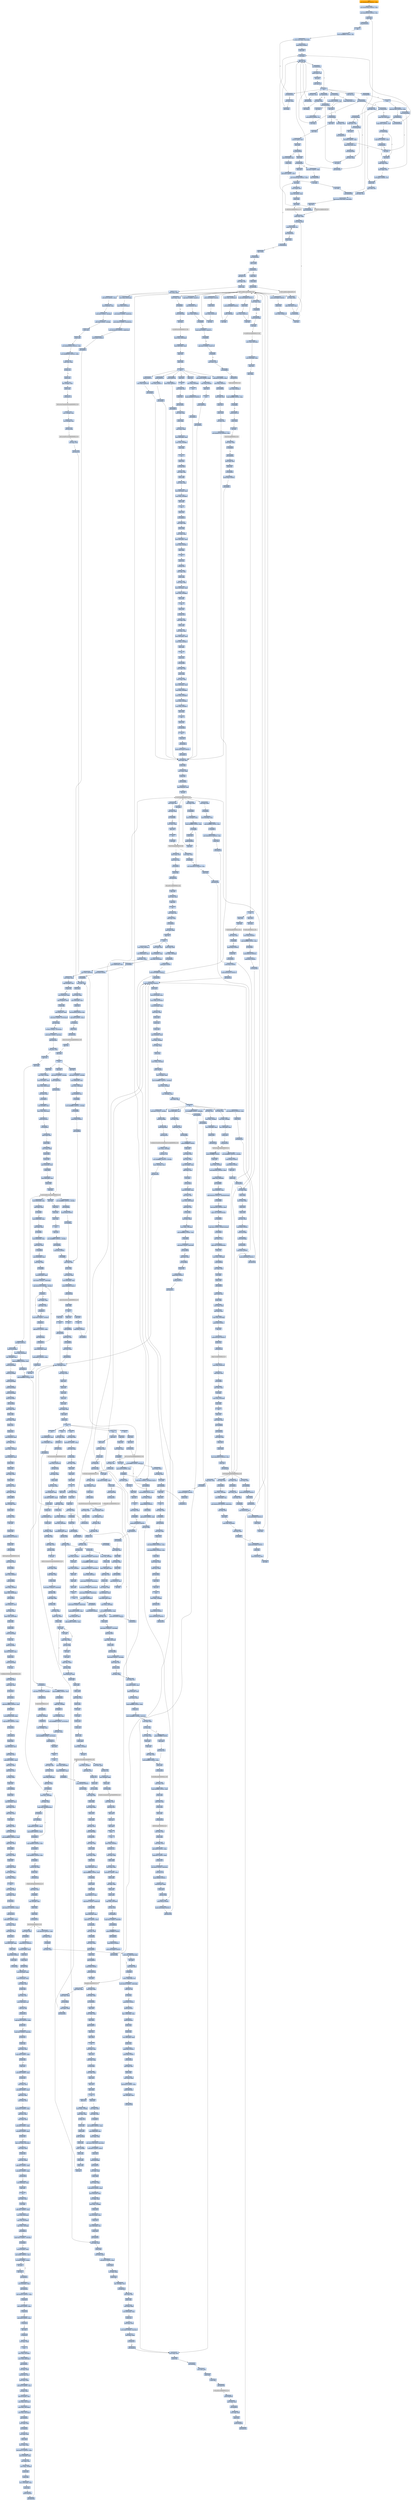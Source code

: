 digraph G {
node[shape=rectangle,style=filled,fillcolor=lightsteelblue,color=lightsteelblue]
bgcolor="transparent"
a0x00450000movl_0x4001d0UINT32_ebx[label="start\nmovl $0x4001d0<UINT32>, %ebx",fillcolor="orange",color="lightgrey"];
a0x00450005movl_0x401000UINT32_edi[label="0x00450005\nmovl $0x401000<UINT32>, %edi"];
a0x0045000amovl_0x4362d2UINT32_esi[label="0x0045000a\nmovl $0x4362d2<UINT32>, %esi"];
a0x0045000fpushl_ebx[label="0x0045000f\npushl %ebx"];
a0x00450010call_0x0045001f[label="0x00450010\ncall 0x0045001f"];
a0x0045001fcld_[label="0x0045001f\ncld "];
a0x00450020movb_0xffffff80UINT8_dl[label="0x00450020\nmovb $0xffffff80<UINT8>, %dl"];
a0x00450022movsb_ds_esi__es_edi_[label="0x00450022\nmovsb %ds:(%esi), %es:(%edi)"];
a0x00450023pushl_0x2UINT8[label="0x00450023\npushl $0x2<UINT8>"];
a0x00450025popl_ebx[label="0x00450025\npopl %ebx"];
a0x00450026call_esp_[label="0x00450026\ncall (%esp)"];
a0x00450015addb_dl_dl[label="0x00450015\naddb %dl, %dl"];
a0x00450017jne_0x0045001e[label="0x00450017\njne 0x0045001e"];
a0x00450019movb_esi__dl[label="0x00450019\nmovb (%esi), %dl"];
a0x0045001bincl_esi[label="0x0045001b\nincl %esi"];
a0x0045001cadcb_dl_dl[label="0x0045001c\nadcb %dl, %dl"];
a0x0045001eret[label="0x0045001e\nret"];
a0x00450029jae_0x00450022[label="0x00450029\njae 0x00450022"];
a0x0045002bxorl_ecx_ecx[label="0x0045002b\nxorl %ecx, %ecx"];
a0x0045002dcall_esp_[label="0x0045002d\ncall (%esp)"];
a0x00450030jae_0x0045004a[label="0x00450030\njae 0x0045004a"];
a0x00450032xorl_eax_eax[label="0x00450032\nxorl %eax, %eax"];
a0x00450034call_esp_[label="0x00450034\ncall (%esp)"];
a0x00450037jae_0x0045005a[label="0x00450037\njae 0x0045005a"];
a0x00450039movb_0x2UINT8_bl[label="0x00450039\nmovb $0x2<UINT8>, %bl"];
a0x0045003bincl_ecx[label="0x0045003b\nincl %ecx"];
a0x0045003cmovb_0x10UINT8_al[label="0x0045003c\nmovb $0x10<UINT8>, %al"];
a0x0045003ecall_esp_[label="0x0045003e\ncall (%esp)"];
a0x00450041adcb_al_al[label="0x00450041\nadcb %al, %al"];
a0x00450043jae_0x0045003e[label="0x00450043\njae 0x0045003e"];
a0x00450045jne_0x00450086[label="0x00450045\njne 0x00450086"];
a0x00450086pushl_esi[label="0x00450086\npushl %esi"];
a0x00450087movl_edi_esi[label="0x00450087\nmovl %edi, %esi"];
a0x00450089subl_eax_esi[label="0x00450089\nsubl %eax, %esi"];
a0x0045008brepz_movsb_ds_esi__es_edi_[label="0x0045008b\nrepz movsb %ds:(%esi), %es:(%edi)"];
a0x0045008dpopl_esi[label="0x0045008d\npopl %esi"];
a0x0045008ejmp_0x00450026[label="0x0045008e\njmp 0x00450026"];
a0x00450047stosb_al_es_edi_[label="0x00450047\nstosb %al, %es:(%edi)"];
a0x00450048jmp_0x00450026[label="0x00450048\njmp 0x00450026"];
a0x0045005alodsb_ds_esi__al[label="0x0045005a\nlodsb %ds:(%esi), %al"];
a0x0045005bshrl_eax[label="0x0045005b\nshrl %eax"];
a0x0045005dje_0x004500a0[label="0x0045005d\nje 0x004500a0"];
a0x0045005fadcl_ecx_ecx[label="0x0045005f\nadcl %ecx, %ecx"];
a0x00450061jmp_0x0045007f[label="0x00450061\njmp 0x0045007f"];
a0x0045007fincl_ecx[label="0x0045007f\nincl %ecx"];
a0x00450080incl_ecx[label="0x00450080\nincl %ecx"];
a0x00450081xchgl_eax_ebp[label="0x00450081\nxchgl %eax, %ebp"];
a0x00450082movl_ebp_eax[label="0x00450082\nmovl %ebp, %eax"];
a0x00450084movb_0x1UINT8_bl[label="0x00450084\nmovb $0x1<UINT8>, %bl"];
a0x0045004acall_0x00450092[label="0x0045004a\ncall 0x00450092"];
a0x00450092incl_ecx[label="0x00450092\nincl %ecx"];
a0x00450093call_0x4esp_[label="0x00450093\ncall 0x4(%esp)"];
a0x00450097adcl_ecx_ecx[label="0x00450097\nadcl %ecx, %ecx"];
a0x00450099call_0x4esp_[label="0x00450099\ncall 0x4(%esp)"];
a0x0045009djb_0x00450093[label="0x0045009d\njb 0x00450093"];
a0x0045009fret[label="0x0045009f\nret"];
a0x0045004fsubl_ebx_ecx[label="0x0045004f\nsubl %ebx, %ecx"];
a0x00450051jne_0x00450063[label="0x00450051\njne 0x00450063"];
a0x00450053call_0x00450090[label="0x00450053\ncall 0x00450090"];
a0x00450090xorl_ecx_ecx[label="0x00450090\nxorl %ecx, %ecx"];
a0x00450058jmp_0x00450082[label="0x00450058\njmp 0x00450082"];
a0x00450063xchgl_eax_ecx[label="0x00450063\nxchgl %eax, %ecx"];
a0x00450064decl_eax[label="0x00450064\ndecl %eax"];
a0x00450065shll_0x8UINT8_eax[label="0x00450065\nshll $0x8<UINT8>, %eax"];
a0x00450068lodsb_ds_esi__al[label="0x00450068\nlodsb %ds:(%esi), %al"];
a0x00450069call_0x00450090[label="0x00450069\ncall 0x00450090"];
a0x0045006ecmpl_0x7d00UINT32_eax[label="0x0045006e\ncmpl $0x7d00<UINT32>, %eax"];
a0x00450073jae_0x0045007f[label="0x00450073\njae 0x0045007f"];
a0x00450075cmpb_0x5UINT8_ah[label="0x00450075\ncmpb $0x5<UINT8>, %ah"];
a0x00450078jae_0x00450080[label="0x00450078\njae 0x00450080"];
a0x0045007acmpl_0x7fUINT8_eax[label="0x0045007a\ncmpl $0x7f<UINT8>, %eax"];
a0x0045007dja_0x00450081[label="0x0045007d\nja 0x00450081"];
a0x004500a0popl_edi[label="0x004500a0\npopl %edi"];
a0x004500a1popl_ebx[label="0x004500a1\npopl %ebx"];
a0x004500a2movzwl_ebx__edi[label="0x004500a2\nmovzwl (%ebx), %edi"];
a0x004500a5decl_edi[label="0x004500a5\ndecl %edi"];
a0x004500a6je_0x004500b0[label="0x004500a6\nje 0x004500b0"];
a0x004500a8decl_edi[label="0x004500a8\ndecl %edi"];
a0x004500a9je_0x004500be[label="0x004500a9\nje 0x004500be"];
a0x004500abshll_0xcUINT8_edi[label="0x004500ab\nshll $0xc<UINT8>, %edi"];
a0x004500aejmp_0x004500b7[label="0x004500ae\njmp 0x004500b7"];
a0x004500b7incl_ebx[label="0x004500b7\nincl %ebx"];
a0x004500b8incl_ebx[label="0x004500b8\nincl %ebx"];
a0x004500b9jmp_0x0045000f[label="0x004500b9\njmp 0x0045000f"];
a0x004500b0movl_0x2ebx__edi[label="0x004500b0\nmovl 0x2(%ebx), %edi"];
a0x004500b3pushl_edi[label="0x004500b3\npushl %edi"];
a0x004500b4addl_0x4UINT8_ebx[label="0x004500b4\naddl $0x4<UINT8>, %ebx"];
a0x004500bepopl_edi[label="0x004500be\npopl %edi"];
a0x004500bfmovl_0x450128UINT32_ebx[label="0x004500bf\nmovl $0x450128<UINT32>, %ebx"];
a0x004500c4incl_edi[label="0x004500c4\nincl %edi"];
a0x004500c5movl_edi__esi[label="0x004500c5\nmovl (%edi), %esi"];
a0x004500c7scasl_es_edi__eax[label="0x004500c7\nscasl %es:(%edi), %eax"];
a0x004500c8pushl_edi[label="0x004500c8\npushl %edi"];
a0x004500c9call_ebx_[label="0x004500c9\ncall (%ebx)"];
LoadLibraryA_kernel32_dll[label="LoadLibraryA@kernel32.dll",fillcolor="lightgrey",color="lightgrey"];
a0x004500cbxchgl_eax_ebp[label="0x004500cb\nxchgl %eax, %ebp"];
a0x004500ccxorl_eax_eax[label="0x004500cc\nxorl %eax, %eax"];
a0x004500cescasb_es_edi__al[label="0x004500ce\nscasb %es:(%edi), %al"];
a0x004500cfjne_0x004500ce[label="0x004500cf\njne 0x004500ce"];
a0x004500d1decb_edi_[label="0x004500d1\ndecb (%edi)"];
a0x004500d3je_0x004500c4[label="0x004500d3\nje 0x004500c4"];
a0x004500d5decb_edi_[label="0x004500d5\ndecb (%edi)"];
a0x004500d7jne_0x004500df[label="0x004500d7\njne 0x004500df"];
a0x004500dfdecb_edi_[label="0x004500df\ndecb (%edi)"];
a0x004500e1je_0x0040b7ee[label="0x004500e1\nje 0x0040b7ee"];
a0x004500e7pushl_edi[label="0x004500e7\npushl %edi"];
a0x004500e8pushl_ebp[label="0x004500e8\npushl %ebp"];
a0x004500e9call_0x4ebx_[label="0x004500e9\ncall 0x4(%ebx)"];
GetProcAddress_kernel32_dll[label="GetProcAddress@kernel32.dll",fillcolor="lightgrey",color="lightgrey"];
a0x004500ecorl_eax_esi_[label="0x004500ec\norl %eax, (%esi)"];
a0x004500eelodsl_ds_esi__eax[label="0x004500ee\nlodsl %ds:(%esi), %eax"];
a0x004500efjne_0x004500cc[label="0x004500ef\njne 0x004500cc"];
GetProcAddress_KERNEL32_dll[label="GetProcAddress@KERNEL32.dll",fillcolor="lightgrey",color="lightgrey"];
LoadLibraryA_KERNEL32_dll[label="LoadLibraryA@KERNEL32.dll",fillcolor="lightgrey",color="lightgrey"];
a0x0040b7eecall_0x417c70[label="0x0040b7ee\ncall 0x417c70"];
a0x00417c70movl_edi_edi[label="0x00417c70\nmovl %edi, %edi"];
a0x00417c72pushl_ebp[label="0x00417c72\npushl %ebp"];
a0x00417c73movl_esp_ebp[label="0x00417c73\nmovl %esp, %ebp"];
a0x00417c75subl_0x10UINT8_esp[label="0x00417c75\nsubl $0x10<UINT8>, %esp"];
a0x00417c78movl_0x42f180_eax[label="0x00417c78\nmovl 0x42f180, %eax"];
a0x00417c7dandl_0x0UINT8__8ebp_[label="0x00417c7d\nandl $0x0<UINT8>, -8(%ebp)"];
a0x00417c81andl_0x0UINT8__4ebp_[label="0x00417c81\nandl $0x0<UINT8>, -4(%ebp)"];
a0x00417c85pushl_ebx[label="0x00417c85\npushl %ebx"];
a0x00417c86pushl_edi[label="0x00417c86\npushl %edi"];
a0x00417c87movl_0xbb40e64eUINT32_edi[label="0x00417c87\nmovl $0xbb40e64e<UINT32>, %edi"];
a0x00417c8cmovl_0xffff0000UINT32_ebx[label="0x00417c8c\nmovl $0xffff0000<UINT32>, %ebx"];
a0x00417c91cmpl_edi_eax[label="0x00417c91\ncmpl %edi, %eax"];
a0x00417c93je_0x417ca2[label="0x00417c93\nje 0x417ca2"];
a0x00417ca2pushl_esi[label="0x00417ca2\npushl %esi"];
a0x00417ca3leal__8ebp__eax[label="0x00417ca3\nleal -8(%ebp), %eax"];
a0x00417ca6pushl_eax[label="0x00417ca6\npushl %eax"];
a0x00417ca7call_0x425174[label="0x00417ca7\ncall 0x425174"];
GetSystemTimeAsFileTime_KERNEL32_dll[label="GetSystemTimeAsFileTime@KERNEL32.dll",fillcolor="lightgrey",color="lightgrey"];
a0x00417cadmovl__4ebp__esi[label="0x00417cad\nmovl -4(%ebp), %esi"];
a0x00417cb0xorl__8ebp__esi[label="0x00417cb0\nxorl -8(%ebp), %esi"];
a0x00417cb3call_0x4250e8[label="0x00417cb3\ncall 0x4250e8"];
GetCurrentProcessId_KERNEL32_dll[label="GetCurrentProcessId@KERNEL32.dll",fillcolor="lightgrey",color="lightgrey"];
a0x00417cb9xorl_eax_esi[label="0x00417cb9\nxorl %eax, %esi"];
a0x00417cbbcall_0x4251fc[label="0x00417cbb\ncall 0x4251fc"];
GetCurrentThreadId_KERNEL32_dll[label="GetCurrentThreadId@KERNEL32.dll",fillcolor="lightgrey",color="lightgrey"];
a0x00417cc1xorl_eax_esi[label="0x00417cc1\nxorl %eax, %esi"];
a0x00417cc3call_0x4250ec[label="0x00417cc3\ncall 0x4250ec"];
GetTickCount_KERNEL32_dll[label="GetTickCount@KERNEL32.dll",fillcolor="lightgrey",color="lightgrey"];
a0x00417cc9xorl_eax_esi[label="0x00417cc9\nxorl %eax, %esi"];
a0x00417ccbleal__16ebp__eax[label="0x00417ccb\nleal -16(%ebp), %eax"];
a0x00417ccepushl_eax[label="0x00417cce\npushl %eax"];
a0x00417ccfcall_0x4250f0[label="0x00417ccf\ncall 0x4250f0"];
QueryPerformanceCounter_KERNEL32_dll[label="QueryPerformanceCounter@KERNEL32.dll",fillcolor="lightgrey",color="lightgrey"];
a0x00417cd5movl__12ebp__eax[label="0x00417cd5\nmovl -12(%ebp), %eax"];
a0x00417cd8xorl__16ebp__eax[label="0x00417cd8\nxorl -16(%ebp), %eax"];
a0x00417cdbxorl_eax_esi[label="0x00417cdb\nxorl %eax, %esi"];
a0x00417cddcmpl_edi_esi[label="0x00417cdd\ncmpl %edi, %esi"];
a0x00417cdfjne_0x417ce8[label="0x00417cdf\njne 0x417ce8"];
a0x00417ce8testl_esi_ebx[label="0x00417ce8\ntestl %esi, %ebx"];
a0x00417ceajne_0x417cf3[label="0x00417cea\njne 0x417cf3"];
a0x00417cf3movl_esi_0x42f180[label="0x00417cf3\nmovl %esi, 0x42f180"];
a0x00417cf9notl_esi[label="0x00417cf9\nnotl %esi"];
a0x00417cfbmovl_esi_0x42f184[label="0x00417cfb\nmovl %esi, 0x42f184"];
a0x00417d01popl_esi[label="0x00417d01\npopl %esi"];
a0x00417d02popl_edi[label="0x00417d02\npopl %edi"];
a0x00417d03popl_ebx[label="0x00417d03\npopl %ebx"];
a0x00417d04leave_[label="0x00417d04\nleave "];
a0x00417d05ret[label="0x00417d05\nret"];
a0x0040b7f3jmp_0x40b670[label="0x0040b7f3\njmp 0x40b670"];
a0x0040b670pushl_0x58UINT8[label="0x0040b670\npushl $0x58<UINT8>"];
a0x0040b672pushl_0x42d5f0UINT32[label="0x0040b672\npushl $0x42d5f0<UINT32>"];
a0x0040b677call_0x4101f0[label="0x0040b677\ncall 0x4101f0"];
a0x004101f0pushl_0x410280UINT32[label="0x004101f0\npushl $0x410280<UINT32>"];
a0x004101f5pushl_fs_0[label="0x004101f5\npushl %fs:0"];
a0x004101fcmovl_0x10esp__eax[label="0x004101fc\nmovl 0x10(%esp), %eax"];
a0x00410200movl_ebp_0x10esp_[label="0x00410200\nmovl %ebp, 0x10(%esp)"];
a0x00410204leal_0x10esp__ebp[label="0x00410204\nleal 0x10(%esp), %ebp"];
a0x00410208subl_eax_esp[label="0x00410208\nsubl %eax, %esp"];
a0x0041020apushl_ebx[label="0x0041020a\npushl %ebx"];
a0x0041020bpushl_esi[label="0x0041020b\npushl %esi"];
a0x0041020cpushl_edi[label="0x0041020c\npushl %edi"];
a0x0041020dmovl_0x42f180_eax[label="0x0041020d\nmovl 0x42f180, %eax"];
a0x00410212xorl_eax__4ebp_[label="0x00410212\nxorl %eax, -4(%ebp)"];
a0x00410215xorl_ebp_eax[label="0x00410215\nxorl %ebp, %eax"];
a0x00410217pushl_eax[label="0x00410217\npushl %eax"];
a0x00410218movl_esp__24ebp_[label="0x00410218\nmovl %esp, -24(%ebp)"];
a0x0041021bpushl__8ebp_[label="0x0041021b\npushl -8(%ebp)"];
a0x0041021emovl__4ebp__eax[label="0x0041021e\nmovl -4(%ebp), %eax"];
a0x00410221movl_0xfffffffeUINT32__4ebp_[label="0x00410221\nmovl $0xfffffffe<UINT32>, -4(%ebp)"];
a0x00410228movl_eax__8ebp_[label="0x00410228\nmovl %eax, -8(%ebp)"];
a0x0041022bleal__16ebp__eax[label="0x0041022b\nleal -16(%ebp), %eax"];
a0x0041022emovl_eax_fs_0[label="0x0041022e\nmovl %eax, %fs:0"];
a0x00410234ret[label="0x00410234\nret"];
a0x0040b67cxorl_esi_esi[label="0x0040b67c\nxorl %esi, %esi"];
a0x0040b67emovl_esi__4ebp_[label="0x0040b67e\nmovl %esi, -4(%ebp)"];
a0x0040b681leal__104ebp__eax[label="0x0040b681\nleal -104(%ebp), %eax"];
a0x0040b684pushl_eax[label="0x0040b684\npushl %eax"];
a0x0040b685call_0x4251b8[label="0x0040b685\ncall 0x4251b8"];
GetStartupInfoA_KERNEL32_dll[label="GetStartupInfoA@KERNEL32.dll",fillcolor="lightgrey",color="lightgrey"];
a0x0040b68bpushl_0xfffffffeUINT8[label="0x0040b68b\npushl $0xfffffffe<UINT8>"];
a0x0040b68dpopl_edi[label="0x0040b68d\npopl %edi"];
a0x0040b68emovl_edi__4ebp_[label="0x0040b68e\nmovl %edi, -4(%ebp)"];
a0x0040b691movl_0x5a4dUINT32_eax[label="0x0040b691\nmovl $0x5a4d<UINT32>, %eax"];
a0x0040b696cmpw_ax_0x400000[label="0x0040b696\ncmpw %ax, 0x400000"];
a0x0040b69djne_0x40b6d7[label="0x0040b69d\njne 0x40b6d7"];
a0x0040b69fmovl_0x40003c_eax[label="0x0040b69f\nmovl 0x40003c, %eax"];
a0x0040b6a4cmpl_0x4550UINT32_0x400000eax_[label="0x0040b6a4\ncmpl $0x4550<UINT32>, 0x400000(%eax)"];
a0x0040b6aejne_0x40b6d7[label="0x0040b6ae\njne 0x40b6d7"];
a0x0040b6b0movl_0x10bUINT32_ecx[label="0x0040b6b0\nmovl $0x10b<UINT32>, %ecx"];
a0x0040b6b5cmpw_cx_0x400018eax_[label="0x0040b6b5\ncmpw %cx, 0x400018(%eax)"];
a0x0040b6bcjne_0x40b6d7[label="0x0040b6bc\njne 0x40b6d7"];
a0x0040b6becmpl_0xeUINT8_0x400074eax_[label="0x0040b6be\ncmpl $0xe<UINT8>, 0x400074(%eax)"];
a0x0040b6c5jbe_0x40b6d7[label="0x0040b6c5\njbe 0x40b6d7"];
a0x0040b6c7xorl_ecx_ecx[label="0x0040b6c7\nxorl %ecx, %ecx"];
a0x0040b6c9cmpl_esi_0x4000e8eax_[label="0x0040b6c9\ncmpl %esi, 0x4000e8(%eax)"];
a0x0040b6cfsetne_cl[label="0x0040b6cf\nsetne %cl"];
a0x0040b6d2movl_ecx__28ebp_[label="0x0040b6d2\nmovl %ecx, -28(%ebp)"];
a0x0040b6d5jmp_0x40b6da[label="0x0040b6d5\njmp 0x40b6da"];
a0x0040b6daxorl_ebx_ebx[label="0x0040b6da\nxorl %ebx, %ebx"];
a0x0040b6dcincl_ebx[label="0x0040b6dc\nincl %ebx"];
a0x0040b6ddpushl_ebx[label="0x0040b6dd\npushl %ebx"];
a0x0040b6decall_0x40ef5e[label="0x0040b6de\ncall 0x40ef5e"];
a0x0040ef5emovl_edi_edi[label="0x0040ef5e\nmovl %edi, %edi"];
a0x0040ef60pushl_ebp[label="0x0040ef60\npushl %ebp"];
a0x0040ef61movl_esp_ebp[label="0x0040ef61\nmovl %esp, %ebp"];
a0x0040ef63xorl_eax_eax[label="0x0040ef63\nxorl %eax, %eax"];
a0x0040ef65cmpl_eax_0x8ebp_[label="0x0040ef65\ncmpl %eax, 0x8(%ebp)"];
a0x0040ef68pushl_0x0UINT8[label="0x0040ef68\npushl $0x0<UINT8>"];
a0x0040ef6asete_al[label="0x0040ef6a\nsete %al"];
a0x0040ef6dpushl_0x1000UINT32[label="0x0040ef6d\npushl $0x1000<UINT32>"];
a0x0040ef72pushl_eax[label="0x0040ef72\npushl %eax"];
a0x0040ef73call_0x425200[label="0x0040ef73\ncall 0x425200"];
HeapCreate_KERNEL32_dll[label="HeapCreate@KERNEL32.dll",fillcolor="lightgrey",color="lightgrey"];
a0x0040ef79movl_eax_0x430728[label="0x0040ef79\nmovl %eax, 0x430728"];
a0x0040ef7etestl_eax_eax[label="0x0040ef7e\ntestl %eax, %eax"];
a0x0040ef80jne_0x40ef84[label="0x0040ef80\njne 0x40ef84"];
a0x0040ef84xorl_eax_eax[label="0x0040ef84\nxorl %eax, %eax"];
a0x0040ef86incl_eax[label="0x0040ef86\nincl %eax"];
a0x0040ef87movl_eax_0x432460[label="0x0040ef87\nmovl %eax, 0x432460"];
a0x0040ef8cpopl_ebp[label="0x0040ef8c\npopl %ebp"];
a0x0040ef8dret[label="0x0040ef8d\nret"];
a0x0040b6e3popl_ecx[label="0x0040b6e3\npopl %ecx"];
a0x0040b6e4testl_eax_eax[label="0x0040b6e4\ntestl %eax, %eax"];
a0x0040b6e6jne_0x40b6f0[label="0x0040b6e6\njne 0x40b6f0"];
a0x0040b6f0call_0x40ece3[label="0x0040b6f0\ncall 0x40ece3"];
a0x0040ece3movl_edi_edi[label="0x0040ece3\nmovl %edi, %edi"];
a0x0040ece5pushl_esi[label="0x0040ece5\npushl %esi"];
a0x0040ece6pushl_edi[label="0x0040ece6\npushl %edi"];
a0x0040ece7movl_0x42bb74UINT32_esi[label="0x0040ece7\nmovl $0x42bb74<UINT32>, %esi"];
a0x0040ececpushl_esi[label="0x0040ecec\npushl %esi"];
a0x0040ecedcall_0x4251a8[label="0x0040eced\ncall 0x4251a8"];
GetModuleHandleW_KERNEL32_dll[label="GetModuleHandleW@KERNEL32.dll",fillcolor="lightgrey",color="lightgrey"];
a0x0040ecf3testl_eax_eax[label="0x0040ecf3\ntestl %eax, %eax"];
a0x0040ecf5jne_0x40ecfe[label="0x0040ecf5\njne 0x40ecfe"];
a0x0040ecfemovl_eax_edi[label="0x0040ecfe\nmovl %eax, %edi"];
a0x0040ed00testl_edi_edi[label="0x0040ed00\ntestl %edi, %edi"];
a0x0040ed02je_0x40ee66[label="0x0040ed02\nje 0x40ee66"];
a0x0040ed08movl_0x425124_esi[label="0x0040ed08\nmovl 0x425124, %esi"];
a0x0040ed0epushl_0x42bbc0UINT32[label="0x0040ed0e\npushl $0x42bbc0<UINT32>"];
a0x0040ed13pushl_edi[label="0x0040ed13\npushl %edi"];
a0x0040ed14call_esi[label="0x0040ed14\ncall %esi"];
a0x0040ed16pushl_0x42bbb4UINT32[label="0x0040ed16\npushl $0x42bbb4<UINT32>"];
a0x0040ed1bpushl_edi[label="0x0040ed1b\npushl %edi"];
a0x0040ed1cmovl_eax_0x430718[label="0x0040ed1c\nmovl %eax, 0x430718"];
a0x0040ed21call_esi[label="0x0040ed21\ncall %esi"];
a0x0040ed23pushl_0x42bba8UINT32[label="0x0040ed23\npushl $0x42bba8<UINT32>"];
a0x0040ed28pushl_edi[label="0x0040ed28\npushl %edi"];
a0x0040ed29movl_eax_0x43071c[label="0x0040ed29\nmovl %eax, 0x43071c"];
a0x0040ed2ecall_esi[label="0x0040ed2e\ncall %esi"];
a0x0040ed30pushl_0x42bba0UINT32[label="0x0040ed30\npushl $0x42bba0<UINT32>"];
a0x0040ed35pushl_edi[label="0x0040ed35\npushl %edi"];
a0x0040ed36movl_eax_0x430720[label="0x0040ed36\nmovl %eax, 0x430720"];
a0x0040ed3bcall_esi[label="0x0040ed3b\ncall %esi"];
a0x0040ed3dcmpl_0x0UINT8_0x430718[label="0x0040ed3d\ncmpl $0x0<UINT8>, 0x430718"];
a0x0040ed44movl_0x4251f4_esi[label="0x0040ed44\nmovl 0x4251f4, %esi"];
a0x0040ed4amovl_eax_0x430724[label="0x0040ed4a\nmovl %eax, 0x430724"];
a0x0040ed4fje_0x40ed67[label="0x0040ed4f\nje 0x40ed67"];
a0x0040ed51cmpl_0x0UINT8_0x43071c[label="0x0040ed51\ncmpl $0x0<UINT8>, 0x43071c"];
a0x0040ed58je_0x40ed67[label="0x0040ed58\nje 0x40ed67"];
a0x0040ed5acmpl_0x0UINT8_0x430720[label="0x0040ed5a\ncmpl $0x0<UINT8>, 0x430720"];
a0x0040ed61je_0x40ed67[label="0x0040ed61\nje 0x40ed67"];
a0x0040ed63testl_eax_eax[label="0x0040ed63\ntestl %eax, %eax"];
a0x0040ed65jne_0x40ed8b[label="0x0040ed65\njne 0x40ed8b"];
a0x0040ed8bcall_0x4251f0[label="0x0040ed8b\ncall 0x4251f0"];
TlsAlloc_KERNEL32_dll[label="TlsAlloc@KERNEL32.dll",fillcolor="lightgrey",color="lightgrey"];
a0x0040ed91movl_eax_0x42fd1c[label="0x0040ed91\nmovl %eax, 0x42fd1c"];
a0x0040ed96cmpl_0xffffffffUINT8_eax[label="0x0040ed96\ncmpl $0xffffffff<UINT8>, %eax"];
a0x0040ed99je_0x40ee6b[label="0x0040ed99\nje 0x40ee6b"];
a0x0040ed9fpushl_0x43071c[label="0x0040ed9f\npushl 0x43071c"];
a0x0040eda5pushl_eax[label="0x0040eda5\npushl %eax"];
a0x0040eda6call_esi[label="0x0040eda6\ncall %esi"];
TlsSetValue_KERNEL32_dll[label="TlsSetValue@KERNEL32.dll",fillcolor="lightgrey",color="lightgrey"];
a0x0040eda8testl_eax_eax[label="0x0040eda8\ntestl %eax, %eax"];
a0x0040edaaje_0x40ee6b[label="0x0040edaa\nje 0x40ee6b"];
a0x0040edb0call_0x40b5b2[label="0x0040edb0\ncall 0x40b5b2"];
a0x0040b5b2movl_edi_edi[label="0x0040b5b2\nmovl %edi, %edi"];
a0x0040b5b4pushl_esi[label="0x0040b5b4\npushl %esi"];
a0x0040b5b5call_0x40e88e[label="0x0040b5b5\ncall 0x40e88e"];
a0x0040e88epushl_0x0UINT8[label="0x0040e88e\npushl $0x0<UINT8>"];
a0x0040e890call_0x40e81c[label="0x0040e890\ncall 0x40e81c"];
a0x0040e81cmovl_edi_edi[label="0x0040e81c\nmovl %edi, %edi"];
a0x0040e81epushl_ebp[label="0x0040e81e\npushl %ebp"];
a0x0040e81fmovl_esp_ebp[label="0x0040e81f\nmovl %esp, %ebp"];
a0x0040e821pushl_esi[label="0x0040e821\npushl %esi"];
a0x0040e822pushl_0x42fd1c[label="0x0040e822\npushl 0x42fd1c"];
a0x0040e828movl_0x4251ec_esi[label="0x0040e828\nmovl 0x4251ec, %esi"];
a0x0040e82ecall_esi[label="0x0040e82e\ncall %esi"];
TlsGetValue_KERNEL32_dll[label="TlsGetValue@KERNEL32.dll",fillcolor="lightgrey",color="lightgrey"];
a0x0040e830testl_eax_eax[label="0x0040e830\ntestl %eax, %eax"];
a0x0040e832je_0x40e855[label="0x0040e832\nje 0x40e855"];
a0x0040e834movl_0x42fd18_eax[label="0x0040e834\nmovl 0x42fd18, %eax"];
a0x0040e839cmpl_0xffffffffUINT8_eax[label="0x0040e839\ncmpl $0xffffffff<UINT8>, %eax"];
a0x0040e83cje_0x40e855[label="0x0040e83c\nje 0x40e855"];
a0x0040e855movl_0x42bb74UINT32_esi[label="0x0040e855\nmovl $0x42bb74<UINT32>, %esi"];
a0x0040e85apushl_esi[label="0x0040e85a\npushl %esi"];
a0x0040e85bcall_0x4251a8[label="0x0040e85b\ncall 0x4251a8"];
a0x0040e861testl_eax_eax[label="0x0040e861\ntestl %eax, %eax"];
a0x0040e863jne_0x40e870[label="0x0040e863\njne 0x40e870"];
a0x0040e870pushl_0x42bb64UINT32[label="0x0040e870\npushl $0x42bb64<UINT32>"];
a0x0040e875pushl_eax[label="0x0040e875\npushl %eax"];
a0x0040e876call_0x425124[label="0x0040e876\ncall 0x425124"];
a0x0040e87ctestl_eax_eax[label="0x0040e87c\ntestl %eax, %eax"];
a0x0040e87eje_0x40e888[label="0x0040e87e\nje 0x40e888"];
a0x0040e880pushl_0x8ebp_[label="0x0040e880\npushl 0x8(%ebp)"];
a0x0040e883call_eax[label="0x0040e883\ncall %eax"];
EncodePointer_KERNEL32_DLL[label="EncodePointer@KERNEL32.DLL",fillcolor="lightgrey",color="lightgrey"];
a0x0040e885movl_eax_0x8ebp_[label="0x0040e885\nmovl %eax, 0x8(%ebp)"];
a0x0040e888movl_0x8ebp__eax[label="0x0040e888\nmovl 0x8(%ebp), %eax"];
a0x0040e88bpopl_esi[label="0x0040e88b\npopl %esi"];
a0x0040e88cpopl_ebp[label="0x0040e88c\npopl %ebp"];
a0x0040e88dret[label="0x0040e88d\nret"];
a0x0040e895popl_ecx[label="0x0040e895\npopl %ecx"];
a0x0040e896ret[label="0x0040e896\nret"];
a0x0040b5bamovl_eax_esi[label="0x0040b5ba\nmovl %eax, %esi"];
a0x0040b5bcpushl_esi[label="0x0040b5bc\npushl %esi"];
a0x0040b5bdcall_0x410616[label="0x0040b5bd\ncall 0x410616"];
a0x00410616movl_edi_edi[label="0x00410616\nmovl %edi, %edi"];
a0x00410618pushl_ebp[label="0x00410618\npushl %ebp"];
a0x00410619movl_esp_ebp[label="0x00410619\nmovl %esp, %ebp"];
a0x0041061bmovl_0x8ebp__eax[label="0x0041061b\nmovl 0x8(%ebp), %eax"];
a0x0041061emovl_eax_0x430b9c[label="0x0041061e\nmovl %eax, 0x430b9c"];
a0x00410623popl_ebp[label="0x00410623\npopl %ebp"];
a0x00410624ret[label="0x00410624\nret"];
a0x0040b5c2pushl_esi[label="0x0040b5c2\npushl %esi"];
a0x0040b5c3call_0x4176d9[label="0x0040b5c3\ncall 0x4176d9"];
a0x004176d9movl_edi_edi[label="0x004176d9\nmovl %edi, %edi"];
a0x004176dbpushl_ebp[label="0x004176db\npushl %ebp"];
a0x004176dcmovl_esp_ebp[label="0x004176dc\nmovl %esp, %ebp"];
a0x004176demovl_0x8ebp__eax[label="0x004176de\nmovl 0x8(%ebp), %eax"];
a0x004176e1movl_eax_0x430bd8[label="0x004176e1\nmovl %eax, 0x430bd8"];
a0x004176e6popl_ebp[label="0x004176e6\npopl %ebp"];
a0x004176e7ret[label="0x004176e7\nret"];
a0x0040b5c8pushl_esi[label="0x0040b5c8\npushl %esi"];
a0x0040b5c9call_0x40bc0d[label="0x0040b5c9\ncall 0x40bc0d"];
a0x0040bc0dmovl_edi_edi[label="0x0040bc0d\nmovl %edi, %edi"];
a0x0040bc0fpushl_ebp[label="0x0040bc0f\npushl %ebp"];
a0x0040bc10movl_esp_ebp[label="0x0040bc10\nmovl %esp, %ebp"];
a0x0040bc12movl_0x8ebp__eax[label="0x0040bc12\nmovl 0x8(%ebp), %eax"];
a0x0040bc15movl_eax_0x43061c[label="0x0040bc15\nmovl %eax, 0x43061c"];
a0x0040bc1apopl_ebp[label="0x0040bc1a\npopl %ebp"];
a0x0040bc1bret[label="0x0040bc1b\nret"];
a0x0040b5cepushl_esi[label="0x0040b5ce\npushl %esi"];
a0x0040b5cfcall_0x4176ca[label="0x0040b5cf\ncall 0x4176ca"];
a0x004176camovl_edi_edi[label="0x004176ca\nmovl %edi, %edi"];
a0x004176ccpushl_ebp[label="0x004176cc\npushl %ebp"];
a0x004176cdmovl_esp_ebp[label="0x004176cd\nmovl %esp, %ebp"];
a0x004176cfmovl_0x8ebp__eax[label="0x004176cf\nmovl 0x8(%ebp), %eax"];
a0x004176d2movl_eax_0x430bd4[label="0x004176d2\nmovl %eax, 0x430bd4"];
a0x004176d7popl_ebp[label="0x004176d7\npopl %ebp"];
a0x004176d8ret[label="0x004176d8\nret"];
a0x0040b5d4pushl_esi[label="0x0040b5d4\npushl %esi"];
a0x0040b5d5call_0x417434[label="0x0040b5d5\ncall 0x417434"];
a0x00417434movl_edi_edi[label="0x00417434\nmovl %edi, %edi"];
a0x00417436pushl_ebp[label="0x00417436\npushl %ebp"];
a0x00417437movl_esp_ebp[label="0x00417437\nmovl %esp, %ebp"];
a0x00417439movl_0x8ebp__eax[label="0x00417439\nmovl 0x8(%ebp), %eax"];
a0x0041743cmovl_eax_0x430bc8[label="0x0041743c\nmovl %eax, 0x430bc8"];
a0x00417441popl_ebp[label="0x00417441\npopl %ebp"];
a0x00417442ret[label="0x00417442\nret"];
a0x0040b5dapushl_esi[label="0x0040b5da\npushl %esi"];
a0x0040b5dbcall_0x416f38[label="0x0040b5db\ncall 0x416f38"];
a0x00416f38movl_edi_edi[label="0x00416f38\nmovl %edi, %edi"];
a0x00416f3apushl_ebp[label="0x00416f3a\npushl %ebp"];
a0x00416f3bmovl_esp_ebp[label="0x00416f3b\nmovl %esp, %ebp"];
a0x00416f3dmovl_0x8ebp__eax[label="0x00416f3d\nmovl 0x8(%ebp), %eax"];
a0x00416f40movl_eax_0x430bb4[label="0x00416f40\nmovl %eax, 0x430bb4"];
a0x00416f45movl_eax_0x430bb8[label="0x00416f45\nmovl %eax, 0x430bb8"];
a0x00416f4amovl_eax_0x430bbc[label="0x00416f4a\nmovl %eax, 0x430bbc"];
a0x00416f4fmovl_eax_0x430bc0[label="0x00416f4f\nmovl %eax, 0x430bc0"];
a0x00416f54popl_ebp[label="0x00416f54\npopl %ebp"];
a0x00416f55ret[label="0x00416f55\nret"];
a0x0040b5e0pushl_esi[label="0x0040b5e0\npushl %esi"];
a0x0040b5e1call_0x416d82[label="0x0040b5e1\ncall 0x416d82"];
a0x00416d82ret[label="0x00416d82\nret"];
a0x0040b5e6pushl_esi[label="0x0040b5e6\npushl %esi"];
a0x0040b5e7call_0x416d71[label="0x0040b5e7\ncall 0x416d71"];
a0x00416d71pushl_0x416cedUINT32[label="0x00416d71\npushl $0x416ced<UINT32>"];
a0x00416d76call_0x40e81c[label="0x00416d76\ncall 0x40e81c"];
a0x00416d7bpopl_ecx[label="0x00416d7b\npopl %ecx"];
a0x00416d7cmovl_eax_0x430bb0[label="0x00416d7c\nmovl %eax, 0x430bb0"];
a0x00416d81ret[label="0x00416d81\nret"];
a0x0040b5ecpushl_0x40b57eUINT32[label="0x0040b5ec\npushl $0x40b57e<UINT32>"];
a0x0040b5f1call_0x40e81c[label="0x0040b5f1\ncall 0x40e81c"];
a0x0040b5f6addl_0x24UINT8_esp[label="0x0040b5f6\naddl $0x24<UINT8>, %esp"];
a0x0040b5f9movl_eax_0x42f4cc[label="0x0040b5f9\nmovl %eax, 0x42f4cc"];
a0x0040b5fepopl_esi[label="0x0040b5fe\npopl %esi"];
a0x0040b5ffret[label="0x0040b5ff\nret"];
a0x0040edb5pushl_0x430718[label="0x0040edb5\npushl 0x430718"];
a0x0040edbbcall_0x40e81c[label="0x0040edbb\ncall 0x40e81c"];
a0x0040edc0pushl_0x43071c[label="0x0040edc0\npushl 0x43071c"];
a0x0040edc6movl_eax_0x430718[label="0x0040edc6\nmovl %eax, 0x430718"];
a0x0040edcbcall_0x40e81c[label="0x0040edcb\ncall 0x40e81c"];
a0x0040edd0pushl_0x430720[label="0x0040edd0\npushl 0x430720"];
a0x0040edd6movl_eax_0x43071c[label="0x0040edd6\nmovl %eax, 0x43071c"];
a0x0040eddbcall_0x40e81c[label="0x0040eddb\ncall 0x40e81c"];
a0x0040ede0pushl_0x430724[label="0x0040ede0\npushl 0x430724"];
a0x0040ede6movl_eax_0x430720[label="0x0040ede6\nmovl %eax, 0x430720"];
a0x0040edebcall_0x40e81c[label="0x0040edeb\ncall 0x40e81c"];
a0x0040edf0addl_0x10UINT8_esp[label="0x0040edf0\naddl $0x10<UINT8>, %esp"];
a0x0040edf3movl_eax_0x430724[label="0x0040edf3\nmovl %eax, 0x430724"];
a0x0040edf8call_0x40f008[label="0x0040edf8\ncall 0x40f008"];
a0x0040f008movl_edi_edi[label="0x0040f008\nmovl %edi, %edi"];
a0x0040f00apushl_esi[label="0x0040f00a\npushl %esi"];
a0x0040f00bpushl_edi[label="0x0040f00b\npushl %edi"];
a0x0040f00cxorl_esi_esi[label="0x0040f00c\nxorl %esi, %esi"];
a0x0040f00emovl_0x430730UINT32_edi[label="0x0040f00e\nmovl $0x430730<UINT32>, %edi"];
a0x0040f013cmpl_0x1UINT8_0x42fd2cesi8_[label="0x0040f013\ncmpl $0x1<UINT8>, 0x42fd2c(,%esi,8)"];
a0x0040f01bjne_0x40f03b[label="0x0040f01b\njne 0x40f03b"];
a0x0040f01dleal_0x42fd28esi8__eax[label="0x0040f01d\nleal 0x42fd28(,%esi,8), %eax"];
a0x0040f024movl_edi_eax_[label="0x0040f024\nmovl %edi, (%eax)"];
a0x0040f026pushl_0xfa0UINT32[label="0x0040f026\npushl $0xfa0<UINT32>"];
a0x0040f02bpushl_eax_[label="0x0040f02b\npushl (%eax)"];
a0x0040f02daddl_0x18UINT8_edi[label="0x0040f02d\naddl $0x18<UINT8>, %edi"];
a0x0040f030call_0x4176e8[label="0x0040f030\ncall 0x4176e8"];
a0x004176e8pushl_0x10UINT8[label="0x004176e8\npushl $0x10<UINT8>"];
a0x004176eapushl_0x42da60UINT32[label="0x004176ea\npushl $0x42da60<UINT32>"];
a0x004176efcall_0x4101f0[label="0x004176ef\ncall 0x4101f0"];
a0x004176f4andl_0x0UINT8__4ebp_[label="0x004176f4\nandl $0x0<UINT8>, -4(%ebp)"];
a0x004176f8pushl_0xcebp_[label="0x004176f8\npushl 0xc(%ebp)"];
a0x004176fbpushl_0x8ebp_[label="0x004176fb\npushl 0x8(%ebp)"];
a0x004176fecall_0x425104[label="0x004176fe\ncall 0x425104"];
InitializeCriticalSectionAndSpinCount_KERNEL32_dll[label="InitializeCriticalSectionAndSpinCount@KERNEL32.dll",fillcolor="lightgrey",color="lightgrey"];
a0x00417704movl_eax__28ebp_[label="0x00417704\nmovl %eax, -28(%ebp)"];
a0x00417707jmp_0x417738[label="0x00417707\njmp 0x417738"];
a0x00417738movl_0xfffffffeUINT32__4ebp_[label="0x00417738\nmovl $0xfffffffe<UINT32>, -4(%ebp)"];
a0x0041773fmovl__28ebp__eax[label="0x0041773f\nmovl -28(%ebp), %eax"];
a0x00417742call_0x410235[label="0x00417742\ncall 0x410235"];
a0x00410235movl__16ebp__ecx[label="0x00410235\nmovl -16(%ebp), %ecx"];
a0x00410238movl_ecx_fs_0[label="0x00410238\nmovl %ecx, %fs:0"];
a0x0041023fpopl_ecx[label="0x0041023f\npopl %ecx"];
a0x00410240popl_edi[label="0x00410240\npopl %edi"];
a0x00410241popl_edi[label="0x00410241\npopl %edi"];
a0x00410242popl_esi[label="0x00410242\npopl %esi"];
a0x00410243popl_ebx[label="0x00410243\npopl %ebx"];
a0x00410244movl_ebp_esp[label="0x00410244\nmovl %ebp, %esp"];
a0x00410246popl_ebp[label="0x00410246\npopl %ebp"];
a0x00410247pushl_ecx[label="0x00410247\npushl %ecx"];
a0x00410248ret[label="0x00410248\nret"];
a0x00417747ret[label="0x00417747\nret"];
a0x0040f035popl_ecx[label="0x0040f035\npopl %ecx"];
a0x0040f036popl_ecx[label="0x0040f036\npopl %ecx"];
a0x0040f037testl_eax_eax[label="0x0040f037\ntestl %eax, %eax"];
a0x0040f039je_0x40f047[label="0x0040f039\nje 0x40f047"];
a0x0040f03bincl_esi[label="0x0040f03b\nincl %esi"];
a0x0040f03ccmpl_0x24UINT8_esi[label="0x0040f03c\ncmpl $0x24<UINT8>, %esi"];
a0x0040f03fjl_0x40f013[label="0x0040f03f\njl 0x40f013"];
a0x0040f041xorl_eax_eax[label="0x0040f041\nxorl %eax, %eax"];
a0x0040f043incl_eax[label="0x0040f043\nincl %eax"];
a0x0040f044popl_edi[label="0x0040f044\npopl %edi"];
a0x0040f045popl_esi[label="0x0040f045\npopl %esi"];
a0x0040f046ret[label="0x0040f046\nret"];
a0x0040edfdtestl_eax_eax[label="0x0040edfd\ntestl %eax, %eax"];
a0x0040edffje_0x40ee66[label="0x0040edff\nje 0x40ee66"];
a0x0040ee01pushl_0x40eb3aUINT32[label="0x0040ee01\npushl $0x40eb3a<UINT32>"];
a0x0040ee06pushl_0x430718[label="0x0040ee06\npushl 0x430718"];
a0x0040ee0ccall_0x40e897[label="0x0040ee0c\ncall 0x40e897"];
a0x0040e897movl_edi_edi[label="0x0040e897\nmovl %edi, %edi"];
a0x0040e899pushl_ebp[label="0x0040e899\npushl %ebp"];
a0x0040e89amovl_esp_ebp[label="0x0040e89a\nmovl %esp, %ebp"];
a0x0040e89cpushl_esi[label="0x0040e89c\npushl %esi"];
a0x0040e89dpushl_0x42fd1c[label="0x0040e89d\npushl 0x42fd1c"];
a0x0040e8a3movl_0x4251ec_esi[label="0x0040e8a3\nmovl 0x4251ec, %esi"];
a0x0040e8a9call_esi[label="0x0040e8a9\ncall %esi"];
a0x0040e8abtestl_eax_eax[label="0x0040e8ab\ntestl %eax, %eax"];
a0x0040e8adje_0x40e8d0[label="0x0040e8ad\nje 0x40e8d0"];
a0x0040e8afmovl_0x42fd18_eax[label="0x0040e8af\nmovl 0x42fd18, %eax"];
a0x0040e8b4cmpl_0xffffffffUINT8_eax[label="0x0040e8b4\ncmpl $0xffffffff<UINT8>, %eax"];
a0x0040e8b7je_0x40e8d0[label="0x0040e8b7\nje 0x40e8d0"];
a0x0040e8d0movl_0x42bb74UINT32_esi[label="0x0040e8d0\nmovl $0x42bb74<UINT32>, %esi"];
a0x0040e8d5pushl_esi[label="0x0040e8d5\npushl %esi"];
a0x0040e8d6call_0x4251a8[label="0x0040e8d6\ncall 0x4251a8"];
a0x0040e8dctestl_eax_eax[label="0x0040e8dc\ntestl %eax, %eax"];
a0x0040e8dejne_0x40e8eb[label="0x0040e8de\njne 0x40e8eb"];
a0x0040e8ebpushl_0x42bb90UINT32[label="0x0040e8eb\npushl $0x42bb90<UINT32>"];
a0x0040e8f0pushl_eax[label="0x0040e8f0\npushl %eax"];
a0x0040e8f1call_0x425124[label="0x0040e8f1\ncall 0x425124"];
a0x0040e8f7testl_eax_eax[label="0x0040e8f7\ntestl %eax, %eax"];
a0x0040e8f9je_0x40e903[label="0x0040e8f9\nje 0x40e903"];
a0x0040e8fbpushl_0x8ebp_[label="0x0040e8fb\npushl 0x8(%ebp)"];
a0x0040e8fecall_eax[label="0x0040e8fe\ncall %eax"];
DecodePointer_KERNEL32_DLL[label="DecodePointer@KERNEL32.DLL",fillcolor="lightgrey",color="lightgrey"];
a0x0040e900movl_eax_0x8ebp_[label="0x0040e900\nmovl %eax, 0x8(%ebp)"];
a0x0040e903movl_0x8ebp__eax[label="0x0040e903\nmovl 0x8(%ebp), %eax"];
a0x0040e906popl_esi[label="0x0040e906\npopl %esi"];
a0x0040e907popl_ebp[label="0x0040e907\npopl %ebp"];
a0x0040e908ret[label="0x0040e908\nret"];
a0x0040ee11popl_ecx[label="0x0040ee11\npopl %ecx"];
a0x0040ee12call_eax[label="0x0040ee12\ncall %eax"];
FlsAlloc_KERNEL32_DLL[label="FlsAlloc@KERNEL32.DLL",fillcolor="lightgrey",color="lightgrey"];
a0x0040ee14movl_eax_0x42fd18[label="0x0040ee14\nmovl %eax, 0x42fd18"];
a0x0040ee19cmpl_0xffffffffUINT8_eax[label="0x0040ee19\ncmpl $0xffffffff<UINT8>, %eax"];
a0x0040ee1cje_0x40ee66[label="0x0040ee1c\nje 0x40ee66"];
a0x0040ee1epushl_0x214UINT32[label="0x0040ee1e\npushl $0x214<UINT32>"];
a0x0040ee23pushl_0x1UINT8[label="0x0040ee23\npushl $0x1<UINT8>"];
a0x0040ee25call_0x410ea5[label="0x0040ee25\ncall 0x410ea5"];
a0x00410ea5movl_edi_edi[label="0x00410ea5\nmovl %edi, %edi"];
a0x00410ea7pushl_ebp[label="0x00410ea7\npushl %ebp"];
a0x00410ea8movl_esp_ebp[label="0x00410ea8\nmovl %esp, %ebp"];
a0x00410eaapushl_esi[label="0x00410eaa\npushl %esi"];
a0x00410eabpushl_edi[label="0x00410eab\npushl %edi"];
a0x00410eacxorl_esi_esi[label="0x00410eac\nxorl %esi, %esi"];
a0x00410eaepushl_0x0UINT8[label="0x00410eae\npushl $0x0<UINT8>"];
a0x00410eb0pushl_0xcebp_[label="0x00410eb0\npushl 0xc(%ebp)"];
a0x00410eb3pushl_0x8ebp_[label="0x00410eb3\npushl 0x8(%ebp)"];
a0x00410eb6call_0x41da52[label="0x00410eb6\ncall 0x41da52"];
a0x0041da52pushl_0xcUINT8[label="0x0041da52\npushl $0xc<UINT8>"];
a0x0041da54pushl_0x42dae0UINT32[label="0x0041da54\npushl $0x42dae0<UINT32>"];
a0x0041da59call_0x4101f0[label="0x0041da59\ncall 0x4101f0"];
a0x0041da5emovl_0x8ebp__ecx[label="0x0041da5e\nmovl 0x8(%ebp), %ecx"];
a0x0041da61xorl_edi_edi[label="0x0041da61\nxorl %edi, %edi"];
a0x0041da63cmpl_edi_ecx[label="0x0041da63\ncmpl %edi, %ecx"];
a0x0041da65jbe_0x41da95[label="0x0041da65\njbe 0x41da95"];
a0x0041da67pushl_0xffffffe0UINT8[label="0x0041da67\npushl $0xffffffe0<UINT8>"];
a0x0041da69popl_eax[label="0x0041da69\npopl %eax"];
a0x0041da6axorl_edx_edx[label="0x0041da6a\nxorl %edx, %edx"];
a0x0041da6cdivl_ecx_eax[label="0x0041da6c\ndivl %ecx, %eax"];
a0x0041da6ecmpl_0xcebp__eax[label="0x0041da6e\ncmpl 0xc(%ebp), %eax"];
a0x0041da71sbbl_eax_eax[label="0x0041da71\nsbbl %eax, %eax"];
a0x0041da73incl_eax[label="0x0041da73\nincl %eax"];
a0x0041da74jne_0x41da95[label="0x0041da74\njne 0x41da95"];
a0x0041da95imull_0xcebp__ecx[label="0x0041da95\nimull 0xc(%ebp), %ecx"];
a0x0041da99movl_ecx_esi[label="0x0041da99\nmovl %ecx, %esi"];
a0x0041da9bmovl_esi_0x8ebp_[label="0x0041da9b\nmovl %esi, 0x8(%ebp)"];
a0x0041da9ecmpl_edi_esi[label="0x0041da9e\ncmpl %edi, %esi"];
a0x0041daa0jne_0x41daa5[label="0x0041daa0\njne 0x41daa5"];
a0x0041daa5xorl_ebx_ebx[label="0x0041daa5\nxorl %ebx, %ebx"];
a0x0041daa7movl_ebx__28ebp_[label="0x0041daa7\nmovl %ebx, -28(%ebp)"];
a0x0041daaacmpl_0xffffffe0UINT8_esi[label="0x0041daaa\ncmpl $0xffffffe0<UINT8>, %esi"];
a0x0041daadja_0x41db18[label="0x0041daad\nja 0x41db18"];
a0x0041daafcmpl_0x3UINT8_0x432460[label="0x0041daaf\ncmpl $0x3<UINT8>, 0x432460"];
a0x0041dab6jne_0x41db03[label="0x0041dab6\njne 0x41db03"];
a0x0041db03cmpl_edi_ebx[label="0x0041db03\ncmpl %edi, %ebx"];
a0x0041db05jne_0x41db68[label="0x0041db05\njne 0x41db68"];
a0x0041db07pushl_esi[label="0x0041db07\npushl %esi"];
a0x0041db08pushl_0x8UINT8[label="0x0041db08\npushl $0x8<UINT8>"];
a0x0041db0apushl_0x430728[label="0x0041db0a\npushl 0x430728"];
a0x0041db10call_0x42517c[label="0x0041db10\ncall 0x42517c"];
HeapAlloc_KERNEL32_dll[label="HeapAlloc@KERNEL32.dll",fillcolor="lightgrey",color="lightgrey"];
a0x0041db16movl_eax_ebx[label="0x0041db16\nmovl %eax, %ebx"];
a0x0041db18cmpl_edi_ebx[label="0x0041db18\ncmpl %edi, %ebx"];
a0x0041db1ajne_0x41db68[label="0x0041db1a\njne 0x41db68"];
a0x0041db68movl_ebx_eax[label="0x0041db68\nmovl %ebx, %eax"];
a0x0041db6acall_0x410235[label="0x0041db6a\ncall 0x410235"];
a0x0041db6fret[label="0x0041db6f\nret"];
a0x00410ebbmovl_eax_edi[label="0x00410ebb\nmovl %eax, %edi"];
a0x00410ebdaddl_0xcUINT8_esp[label="0x00410ebd\naddl $0xc<UINT8>, %esp"];
a0x00410ec0testl_edi_edi[label="0x00410ec0\ntestl %edi, %edi"];
a0x00410ec2jne_0x410eeb[label="0x00410ec2\njne 0x410eeb"];
a0x00410eebmovl_edi_eax[label="0x00410eeb\nmovl %edi, %eax"];
a0x00410eedpopl_edi[label="0x00410eed\npopl %edi"];
a0x00410eeepopl_esi[label="0x00410eee\npopl %esi"];
a0x00410eefpopl_ebp[label="0x00410eef\npopl %ebp"];
a0x00410ef0ret[label="0x00410ef0\nret"];
a0x0040ee2amovl_eax_esi[label="0x0040ee2a\nmovl %eax, %esi"];
a0x0040ee2cpopl_ecx[label="0x0040ee2c\npopl %ecx"];
a0x0040ee2dpopl_ecx[label="0x0040ee2d\npopl %ecx"];
a0x0040ee2etestl_esi_esi[label="0x0040ee2e\ntestl %esi, %esi"];
a0x0040ee30je_0x40ee66[label="0x0040ee30\nje 0x40ee66"];
a0x0040ee32pushl_esi[label="0x0040ee32\npushl %esi"];
a0x0040ee33pushl_0x42fd18[label="0x0040ee33\npushl 0x42fd18"];
a0x0040ee39pushl_0x430720[label="0x0040ee39\npushl 0x430720"];
a0x0040ee3fcall_0x40e897[label="0x0040ee3f\ncall 0x40e897"];
a0x0040e8b9pushl_eax[label="0x0040e8b9\npushl %eax"];
a0x0040e8bapushl_0x42fd1c[label="0x0040e8ba\npushl 0x42fd1c"];
a0x0040e8c0call_esi[label="0x0040e8c0\ncall %esi"];
a0x0040e8c2call_eax[label="0x0040e8c2\ncall %eax"];
FlsGetValue_KERNEL32_DLL[label="FlsGetValue@KERNEL32.DLL",fillcolor="lightgrey",color="lightgrey"];
a0x0040e8c4testl_eax_eax[label="0x0040e8c4\ntestl %eax, %eax"];
a0x0040e8c6je_0x40e8d0[label="0x0040e8c6\nje 0x40e8d0"];
a0x0040ee44popl_ecx[label="0x0040ee44\npopl %ecx"];
a0x0040ee45call_eax[label="0x0040ee45\ncall %eax"];
FlsSetValue_KERNEL32_DLL[label="FlsSetValue@KERNEL32.DLL",fillcolor="lightgrey",color="lightgrey"];
a0x0040ee47testl_eax_eax[label="0x0040ee47\ntestl %eax, %eax"];
a0x0040ee49je_0x40ee66[label="0x0040ee49\nje 0x40ee66"];
a0x0040ee4bpushl_0x0UINT8[label="0x0040ee4b\npushl $0x0<UINT8>"];
a0x0040ee4dpushl_esi[label="0x0040ee4d\npushl %esi"];
a0x0040ee4ecall_0x40e9c0[label="0x0040ee4e\ncall 0x40e9c0"];
a0x0040e9c0pushl_0xcUINT8[label="0x0040e9c0\npushl $0xc<UINT8>"];
a0x0040e9c2pushl_0x42d7a0UINT32[label="0x0040e9c2\npushl $0x42d7a0<UINT32>"];
a0x0040e9c7call_0x4101f0[label="0x0040e9c7\ncall 0x4101f0"];
a0x0040e9ccmovl_0x42bb74UINT32_esi[label="0x0040e9cc\nmovl $0x42bb74<UINT32>, %esi"];
a0x0040e9d1pushl_esi[label="0x0040e9d1\npushl %esi"];
a0x0040e9d2call_0x4251a8[label="0x0040e9d2\ncall 0x4251a8"];
a0x0040e9d8testl_eax_eax[label="0x0040e9d8\ntestl %eax, %eax"];
a0x0040e9dajne_0x40e9e3[label="0x0040e9da\njne 0x40e9e3"];
a0x0040e9e3movl_eax__28ebp_[label="0x0040e9e3\nmovl %eax, -28(%ebp)"];
a0x0040e9e6movl_0x8ebp__esi[label="0x0040e9e6\nmovl 0x8(%ebp), %esi"];
a0x0040e9e9movl_0x42c228UINT32_0x5cesi_[label="0x0040e9e9\nmovl $0x42c228<UINT32>, 0x5c(%esi)"];
a0x0040e9f0xorl_edi_edi[label="0x0040e9f0\nxorl %edi, %edi"];
a0x0040e9f2incl_edi[label="0x0040e9f2\nincl %edi"];
a0x0040e9f3movl_edi_0x14esi_[label="0x0040e9f3\nmovl %edi, 0x14(%esi)"];
a0x0040e9f6testl_eax_eax[label="0x0040e9f6\ntestl %eax, %eax"];
a0x0040e9f8je_0x40ea1e[label="0x0040e9f8\nje 0x40ea1e"];
a0x0040e9fapushl_0x42bb64UINT32[label="0x0040e9fa\npushl $0x42bb64<UINT32>"];
a0x0040e9ffpushl_eax[label="0x0040e9ff\npushl %eax"];
a0x0040ea00movl_0x425124_ebx[label="0x0040ea00\nmovl 0x425124, %ebx"];
a0x0040ea06call_ebx[label="0x0040ea06\ncall %ebx"];
a0x0040ea08movl_eax_0x1f8esi_[label="0x0040ea08\nmovl %eax, 0x1f8(%esi)"];
a0x0040ea0epushl_0x42bb90UINT32[label="0x0040ea0e\npushl $0x42bb90<UINT32>"];
a0x0040ea13pushl__28ebp_[label="0x0040ea13\npushl -28(%ebp)"];
a0x0040ea16call_ebx[label="0x0040ea16\ncall %ebx"];
a0x0040ea18movl_eax_0x1fcesi_[label="0x0040ea18\nmovl %eax, 0x1fc(%esi)"];
a0x0040ea1emovl_edi_0x70esi_[label="0x0040ea1e\nmovl %edi, 0x70(%esi)"];
a0x0040ea21movb_0x43UINT8_0xc8esi_[label="0x0040ea21\nmovb $0x43<UINT8>, 0xc8(%esi)"];
a0x0040ea28movb_0x43UINT8_0x14besi_[label="0x0040ea28\nmovb $0x43<UINT8>, 0x14b(%esi)"];
a0x0040ea2fmovl_0x42f700UINT32_0x68esi_[label="0x0040ea2f\nmovl $0x42f700<UINT32>, 0x68(%esi)"];
a0x0040ea36pushl_0xdUINT8[label="0x0040ea36\npushl $0xd<UINT8>"];
a0x0040ea38call_0x40f19c[label="0x0040ea38\ncall 0x40f19c"];
a0x0040f19cmovl_edi_edi[label="0x0040f19c\nmovl %edi, %edi"];
a0x0040f19epushl_ebp[label="0x0040f19e\npushl %ebp"];
a0x0040f19fmovl_esp_ebp[label="0x0040f19f\nmovl %esp, %ebp"];
a0x0040f1a1movl_0x8ebp__eax[label="0x0040f1a1\nmovl 0x8(%ebp), %eax"];
a0x0040f1a4pushl_esi[label="0x0040f1a4\npushl %esi"];
a0x0040f1a5leal_0x42fd28eax8__esi[label="0x0040f1a5\nleal 0x42fd28(,%eax,8), %esi"];
a0x0040f1accmpl_0x0UINT8_esi_[label="0x0040f1ac\ncmpl $0x0<UINT8>, (%esi)"];
a0x0040f1afjne_0x40f1c4[label="0x0040f1af\njne 0x40f1c4"];
a0x0040f1c4pushl_esi_[label="0x0040f1c4\npushl (%esi)"];
a0x0040f1c6call_0x425194[label="0x0040f1c6\ncall 0x425194"];
EnterCriticalSection_KERNEL32_dll[label="EnterCriticalSection@KERNEL32.dll",fillcolor="lightgrey",color="lightgrey"];
a0x0040f1ccpopl_esi[label="0x0040f1cc\npopl %esi"];
a0x0040f1cdpopl_ebp[label="0x0040f1cd\npopl %ebp"];
a0x0040f1ceret[label="0x0040f1ce\nret"];
a0x0040ea3dpopl_ecx[label="0x0040ea3d\npopl %ecx"];
a0x0040ea3eandl_0x0UINT8__4ebp_[label="0x0040ea3e\nandl $0x0<UINT8>, -4(%ebp)"];
a0x0040ea42pushl_0x68esi_[label="0x0040ea42\npushl 0x68(%esi)"];
a0x0040ea45call_0x4251d8[label="0x0040ea45\ncall 0x4251d8"];
InterlockedIncrement_KERNEL32_dll[label="InterlockedIncrement@KERNEL32.dll",fillcolor="lightgrey",color="lightgrey"];
a0x0040ea4bmovl_0xfffffffeUINT32__4ebp_[label="0x0040ea4b\nmovl $0xfffffffe<UINT32>, -4(%ebp)"];
a0x0040ea52call_0x40ea95[label="0x0040ea52\ncall 0x40ea95"];
a0x0040ea95pushl_0xdUINT8[label="0x0040ea95\npushl $0xd<UINT8>"];
a0x0040ea97call_0x40f0aa[label="0x0040ea97\ncall 0x40f0aa"];
a0x0040f0aamovl_edi_edi[label="0x0040f0aa\nmovl %edi, %edi"];
a0x0040f0acpushl_ebp[label="0x0040f0ac\npushl %ebp"];
a0x0040f0admovl_esp_ebp[label="0x0040f0ad\nmovl %esp, %ebp"];
a0x0040f0afmovl_0x8ebp__eax[label="0x0040f0af\nmovl 0x8(%ebp), %eax"];
a0x0040f0b2pushl_0x42fd28eax8_[label="0x0040f0b2\npushl 0x42fd28(,%eax,8)"];
a0x0040f0b9call_0x425198[label="0x0040f0b9\ncall 0x425198"];
LeaveCriticalSection_KERNEL32_dll[label="LeaveCriticalSection@KERNEL32.dll",fillcolor="lightgrey",color="lightgrey"];
a0x0040f0bfpopl_ebp[label="0x0040f0bf\npopl %ebp"];
a0x0040f0c0ret[label="0x0040f0c0\nret"];
a0x0040ea9cpopl_ecx[label="0x0040ea9c\npopl %ecx"];
a0x0040ea9dret[label="0x0040ea9d\nret"];
a0x0040ea57pushl_0xcUINT8[label="0x0040ea57\npushl $0xc<UINT8>"];
a0x0040ea59call_0x40f19c[label="0x0040ea59\ncall 0x40f19c"];
a0x0040ea5epopl_ecx[label="0x0040ea5e\npopl %ecx"];
a0x0040ea5fmovl_edi__4ebp_[label="0x0040ea5f\nmovl %edi, -4(%ebp)"];
a0x0040ea62movl_0xcebp__eax[label="0x0040ea62\nmovl 0xc(%ebp), %eax"];
a0x0040ea65movl_eax_0x6cesi_[label="0x0040ea65\nmovl %eax, 0x6c(%esi)"];
a0x0040ea68testl_eax_eax[label="0x0040ea68\ntestl %eax, %eax"];
a0x0040ea6ajne_0x40ea74[label="0x0040ea6a\njne 0x40ea74"];
a0x0040ea6cmovl_0x42fd08_eax[label="0x0040ea6c\nmovl 0x42fd08, %eax"];
a0x0040ea71movl_eax_0x6cesi_[label="0x0040ea71\nmovl %eax, 0x6c(%esi)"];
a0x0040ea74pushl_0x6cesi_[label="0x0040ea74\npushl 0x6c(%esi)"];
a0x0040ea77call_0x40d6ae[label="0x0040ea77\ncall 0x40d6ae"];
a0x0040d6aemovl_edi_edi[label="0x0040d6ae\nmovl %edi, %edi"];
a0x0040d6b0pushl_ebp[label="0x0040d6b0\npushl %ebp"];
a0x0040d6b1movl_esp_ebp[label="0x0040d6b1\nmovl %esp, %ebp"];
a0x0040d6b3pushl_ebx[label="0x0040d6b3\npushl %ebx"];
a0x0040d6b4pushl_esi[label="0x0040d6b4\npushl %esi"];
a0x0040d6b5movl_0x4251d8_esi[label="0x0040d6b5\nmovl 0x4251d8, %esi"];
a0x0040d6bbpushl_edi[label="0x0040d6bb\npushl %edi"];
a0x0040d6bcmovl_0x8ebp__edi[label="0x0040d6bc\nmovl 0x8(%ebp), %edi"];
a0x0040d6bfpushl_edi[label="0x0040d6bf\npushl %edi"];
a0x0040d6c0call_esi[label="0x0040d6c0\ncall %esi"];
a0x0040d6c2movl_0xb0edi__eax[label="0x0040d6c2\nmovl 0xb0(%edi), %eax"];
a0x0040d6c8testl_eax_eax[label="0x0040d6c8\ntestl %eax, %eax"];
a0x0040d6caje_0x40d6cf[label="0x0040d6ca\nje 0x40d6cf"];
a0x0040d6cfmovl_0xb8edi__eax[label="0x0040d6cf\nmovl 0xb8(%edi), %eax"];
a0x0040d6d5testl_eax_eax[label="0x0040d6d5\ntestl %eax, %eax"];
a0x0040d6d7je_0x40d6dc[label="0x0040d6d7\nje 0x40d6dc"];
a0x0040d6dcmovl_0xb4edi__eax[label="0x0040d6dc\nmovl 0xb4(%edi), %eax"];
a0x0040d6e2testl_eax_eax[label="0x0040d6e2\ntestl %eax, %eax"];
a0x0040d6e4je_0x40d6e9[label="0x0040d6e4\nje 0x40d6e9"];
a0x0040d6e9movl_0xc0edi__eax[label="0x0040d6e9\nmovl 0xc0(%edi), %eax"];
a0x0040d6eftestl_eax_eax[label="0x0040d6ef\ntestl %eax, %eax"];
a0x0040d6f1je_0x40d6f6[label="0x0040d6f1\nje 0x40d6f6"];
a0x0040d6f6leal_0x50edi__ebx[label="0x0040d6f6\nleal 0x50(%edi), %ebx"];
a0x0040d6f9movl_0x6UINT32_0x8ebp_[label="0x0040d6f9\nmovl $0x6<UINT32>, 0x8(%ebp)"];
a0x0040d700cmpl_0x42fc28UINT32__8ebx_[label="0x0040d700\ncmpl $0x42fc28<UINT32>, -8(%ebx)"];
a0x0040d707je_0x40d712[label="0x0040d707\nje 0x40d712"];
a0x0040d709movl_ebx__eax[label="0x0040d709\nmovl (%ebx), %eax"];
a0x0040d70btestl_eax_eax[label="0x0040d70b\ntestl %eax, %eax"];
a0x0040d70dje_0x40d712[label="0x0040d70d\nje 0x40d712"];
a0x0040d712cmpl_0x0UINT8__4ebx_[label="0x0040d712\ncmpl $0x0<UINT8>, -4(%ebx)"];
a0x0040d716je_0x40d722[label="0x0040d716\nje 0x40d722"];
a0x0040d722addl_0x10UINT8_ebx[label="0x0040d722\naddl $0x10<UINT8>, %ebx"];
a0x0040d725decl_0x8ebp_[label="0x0040d725\ndecl 0x8(%ebp)"];
a0x0040d728jne_0x40d700[label="0x0040d728\njne 0x40d700"];
a0x0040d72amovl_0xd4edi__eax[label="0x0040d72a\nmovl 0xd4(%edi), %eax"];
a0x0040d730addl_0xb4UINT32_eax[label="0x0040d730\naddl $0xb4<UINT32>, %eax"];
a0x0040d735pushl_eax[label="0x0040d735\npushl %eax"];
a0x0040d736call_esi[label="0x0040d736\ncall %esi"];
a0x0040d738popl_edi[label="0x0040d738\npopl %edi"];
a0x0040d739popl_esi[label="0x0040d739\npopl %esi"];
a0x0040d73apopl_ebx[label="0x0040d73a\npopl %ebx"];
a0x0040d73bpopl_ebp[label="0x0040d73b\npopl %ebp"];
a0x0040d73cret[label="0x0040d73c\nret"];
a0x0040ea7cpopl_ecx[label="0x0040ea7c\npopl %ecx"];
a0x0040ea7dmovl_0xfffffffeUINT32__4ebp_[label="0x0040ea7d\nmovl $0xfffffffe<UINT32>, -4(%ebp)"];
a0x0040ea84call_0x40ea9e[label="0x0040ea84\ncall 0x40ea9e"];
a0x0040ea9epushl_0xcUINT8[label="0x0040ea9e\npushl $0xc<UINT8>"];
a0x0040eaa0call_0x40f0aa[label="0x0040eaa0\ncall 0x40f0aa"];
a0x0040eaa5popl_ecx[label="0x0040eaa5\npopl %ecx"];
a0x0040eaa6ret[label="0x0040eaa6\nret"];
a0x0040ea89call_0x410235[label="0x0040ea89\ncall 0x410235"];
a0x0040ea8eret[label="0x0040ea8e\nret"];
a0x0040ee53popl_ecx[label="0x0040ee53\npopl %ecx"];
a0x0040ee54popl_ecx[label="0x0040ee54\npopl %ecx"];
a0x0040ee55call_0x4251fc[label="0x0040ee55\ncall 0x4251fc"];
a0x0040ee5borl_0xffffffffUINT8_0x4esi_[label="0x0040ee5b\norl $0xffffffff<UINT8>, 0x4(%esi)"];
a0x0040ee5fmovl_eax_esi_[label="0x0040ee5f\nmovl %eax, (%esi)"];
a0x0040ee61xorl_eax_eax[label="0x0040ee61\nxorl %eax, %eax"];
a0x0040ee63incl_eax[label="0x0040ee63\nincl %eax"];
a0x0040ee64jmp_0x40ee6d[label="0x0040ee64\njmp 0x40ee6d"];
a0x0040ee6dpopl_edi[label="0x0040ee6d\npopl %edi"];
a0x0040ee6epopl_esi[label="0x0040ee6e\npopl %esi"];
a0x0040ee6fret[label="0x0040ee6f\nret"];
a0x0040b6f5testl_eax_eax[label="0x0040b6f5\ntestl %eax, %eax"];
a0x0040b6f7jne_0x40b701[label="0x0040b6f7\njne 0x40b701"];
a0x0040b701call_0x416b2f[label="0x0040b701\ncall 0x416b2f"];
a0x00416b2fmovl_edi_edi[label="0x00416b2f\nmovl %edi, %edi"];
a0x00416b31pushl_esi[label="0x00416b31\npushl %esi"];
a0x00416b32movl_0x42d460UINT32_eax[label="0x00416b32\nmovl $0x42d460<UINT32>, %eax"];
a0x00416b37movl_0x42d460UINT32_esi[label="0x00416b37\nmovl $0x42d460<UINT32>, %esi"];
a0x00416b3cpushl_edi[label="0x00416b3c\npushl %edi"];
a0x00416b3dmovl_eax_edi[label="0x00416b3d\nmovl %eax, %edi"];
a0x00416b3fcmpl_esi_eax[label="0x00416b3f\ncmpl %esi, %eax"];
a0x00416b41jae_0x416b52[label="0x00416b41\njae 0x416b52"];
a0x00416b52popl_edi[label="0x00416b52\npopl %edi"];
a0x00416b53popl_esi[label="0x00416b53\npopl %esi"];
a0x00416b54ret[label="0x00416b54\nret"];
a0x0040b706movl_ebx__4ebp_[label="0x0040b706\nmovl %ebx, -4(%ebp)"];
a0x0040b709call_0x41187b[label="0x0040b709\ncall 0x41187b"];
a0x0041187bpushl_0x54UINT8[label="0x0041187b\npushl $0x54<UINT8>"];
a0x0041187dpushl_0x42d878UINT32[label="0x0041187d\npushl $0x42d878<UINT32>"];
a0x00411882call_0x4101f0[label="0x00411882\ncall 0x4101f0"];
a0x00411887xorl_edi_edi[label="0x00411887\nxorl %edi, %edi"];
a0x00411889movl_edi__4ebp_[label="0x00411889\nmovl %edi, -4(%ebp)"];
a0x0041188cleal__100ebp__eax[label="0x0041188c\nleal -100(%ebp), %eax"];
a0x0041188fpushl_eax[label="0x0041188f\npushl %eax"];
a0x00411890call_0x4251b8[label="0x00411890\ncall 0x4251b8"];
a0x00411896movl_0xfffffffeUINT32__4ebp_[label="0x00411896\nmovl $0xfffffffe<UINT32>, -4(%ebp)"];
a0x0041189dpushl_0x40UINT8[label="0x0041189d\npushl $0x40<UINT8>"];
a0x0041189fpushl_0x20UINT8[label="0x0041189f\npushl $0x20<UINT8>"];
a0x004118a1popl_esi[label="0x004118a1\npopl %esi"];
a0x004118a2pushl_esi[label="0x004118a2\npushl %esi"];
a0x004118a3call_0x410ea5[label="0x004118a3\ncall 0x410ea5"];
a0x004118a8popl_ecx[label="0x004118a8\npopl %ecx"];
a0x004118a9popl_ecx[label="0x004118a9\npopl %ecx"];
a0x004118aacmpl_edi_eax[label="0x004118aa\ncmpl %edi, %eax"];
a0x004118acje_0x411ac6[label="0x004118ac\nje 0x411ac6"];
a0x004118b2movl_eax_0x432340[label="0x004118b2\nmovl %eax, 0x432340"];
a0x004118b7movl_esi_0x432338[label="0x004118b7\nmovl %esi, 0x432338"];
a0x004118bdleal_0x800eax__ecx[label="0x004118bd\nleal 0x800(%eax), %ecx"];
a0x004118c3jmp_0x4118f5[label="0x004118c3\njmp 0x4118f5"];
a0x004118f5cmpl_ecx_eax[label="0x004118f5\ncmpl %ecx, %eax"];
a0x004118f7jb_0x4118c5[label="0x004118f7\njb 0x4118c5"];
a0x004118c5movb_0x0UINT8_0x4eax_[label="0x004118c5\nmovb $0x0<UINT8>, 0x4(%eax)"];
a0x004118c9orl_0xffffffffUINT8_eax_[label="0x004118c9\norl $0xffffffff<UINT8>, (%eax)"];
a0x004118ccmovb_0xaUINT8_0x5eax_[label="0x004118cc\nmovb $0xa<UINT8>, 0x5(%eax)"];
a0x004118d0movl_edi_0x8eax_[label="0x004118d0\nmovl %edi, 0x8(%eax)"];
a0x004118d3movb_0x0UINT8_0x24eax_[label="0x004118d3\nmovb $0x0<UINT8>, 0x24(%eax)"];
a0x004118d7movb_0xaUINT8_0x25eax_[label="0x004118d7\nmovb $0xa<UINT8>, 0x25(%eax)"];
a0x004118dbmovb_0xaUINT8_0x26eax_[label="0x004118db\nmovb $0xa<UINT8>, 0x26(%eax)"];
a0x004118dfmovl_edi_0x38eax_[label="0x004118df\nmovl %edi, 0x38(%eax)"];
a0x004118e2movb_0x0UINT8_0x34eax_[label="0x004118e2\nmovb $0x0<UINT8>, 0x34(%eax)"];
a0x004118e6addl_0x40UINT8_eax[label="0x004118e6\naddl $0x40<UINT8>, %eax"];
a0x004118e9movl_0x432340_ecx[label="0x004118e9\nmovl 0x432340, %ecx"];
a0x004118efaddl_0x800UINT32_ecx[label="0x004118ef\naddl $0x800<UINT32>, %ecx"];
a0x004118f9cmpw_di__50ebp_[label="0x004118f9\ncmpw %di, -50(%ebp)"];
a0x004118fdje_0x411a0d[label="0x004118fd\nje 0x411a0d"];
a0x00411903movl__48ebp__eax[label="0x00411903\nmovl -48(%ebp), %eax"];
a0x00411906cmpl_edi_eax[label="0x00411906\ncmpl %edi, %eax"];
a0x00411908je_0x411a0d[label="0x00411908\nje 0x411a0d"];
a0x0041190emovl_eax__edi[label="0x0041190e\nmovl (%eax), %edi"];
a0x00411910leal_0x4eax__ebx[label="0x00411910\nleal 0x4(%eax), %ebx"];
a0x00411913leal_ebxedi__eax[label="0x00411913\nleal (%ebx,%edi), %eax"];
a0x00411916movl_eax__28ebp_[label="0x00411916\nmovl %eax, -28(%ebp)"];
a0x00411919movl_0x800UINT32_esi[label="0x00411919\nmovl $0x800<UINT32>, %esi"];
a0x0041191ecmpl_esi_edi[label="0x0041191e\ncmpl %esi, %edi"];
a0x00411920jl_0x411924[label="0x00411920\njl 0x411924"];
a0x00411924movl_0x1UINT32__32ebp_[label="0x00411924\nmovl $0x1<UINT32>, -32(%ebp)"];
a0x0041192bjmp_0x411988[label="0x0041192b\njmp 0x411988"];
a0x00411988cmpl_edi_0x432338[label="0x00411988\ncmpl %edi, 0x432338"];
a0x0041198ejl_0x41192d[label="0x0041198e\njl 0x41192d"];
a0x00411990jmp_0x411998[label="0x00411990\njmp 0x411998"];
a0x00411998andl_0x0UINT8__32ebp_[label="0x00411998\nandl $0x0<UINT8>, -32(%ebp)"];
a0x0041199ctestl_edi_edi[label="0x0041199c\ntestl %edi, %edi"];
a0x0041199ejle_0x411a0d[label="0x0041199e\njle 0x411a0d"];
a0x00411a0dxorl_ebx_ebx[label="0x00411a0d\nxorl %ebx, %ebx"];
a0x00411a0fmovl_ebx_esi[label="0x00411a0f\nmovl %ebx, %esi"];
a0x00411a11shll_0x6UINT8_esi[label="0x00411a11\nshll $0x6<UINT8>, %esi"];
a0x00411a14addl_0x432340_esi[label="0x00411a14\naddl 0x432340, %esi"];
a0x00411a1amovl_esi__eax[label="0x00411a1a\nmovl (%esi), %eax"];
a0x00411a1ccmpl_0xffffffffUINT8_eax[label="0x00411a1c\ncmpl $0xffffffff<UINT8>, %eax"];
a0x00411a1fje_0x411a2c[label="0x00411a1f\nje 0x411a2c"];
a0x00411a2cmovb_0xffffff81UINT8_0x4esi_[label="0x00411a2c\nmovb $0xffffff81<UINT8>, 0x4(%esi)"];
a0x00411a30testl_ebx_ebx[label="0x00411a30\ntestl %ebx, %ebx"];
a0x00411a32jne_0x411a39[label="0x00411a32\njne 0x411a39"];
a0x00411a34pushl_0xfffffff6UINT8[label="0x00411a34\npushl $0xfffffff6<UINT8>"];
a0x00411a36popl_eax[label="0x00411a36\npopl %eax"];
a0x00411a37jmp_0x411a43[label="0x00411a37\njmp 0x411a43"];
a0x00411a43pushl_eax[label="0x00411a43\npushl %eax"];
a0x00411a44call_0x425060[label="0x00411a44\ncall 0x425060"];
GetStdHandle_KERNEL32_dll[label="GetStdHandle@KERNEL32.dll",fillcolor="lightgrey",color="lightgrey"];
a0x00411a4amovl_eax_edi[label="0x00411a4a\nmovl %eax, %edi"];
a0x00411a4ccmpl_0xffffffffUINT8_edi[label="0x00411a4c\ncmpl $0xffffffff<UINT8>, %edi"];
a0x00411a4fje_0x411a94[label="0x00411a4f\nje 0x411a94"];
a0x00411a51testl_edi_edi[label="0x00411a51\ntestl %edi, %edi"];
a0x00411a53je_0x411a94[label="0x00411a53\nje 0x411a94"];
a0x00411a55pushl_edi[label="0x00411a55\npushl %edi"];
a0x00411a56call_0x425190[label="0x00411a56\ncall 0x425190"];
GetFileType_KERNEL32_dll[label="GetFileType@KERNEL32.dll",fillcolor="lightgrey",color="lightgrey"];
a0x00411a5ctestl_eax_eax[label="0x00411a5c\ntestl %eax, %eax"];
a0x00411a5eje_0x411a94[label="0x00411a5e\nje 0x411a94"];
a0x00411a60movl_edi_esi_[label="0x00411a60\nmovl %edi, (%esi)"];
a0x00411a62andl_0xffUINT32_eax[label="0x00411a62\nandl $0xff<UINT32>, %eax"];
a0x00411a67cmpl_0x2UINT8_eax[label="0x00411a67\ncmpl $0x2<UINT8>, %eax"];
a0x00411a6ajne_0x411a72[label="0x00411a6a\njne 0x411a72"];
a0x00411a6corb_0x40UINT8_0x4esi_[label="0x00411a6c\norb $0x40<UINT8>, 0x4(%esi)"];
a0x00411a70jmp_0x411a7b[label="0x00411a70\njmp 0x411a7b"];
a0x00411a7bpushl_0xfa0UINT32[label="0x00411a7b\npushl $0xfa0<UINT32>"];
a0x00411a80leal_0xcesi__eax[label="0x00411a80\nleal 0xc(%esi), %eax"];
a0x00411a83pushl_eax[label="0x00411a83\npushl %eax"];
a0x00411a84call_0x4176e8[label="0x00411a84\ncall 0x4176e8"];
a0x00411a89popl_ecx[label="0x00411a89\npopl %ecx"];
a0x00411a8apopl_ecx[label="0x00411a8a\npopl %ecx"];
a0x00411a8btestl_eax_eax[label="0x00411a8b\ntestl %eax, %eax"];
a0x00411a8dje_0x411ac6[label="0x00411a8d\nje 0x411ac6"];
a0x00411a8fincl_0x8esi_[label="0x00411a8f\nincl 0x8(%esi)"];
a0x00411a92jmp_0x411a9e[label="0x00411a92\njmp 0x411a9e"];
a0x00411a9eincl_ebx[label="0x00411a9e\nincl %ebx"];
a0x00411a9fcmpl_0x3UINT8_ebx[label="0x00411a9f\ncmpl $0x3<UINT8>, %ebx"];
a0x00411aa2jl_0x411a0f[label="0x00411aa2\njl 0x411a0f"];
a0x00411a39movl_ebx_eax[label="0x00411a39\nmovl %ebx, %eax"];
a0x00411a3bdecl_eax[label="0x00411a3b\ndecl %eax"];
a0x00411a3cnegl_eax[label="0x00411a3c\nnegl %eax"];
a0x00411a3esbbl_eax_eax[label="0x00411a3e\nsbbl %eax, %eax"];
a0x00411a40addl_0xfffffff5UINT8_eax[label="0x00411a40\naddl $0xfffffff5<UINT8>, %eax"];
a0x00411aa8pushl_0x432338[label="0x00411aa8\npushl 0x432338"];
a0x00411aaecall_0x42516c[label="0x00411aae\ncall 0x42516c"];
SetHandleCount_KERNEL32_dll[label="SetHandleCount@KERNEL32.dll",fillcolor="lightgrey",color="lightgrey"];
a0x00411ab4xorl_eax_eax[label="0x00411ab4\nxorl %eax, %eax"];
a0x00411ab6jmp_0x411ac9[label="0x00411ab6\njmp 0x411ac9"];
a0x00411ac9call_0x410235[label="0x00411ac9\ncall 0x410235"];
a0x00411aceret[label="0x00411ace\nret"];
a0x0040b70etestl_eax_eax[label="0x0040b70e\ntestl %eax, %eax"];
a0x0040b710jnl_0x40b71a[label="0x0040b710\njnl 0x40b71a"];
a0x0040b71acall_0x4251b4[label="0x0040b71a\ncall 0x4251b4"];
GetCommandLineA_KERNEL32_dll[label="GetCommandLineA@KERNEL32.dll",fillcolor="lightgrey",color="lightgrey"];
a0x0040b720movl_eax_0x432470[label="0x0040b720\nmovl %eax, 0x432470"];
a0x0040b725call_0x417b39[label="0x0040b725\ncall 0x417b39"];
a0x00417b39movl_edi_edi[label="0x00417b39\nmovl %edi, %edi"];
a0x00417b3bpushl_ebp[label="0x00417b3b\npushl %ebp"];
a0x00417b3cmovl_esp_ebp[label="0x00417b3c\nmovl %esp, %ebp"];
a0x00417b3emovl_0x430ce8_eax[label="0x00417b3e\nmovl 0x430ce8, %eax"];
a0x00417b43subl_0xcUINT8_esp[label="0x00417b43\nsubl $0xc<UINT8>, %esp"];
a0x00417b46pushl_ebx[label="0x00417b46\npushl %ebx"];
a0x00417b47pushl_esi[label="0x00417b47\npushl %esi"];
a0x00417b48movl_0x4250f4_esi[label="0x00417b48\nmovl 0x4250f4, %esi"];
a0x00417b4epushl_edi[label="0x00417b4e\npushl %edi"];
a0x00417b4fxorl_ebx_ebx[label="0x00417b4f\nxorl %ebx, %ebx"];
a0x00417b51xorl_edi_edi[label="0x00417b51\nxorl %edi, %edi"];
a0x00417b53cmpl_ebx_eax[label="0x00417b53\ncmpl %ebx, %eax"];
a0x00417b55jne_0x417b85[label="0x00417b55\njne 0x417b85"];
a0x00417b57call_esi[label="0x00417b57\ncall %esi"];
GetEnvironmentStringsW_KERNEL32_dll[label="GetEnvironmentStringsW@KERNEL32.dll",fillcolor="lightgrey",color="lightgrey"];
a0x00417b59movl_eax_edi[label="0x00417b59\nmovl %eax, %edi"];
a0x00417b5bcmpl_ebx_edi[label="0x00417b5b\ncmpl %ebx, %edi"];
a0x00417b5dje_0x417b6b[label="0x00417b5d\nje 0x417b6b"];
a0x00417b5fmovl_0x1UINT32_0x430ce8[label="0x00417b5f\nmovl $0x1<UINT32>, 0x430ce8"];
a0x00417b69jmp_0x417b8e[label="0x00417b69\njmp 0x417b8e"];
a0x00417b8ecmpl_ebx_edi[label="0x00417b8e\ncmpl %ebx, %edi"];
a0x00417b90jne_0x417ba1[label="0x00417b90\njne 0x417ba1"];
a0x00417ba1movl_edi_eax[label="0x00417ba1\nmovl %edi, %eax"];
a0x00417ba3cmpw_bx_edi_[label="0x00417ba3\ncmpw %bx, (%edi)"];
a0x00417ba6je_0x417bb6[label="0x00417ba6\nje 0x417bb6"];
a0x00417ba8incl_eax[label="0x00417ba8\nincl %eax"];
a0x00417ba9incl_eax[label="0x00417ba9\nincl %eax"];
a0x00417baacmpw_bx_eax_[label="0x00417baa\ncmpw %bx, (%eax)"];
a0x00417badjne_0x417ba8[label="0x00417bad\njne 0x417ba8"];
a0x00417bafincl_eax[label="0x00417baf\nincl %eax"];
a0x00417bb0incl_eax[label="0x00417bb0\nincl %eax"];
a0x00417bb1cmpw_bx_eax_[label="0x00417bb1\ncmpw %bx, (%eax)"];
a0x00417bb4jne_0x417ba8[label="0x00417bb4\njne 0x417ba8"];
a0x00417bb6movl_0x4251cc_esi[label="0x00417bb6\nmovl 0x4251cc, %esi"];
a0x00417bbcpushl_ebx[label="0x00417bbc\npushl %ebx"];
a0x00417bbdpushl_ebx[label="0x00417bbd\npushl %ebx"];
a0x00417bbepushl_ebx[label="0x00417bbe\npushl %ebx"];
a0x00417bbfsubl_edi_eax[label="0x00417bbf\nsubl %edi, %eax"];
a0x00417bc1pushl_ebx[label="0x00417bc1\npushl %ebx"];
a0x00417bc2sarl_eax[label="0x00417bc2\nsarl %eax"];
a0x00417bc4incl_eax[label="0x00417bc4\nincl %eax"];
a0x00417bc5pushl_eax[label="0x00417bc5\npushl %eax"];
a0x00417bc6pushl_edi[label="0x00417bc6\npushl %edi"];
a0x00417bc7pushl_ebx[label="0x00417bc7\npushl %ebx"];
a0x00417bc8pushl_ebx[label="0x00417bc8\npushl %ebx"];
a0x00417bc9movl_eax__12ebp_[label="0x00417bc9\nmovl %eax, -12(%ebp)"];
a0x00417bcccall_esi[label="0x00417bcc\ncall %esi"];
WideCharToMultiByte_KERNEL32_dll[label="WideCharToMultiByte@KERNEL32.dll",fillcolor="lightgrey",color="lightgrey"];
a0x00417bcemovl_eax__8ebp_[label="0x00417bce\nmovl %eax, -8(%ebp)"];
a0x00417bd1cmpl_ebx_eax[label="0x00417bd1\ncmpl %ebx, %eax"];
a0x00417bd3je_0x417c04[label="0x00417bd3\nje 0x417c04"];
a0x00417bd5pushl_eax[label="0x00417bd5\npushl %eax"];
a0x00417bd6call_0x410e60[label="0x00417bd6\ncall 0x410e60"];
a0x00410e60movl_edi_edi[label="0x00410e60\nmovl %edi, %edi"];
a0x00410e62pushl_ebp[label="0x00410e62\npushl %ebp"];
a0x00410e63movl_esp_ebp[label="0x00410e63\nmovl %esp, %ebp"];
a0x00410e65pushl_esi[label="0x00410e65\npushl %esi"];
a0x00410e66pushl_edi[label="0x00410e66\npushl %edi"];
a0x00410e67xorl_esi_esi[label="0x00410e67\nxorl %esi, %esi"];
a0x00410e69pushl_0x8ebp_[label="0x00410e69\npushl 0x8(%ebp)"];
a0x00410e6ccall_0x407fb7[label="0x00410e6c\ncall 0x407fb7"];
a0x00407fb7movl_edi_edi[label="0x00407fb7\nmovl %edi, %edi"];
a0x00407fb9pushl_ebp[label="0x00407fb9\npushl %ebp"];
a0x00407fbamovl_esp_ebp[label="0x00407fba\nmovl %esp, %ebp"];
a0x00407fbcpushl_esi[label="0x00407fbc\npushl %esi"];
a0x00407fbdmovl_0x8ebp__esi[label="0x00407fbd\nmovl 0x8(%ebp), %esi"];
a0x00407fc0cmpl_0xffffffe0UINT8_esi[label="0x00407fc0\ncmpl $0xffffffe0<UINT8>, %esi"];
a0x00407fc3ja_0x40806a[label="0x00407fc3\nja 0x40806a"];
a0x00407fc9pushl_ebx[label="0x00407fc9\npushl %ebx"];
a0x00407fcapushl_edi[label="0x00407fca\npushl %edi"];
a0x00407fcbmovl_0x42517c_edi[label="0x00407fcb\nmovl 0x42517c, %edi"];
a0x00407fd1cmpl_0x0UINT8_0x430728[label="0x00407fd1\ncmpl $0x0<UINT8>, 0x430728"];
a0x00407fd8jne_0x407ff2[label="0x00407fd8\njne 0x407ff2"];
a0x00407ff2movl_0x432460_eax[label="0x00407ff2\nmovl 0x432460, %eax"];
a0x00407ff7cmpl_0x1UINT8_eax[label="0x00407ff7\ncmpl $0x1<UINT8>, %eax"];
a0x00407ffajne_0x40800a[label="0x00407ffa\njne 0x40800a"];
a0x00407ffctestl_esi_esi[label="0x00407ffc\ntestl %esi, %esi"];
a0x00407ffeje_0x408004[label="0x00407ffe\nje 0x408004"];
a0x00408000movl_esi_eax[label="0x00408000\nmovl %esi, %eax"];
a0x00408002jmp_0x408007[label="0x00408002\njmp 0x408007"];
a0x00408007pushl_eax[label="0x00408007\npushl %eax"];
a0x00408008jmp_0x408026[label="0x00408008\njmp 0x408026"];
a0x00408026pushl_0x0UINT8[label="0x00408026\npushl $0x0<UINT8>"];
a0x00408028pushl_0x430728[label="0x00408028\npushl 0x430728"];
a0x0040802ecall_edi[label="0x0040802e\ncall %edi"];
a0x00408030movl_eax_ebx[label="0x00408030\nmovl %eax, %ebx"];
a0x00408032testl_ebx_ebx[label="0x00408032\ntestl %ebx, %ebx"];
a0x00408034jne_0x408064[label="0x00408034\njne 0x408064"];
a0x00408064popl_edi[label="0x00408064\npopl %edi"];
a0x00408065movl_ebx_eax[label="0x00408065\nmovl %ebx, %eax"];
a0x00408067popl_ebx[label="0x00408067\npopl %ebx"];
a0x00408068jmp_0x40807e[label="0x00408068\njmp 0x40807e"];
a0x0040807epopl_esi[label="0x0040807e\npopl %esi"];
a0x0040807fpopl_ebp[label="0x0040807f\npopl %ebp"];
a0x00408080ret[label="0x00408080\nret"];
a0x00410e71movl_eax_edi[label="0x00410e71\nmovl %eax, %edi"];
a0x00410e73popl_ecx[label="0x00410e73\npopl %ecx"];
a0x00410e74testl_edi_edi[label="0x00410e74\ntestl %edi, %edi"];
a0x00410e76jne_0x410e9f[label="0x00410e76\njne 0x410e9f"];
a0x00410e9fmovl_edi_eax[label="0x00410e9f\nmovl %edi, %eax"];
a0x00410ea1popl_edi[label="0x00410ea1\npopl %edi"];
a0x00410ea2popl_esi[label="0x00410ea2\npopl %esi"];
a0x00410ea3popl_ebp[label="0x00410ea3\npopl %ebp"];
a0x00410ea4ret[label="0x00410ea4\nret"];
a0x00417bdbpopl_ecx[label="0x00417bdb\npopl %ecx"];
a0x00417bdcmovl_eax__4ebp_[label="0x00417bdc\nmovl %eax, -4(%ebp)"];
a0x00417bdfcmpl_ebx_eax[label="0x00417bdf\ncmpl %ebx, %eax"];
a0x00417be1je_0x417c04[label="0x00417be1\nje 0x417c04"];
a0x00417be3pushl_ebx[label="0x00417be3\npushl %ebx"];
a0x00417be4pushl_ebx[label="0x00417be4\npushl %ebx"];
a0x00417be5pushl__8ebp_[label="0x00417be5\npushl -8(%ebp)"];
a0x00417be8pushl_eax[label="0x00417be8\npushl %eax"];
a0x00417be9pushl__12ebp_[label="0x00417be9\npushl -12(%ebp)"];
a0x00417becpushl_edi[label="0x00417bec\npushl %edi"];
a0x00417bedpushl_ebx[label="0x00417bed\npushl %ebx"];
a0x00417beepushl_ebx[label="0x00417bee\npushl %ebx"];
a0x00417befcall_esi[label="0x00417bef\ncall %esi"];
a0x00417bf1testl_eax_eax[label="0x00417bf1\ntestl %eax, %eax"];
a0x00417bf3jne_0x417c01[label="0x00417bf3\njne 0x417c01"];
a0x00417c01movl__4ebp__ebx[label="0x00417c01\nmovl -4(%ebp), %ebx"];
a0x00417c04pushl_edi[label="0x00417c04\npushl %edi"];
a0x00417c05call_0x4250f8[label="0x00417c05\ncall 0x4250f8"];
FreeEnvironmentStringsW_KERNEL32_dll[label="FreeEnvironmentStringsW@KERNEL32.dll",fillcolor="lightgrey",color="lightgrey"];
a0x00417c0bmovl_ebx_eax[label="0x00417c0b\nmovl %ebx, %eax"];
a0x00417c0djmp_0x417c6b[label="0x00417c0d\njmp 0x417c6b"];
a0x00417c6bpopl_edi[label="0x00417c6b\npopl %edi"];
a0x00417c6cpopl_esi[label="0x00417c6c\npopl %esi"];
a0x00417c6dpopl_ebx[label="0x00417c6d\npopl %ebx"];
a0x00417c6eleave_[label="0x00417c6e\nleave "];
a0x00417c6fret[label="0x00417c6f\nret"];
a0x0040b72amovl_eax_0x4302ec[label="0x0040b72a\nmovl %eax, 0x4302ec"];
a0x0040b72fcall_0x417a7e[label="0x0040b72f\ncall 0x417a7e"];
a0x00417a7emovl_edi_edi[label="0x00417a7e\nmovl %edi, %edi"];
a0x00417a80pushl_ebp[label="0x00417a80\npushl %ebp"];
a0x00417a81movl_esp_ebp[label="0x00417a81\nmovl %esp, %ebp"];
a0x00417a83subl_0xcUINT8_esp[label="0x00417a83\nsubl $0xc<UINT8>, %esp"];
a0x00417a86pushl_ebx[label="0x00417a86\npushl %ebx"];
a0x00417a87xorl_ebx_ebx[label="0x00417a87\nxorl %ebx, %ebx"];
a0x00417a89pushl_esi[label="0x00417a89\npushl %esi"];
a0x00417a8apushl_edi[label="0x00417a8a\npushl %edi"];
a0x00417a8bcmpl_ebx_0x432480[label="0x00417a8b\ncmpl %ebx, 0x432480"];
a0x00417a91jne_0x417a98[label="0x00417a91\njne 0x417a98"];
a0x00417a93call_0x40d53b[label="0x00417a93\ncall 0x40d53b"];
a0x0040d53bcmpl_0x0UINT8_0x432480[label="0x0040d53b\ncmpl $0x0<UINT8>, 0x432480"];
a0x0040d542jne_0x40d556[label="0x0040d542\njne 0x40d556"];
a0x0040d544pushl_0xfffffffdUINT8[label="0x0040d544\npushl $0xfffffffd<UINT8>"];
a0x0040d546call_0x40d3a1[label="0x0040d546\ncall 0x40d3a1"];
a0x0040d3a1pushl_0x14UINT8[label="0x0040d3a1\npushl $0x14<UINT8>"];
a0x0040d3a3pushl_0x42d6d8UINT32[label="0x0040d3a3\npushl $0x42d6d8<UINT32>"];
a0x0040d3a8call_0x4101f0[label="0x0040d3a8\ncall 0x4101f0"];
a0x0040d3adorl_0xffffffffUINT8__32ebp_[label="0x0040d3ad\norl $0xffffffff<UINT8>, -32(%ebp)"];
a0x0040d3b1call_0x40eb20[label="0x0040d3b1\ncall 0x40eb20"];
a0x0040eb20movl_edi_edi[label="0x0040eb20\nmovl %edi, %edi"];
a0x0040eb22pushl_esi[label="0x0040eb22\npushl %esi"];
a0x0040eb23call_0x40eaa7[label="0x0040eb23\ncall 0x40eaa7"];
a0x0040eaa7movl_edi_edi[label="0x0040eaa7\nmovl %edi, %edi"];
a0x0040eaa9pushl_esi[label="0x0040eaa9\npushl %esi"];
a0x0040eaaapushl_edi[label="0x0040eaaa\npushl %edi"];
a0x0040eaabcall_0x425138[label="0x0040eaab\ncall 0x425138"];
GetLastError_KERNEL32_dll[label="GetLastError@KERNEL32.dll",fillcolor="lightgrey",color="lightgrey"];
a0x0040eab1pushl_0x42fd18[label="0x0040eab1\npushl 0x42fd18"];
a0x0040eab7movl_eax_edi[label="0x0040eab7\nmovl %eax, %edi"];
a0x0040eab9call_0x40e932[label="0x0040eab9\ncall 0x40e932"];
a0x0040e932movl_edi_edi[label="0x0040e932\nmovl %edi, %edi"];
a0x0040e934pushl_esi[label="0x0040e934\npushl %esi"];
a0x0040e935pushl_0x42fd1c[label="0x0040e935\npushl 0x42fd1c"];
a0x0040e93bcall_0x4251ec[label="0x0040e93b\ncall 0x4251ec"];
a0x0040e941movl_eax_esi[label="0x0040e941\nmovl %eax, %esi"];
a0x0040e943testl_esi_esi[label="0x0040e943\ntestl %esi, %esi"];
a0x0040e945jne_0x40e962[label="0x0040e945\njne 0x40e962"];
a0x0040e962movl_esi_eax[label="0x0040e962\nmovl %esi, %eax"];
a0x0040e964popl_esi[label="0x0040e964\npopl %esi"];
a0x0040e965ret[label="0x0040e965\nret"];
a0x0040eabecall_eax[label="0x0040eabe\ncall %eax"];
a0x0040eac0movl_eax_esi[label="0x0040eac0\nmovl %eax, %esi"];
a0x0040eac2testl_esi_esi[label="0x0040eac2\ntestl %esi, %esi"];
a0x0040eac4jne_0x40eb14[label="0x0040eac4\njne 0x40eb14"];
a0x0040eb14pushl_edi[label="0x0040eb14\npushl %edi"];
a0x0040eb15call_0x425158[label="0x0040eb15\ncall 0x425158"];
SetLastError_KERNEL32_dll[label="SetLastError@KERNEL32.dll",fillcolor="lightgrey",color="lightgrey"];
a0x0040eb1bpopl_edi[label="0x0040eb1b\npopl %edi"];
a0x0040eb1cmovl_esi_eax[label="0x0040eb1c\nmovl %esi, %eax"];
a0x0040eb1epopl_esi[label="0x0040eb1e\npopl %esi"];
a0x0040eb1fret[label="0x0040eb1f\nret"];
a0x0040eb28movl_eax_esi[label="0x0040eb28\nmovl %eax, %esi"];
a0x0040eb2atestl_esi_esi[label="0x0040eb2a\ntestl %esi, %esi"];
a0x0040eb2cjne_0x40eb36[label="0x0040eb2c\njne 0x40eb36"];
a0x0040eb36movl_esi_eax[label="0x0040eb36\nmovl %esi, %eax"];
a0x0040eb38popl_esi[label="0x0040eb38\npopl %esi"];
a0x0040eb39ret[label="0x0040eb39\nret"];
a0x0040d3b6movl_eax_edi[label="0x0040d3b6\nmovl %eax, %edi"];
a0x0040d3b8movl_edi__36ebp_[label="0x0040d3b8\nmovl %edi, -36(%ebp)"];
a0x0040d3bbcall_0x40d05e[label="0x0040d3bb\ncall 0x40d05e"];
a0x0040d05epushl_0xcUINT8[label="0x0040d05e\npushl $0xc<UINT8>"];
a0x0040d060pushl_0x42d6b8UINT32[label="0x0040d060\npushl $0x42d6b8<UINT32>"];
a0x0040d065call_0x4101f0[label="0x0040d065\ncall 0x4101f0"];
a0x0040d06acall_0x40eb20[label="0x0040d06a\ncall 0x40eb20"];
a0x0040d06fmovl_eax_edi[label="0x0040d06f\nmovl %eax, %edi"];
a0x0040d071movl_0x42fc24_eax[label="0x0040d071\nmovl 0x42fc24, %eax"];
a0x0040d076testl_eax_0x70edi_[label="0x0040d076\ntestl %eax, 0x70(%edi)"];
a0x0040d079je_0x40d098[label="0x0040d079\nje 0x40d098"];
a0x0040d098pushl_0xdUINT8[label="0x0040d098\npushl $0xd<UINT8>"];
a0x0040d09acall_0x40f19c[label="0x0040d09a\ncall 0x40f19c"];
a0x0040d09fpopl_ecx[label="0x0040d09f\npopl %ecx"];
a0x0040d0a0andl_0x0UINT8__4ebp_[label="0x0040d0a0\nandl $0x0<UINT8>, -4(%ebp)"];
a0x0040d0a4movl_0x68edi__esi[label="0x0040d0a4\nmovl 0x68(%edi), %esi"];
a0x0040d0a7movl_esi__28ebp_[label="0x0040d0a7\nmovl %esi, -28(%ebp)"];
a0x0040d0aacmpl_0x42fb28_esi[label="0x0040d0aa\ncmpl 0x42fb28, %esi"];
a0x0040d0b0je_0x40d0e8[label="0x0040d0b0\nje 0x40d0e8"];
a0x0040d0e8movl_0xfffffffeUINT32__4ebp_[label="0x0040d0e8\nmovl $0xfffffffe<UINT32>, -4(%ebp)"];
a0x0040d0efcall_0x40d0f9[label="0x0040d0ef\ncall 0x40d0f9"];
a0x0040d0f9pushl_0xdUINT8[label="0x0040d0f9\npushl $0xd<UINT8>"];
a0x0040d0fbcall_0x40f0aa[label="0x0040d0fb\ncall 0x40f0aa"];
a0x0040d100popl_ecx[label="0x0040d100\npopl %ecx"];
a0x0040d101ret[label="0x0040d101\nret"];
a0x0040d0f4jmp_0x40d084[label="0x0040d0f4\njmp 0x40d084"];
a0x0040d084testl_esi_esi[label="0x0040d084\ntestl %esi, %esi"];
a0x0040d086jne_0x40d090[label="0x0040d086\njne 0x40d090"];
a0x0040d090movl_esi_eax[label="0x0040d090\nmovl %esi, %eax"];
a0x0040d092call_0x410235[label="0x0040d092\ncall 0x410235"];
a0x0040d097ret[label="0x0040d097\nret"];
a0x0040d3c0movl_0x68edi__ebx[label="0x0040d3c0\nmovl 0x68(%edi), %ebx"];
a0x0040d3c3movl_0x8ebp__esi[label="0x0040d3c3\nmovl 0x8(%ebp), %esi"];
a0x0040d3c6call_0x40d102[label="0x0040d3c6\ncall 0x40d102"];
a0x0040d102movl_edi_edi[label="0x0040d102\nmovl %edi, %edi"];
a0x0040d104pushl_ebp[label="0x0040d104\npushl %ebp"];
a0x0040d105movl_esp_ebp[label="0x0040d105\nmovl %esp, %ebp"];
a0x0040d107subl_0x10UINT8_esp[label="0x0040d107\nsubl $0x10<UINT8>, %esp"];
a0x0040d10apushl_ebx[label="0x0040d10a\npushl %ebx"];
a0x0040d10bxorl_ebx_ebx[label="0x0040d10b\nxorl %ebx, %ebx"];
a0x0040d10dpushl_ebx[label="0x0040d10d\npushl %ebx"];
a0x0040d10eleal__16ebp__ecx[label="0x0040d10e\nleal -16(%ebp), %ecx"];
a0x0040d111call_0x407b08[label="0x0040d111\ncall 0x407b08"];
a0x00407b08movl_edi_edi[label="0x00407b08\nmovl %edi, %edi"];
a0x00407b0apushl_ebp[label="0x00407b0a\npushl %ebp"];
a0x00407b0bmovl_esp_ebp[label="0x00407b0b\nmovl %esp, %ebp"];
a0x00407b0dmovl_0x8ebp__eax[label="0x00407b0d\nmovl 0x8(%ebp), %eax"];
a0x00407b10pushl_esi[label="0x00407b10\npushl %esi"];
a0x00407b11movl_ecx_esi[label="0x00407b11\nmovl %ecx, %esi"];
a0x00407b13movb_0x0UINT8_0xcesi_[label="0x00407b13\nmovb $0x0<UINT8>, 0xc(%esi)"];
a0x00407b17testl_eax_eax[label="0x00407b17\ntestl %eax, %eax"];
a0x00407b19jne_0x407b7e[label="0x00407b19\njne 0x407b7e"];
a0x00407b1bcall_0x40eb20[label="0x00407b1b\ncall 0x40eb20"];
a0x00407b20movl_eax_0x8esi_[label="0x00407b20\nmovl %eax, 0x8(%esi)"];
a0x00407b23movl_0x6ceax__ecx[label="0x00407b23\nmovl 0x6c(%eax), %ecx"];
a0x00407b26movl_ecx_esi_[label="0x00407b26\nmovl %ecx, (%esi)"];
a0x00407b28movl_0x68eax__ecx[label="0x00407b28\nmovl 0x68(%eax), %ecx"];
a0x00407b2bmovl_ecx_0x4esi_[label="0x00407b2b\nmovl %ecx, 0x4(%esi)"];
a0x00407b2emovl_esi__ecx[label="0x00407b2e\nmovl (%esi), %ecx"];
a0x00407b30cmpl_0x42fd08_ecx[label="0x00407b30\ncmpl 0x42fd08, %ecx"];
a0x00407b36je_0x407b4a[label="0x00407b36\nje 0x407b4a"];
a0x00407b4amovl_0x4esi__eax[label="0x00407b4a\nmovl 0x4(%esi), %eax"];
a0x00407b4dcmpl_0x42fb28_eax[label="0x00407b4d\ncmpl 0x42fb28, %eax"];
a0x00407b53je_0x407b6b[label="0x00407b53\nje 0x407b6b"];
a0x00407b6bmovl_0x8esi__eax[label="0x00407b6b\nmovl 0x8(%esi), %eax"];
a0x00407b6etestb_0x2UINT8_0x70eax_[label="0x00407b6e\ntestb $0x2<UINT8>, 0x70(%eax)"];
a0x00407b72jne_0x407b88[label="0x00407b72\njne 0x407b88"];
a0x00407b74orl_0x2UINT8_0x70eax_[label="0x00407b74\norl $0x2<UINT8>, 0x70(%eax)"];
a0x00407b78movb_0x1UINT8_0xcesi_[label="0x00407b78\nmovb $0x1<UINT8>, 0xc(%esi)"];
a0x00407b7cjmp_0x407b88[label="0x00407b7c\njmp 0x407b88"];
a0x00407b88movl_esi_eax[label="0x00407b88\nmovl %esi, %eax"];
a0x00407b8apopl_esi[label="0x00407b8a\npopl %esi"];
a0x00407b8bpopl_ebp[label="0x00407b8b\npopl %ebp"];
a0x00407b8cret_0x4UINT16[label="0x00407b8c\nret $0x4<UINT16>"];
a0x0040d116movl_ebx_0x4306d8[label="0x0040d116\nmovl %ebx, 0x4306d8"];
a0x0040d11ccmpl_0xfffffffeUINT8_esi[label="0x0040d11c\ncmpl $0xfffffffe<UINT8>, %esi"];
a0x0040d11fjne_0x40d13f[label="0x0040d11f\njne 0x40d13f"];
a0x0040d13fcmpl_0xfffffffdUINT8_esi[label="0x0040d13f\ncmpl $0xfffffffd<UINT8>, %esi"];
a0x0040d142jne_0x40d156[label="0x0040d142\njne 0x40d156"];
a0x0040d144movl_0x1UINT32_0x4306d8[label="0x0040d144\nmovl $0x1<UINT32>, 0x4306d8"];
a0x0040d14ecall_0x4251e0[label="0x0040d14e\ncall 0x4251e0"];
GetACP_KERNEL32_dll[label="GetACP@KERNEL32.dll",fillcolor="lightgrey",color="lightgrey"];
a0x0040d154jmp_0x40d131[label="0x0040d154\njmp 0x40d131"];
a0x0040d131cmpb_bl__4ebp_[label="0x0040d131\ncmpb %bl, -4(%ebp)"];
a0x0040d134je_0x40d17b[label="0x0040d134\nje 0x40d17b"];
a0x0040d136movl__8ebp__ecx[label="0x0040d136\nmovl -8(%ebp), %ecx"];
a0x0040d139andl_0xfffffffdUINT8_0x70ecx_[label="0x0040d139\nandl $0xfffffffd<UINT8>, 0x70(%ecx)"];
a0x0040d13djmp_0x40d17b[label="0x0040d13d\njmp 0x40d17b"];
a0x0040d17bpopl_ebx[label="0x0040d17b\npopl %ebx"];
a0x0040d17cleave_[label="0x0040d17c\nleave "];
a0x0040d17dret[label="0x0040d17d\nret"];
a0x0040d3cbmovl_eax_0x8ebp_[label="0x0040d3cb\nmovl %eax, 0x8(%ebp)"];
a0x0040d3cecmpl_0x4ebx__eax[label="0x0040d3ce\ncmpl 0x4(%ebx), %eax"];
a0x0040d3d1je_0x40d52e[label="0x0040d3d1\nje 0x40d52e"];
a0x0040d3d7pushl_0x220UINT32[label="0x0040d3d7\npushl $0x220<UINT32>"];
a0x0040d3dccall_0x410e60[label="0x0040d3dc\ncall 0x410e60"];
a0x0040d3e1popl_ecx[label="0x0040d3e1\npopl %ecx"];
a0x0040d3e2movl_eax_ebx[label="0x0040d3e2\nmovl %eax, %ebx"];
a0x0040d3e4testl_ebx_ebx[label="0x0040d3e4\ntestl %ebx, %ebx"];
a0x0040d3e6je_0x40d532[label="0x0040d3e6\nje 0x40d532"];
a0x0040d3ecmovl_0x88UINT32_ecx[label="0x0040d3ec\nmovl $0x88<UINT32>, %ecx"];
a0x0040d3f1movl_0x68edi__esi[label="0x0040d3f1\nmovl 0x68(%edi), %esi"];
a0x0040d3f4movl_ebx_edi[label="0x0040d3f4\nmovl %ebx, %edi"];
a0x0040d3f6repz_movsl_ds_esi__es_edi_[label="0x0040d3f6\nrepz movsl %ds:(%esi), %es:(%edi)"];
a0x0040d3f8andl_0x0UINT8_ebx_[label="0x0040d3f8\nandl $0x0<UINT8>, (%ebx)"];
a0x0040d3fbpushl_ebx[label="0x0040d3fb\npushl %ebx"];
a0x0040d3fcpushl_0x8ebp_[label="0x0040d3fc\npushl 0x8(%ebp)"];
a0x0040d3ffcall_0x40d17e[label="0x0040d3ff\ncall 0x40d17e"];
a0x0040d17emovl_edi_edi[label="0x0040d17e\nmovl %edi, %edi"];
a0x0040d180pushl_ebp[label="0x0040d180\npushl %ebp"];
a0x0040d181movl_esp_ebp[label="0x0040d181\nmovl %esp, %ebp"];
a0x0040d183subl_0x20UINT8_esp[label="0x0040d183\nsubl $0x20<UINT8>, %esp"];
a0x0040d186movl_0x42f180_eax[label="0x0040d186\nmovl 0x42f180, %eax"];
a0x0040d18bxorl_ebp_eax[label="0x0040d18b\nxorl %ebp, %eax"];
a0x0040d18dmovl_eax__4ebp_[label="0x0040d18d\nmovl %eax, -4(%ebp)"];
a0x0040d190pushl_ebx[label="0x0040d190\npushl %ebx"];
a0x0040d191movl_0xcebp__ebx[label="0x0040d191\nmovl 0xc(%ebp), %ebx"];
a0x0040d194pushl_esi[label="0x0040d194\npushl %esi"];
a0x0040d195movl_0x8ebp__esi[label="0x0040d195\nmovl 0x8(%ebp), %esi"];
a0x0040d198pushl_edi[label="0x0040d198\npushl %edi"];
a0x0040d199call_0x40d102[label="0x0040d199\ncall 0x40d102"];
a0x0040d156cmpl_0xfffffffcUINT8_esi[label="0x0040d156\ncmpl $0xfffffffc<UINT8>, %esi"];
a0x0040d159jne_0x40d16d[label="0x0040d159\njne 0x40d16d"];
a0x0040d16dcmpb_bl__4ebp_[label="0x0040d16d\ncmpb %bl, -4(%ebp)"];
a0x0040d170je_0x40d179[label="0x0040d170\nje 0x40d179"];
a0x0040d172movl__8ebp__eax[label="0x0040d172\nmovl -8(%ebp), %eax"];
a0x0040d175andl_0xfffffffdUINT8_0x70eax_[label="0x0040d175\nandl $0xfffffffd<UINT8>, 0x70(%eax)"];
a0x0040d179movl_esi_eax[label="0x0040d179\nmovl %esi, %eax"];
a0x0040d19emovl_eax_edi[label="0x0040d19e\nmovl %eax, %edi"];
a0x0040d1a0xorl_esi_esi[label="0x0040d1a0\nxorl %esi, %esi"];
a0x0040d1a2movl_edi_0x8ebp_[label="0x0040d1a2\nmovl %edi, 0x8(%ebp)"];
a0x0040d1a5cmpl_esi_edi[label="0x0040d1a5\ncmpl %esi, %edi"];
a0x0040d1a7jne_0x40d1b7[label="0x0040d1a7\njne 0x40d1b7"];
a0x0040d1b7movl_esi__28ebp_[label="0x0040d1b7\nmovl %esi, -28(%ebp)"];
a0x0040d1baxorl_eax_eax[label="0x0040d1ba\nxorl %eax, %eax"];
a0x0040d1bccmpl_edi_0x42fb30eax_[label="0x0040d1bc\ncmpl %edi, 0x42fb30(%eax)"];
a0x0040d1c2je_0x40d259[label="0x0040d1c2\nje 0x40d259"];
a0x0040d1c8incl__28ebp_[label="0x0040d1c8\nincl -28(%ebp)"];
a0x0040d1cbaddl_0x30UINT8_eax[label="0x0040d1cb\naddl $0x30<UINT8>, %eax"];
a0x0040d1cecmpl_0xf0UINT32_eax[label="0x0040d1ce\ncmpl $0xf0<UINT32>, %eax"];
a0x0040d1d3jb_0x40d1bc[label="0x0040d1d3\njb 0x40d1bc"];
a0x0040d1d5cmpl_0xfde8UINT32_edi[label="0x0040d1d5\ncmpl $0xfde8<UINT32>, %edi"];
a0x0040d1dbje_0x40d351[label="0x0040d1db\nje 0x40d351"];
a0x0040d1e1cmpl_0xfde9UINT32_edi[label="0x0040d1e1\ncmpl $0xfde9<UINT32>, %edi"];
a0x0040d1e7je_0x40d351[label="0x0040d1e7\nje 0x40d351"];
a0x0040d1edmovzwl_di_eax[label="0x0040d1ed\nmovzwl %di, %eax"];
a0x0040d1f0pushl_eax[label="0x0040d1f0\npushl %eax"];
a0x0040d1f1call_0x4251e8[label="0x0040d1f1\ncall 0x4251e8"];
IsValidCodePage_KERNEL32_dll[label="IsValidCodePage@KERNEL32.dll",fillcolor="lightgrey",color="lightgrey"];
a0x0040d1f7testl_eax_eax[label="0x0040d1f7\ntestl %eax, %eax"];
a0x0040d1f9je_0x40d351[label="0x0040d1f9\nje 0x40d351"];
a0x0040d1ffleal__24ebp__eax[label="0x0040d1ff\nleal -24(%ebp), %eax"];
a0x0040d202pushl_eax[label="0x0040d202\npushl %eax"];
a0x0040d203pushl_edi[label="0x0040d203\npushl %edi"];
a0x0040d204call_0x4251d4[label="0x0040d204\ncall 0x4251d4"];
GetCPInfo_KERNEL32_dll[label="GetCPInfo@KERNEL32.dll",fillcolor="lightgrey",color="lightgrey"];
a0x0040d20atestl_eax_eax[label="0x0040d20a\ntestl %eax, %eax"];
a0x0040d20cje_0x40d345[label="0x0040d20c\nje 0x40d345"];
a0x0040d212pushl_0x101UINT32[label="0x0040d212\npushl $0x101<UINT32>"];
a0x0040d217leal_0x1cebx__eax[label="0x0040d217\nleal 0x1c(%ebx), %eax"];
a0x0040d21apushl_esi[label="0x0040d21a\npushl %esi"];
a0x0040d21bpushl_eax[label="0x0040d21b\npushl %eax"];
a0x0040d21ccall_0x4075f0[label="0x0040d21c\ncall 0x4075f0"];
a0x004075f0movl_0xcesp__edx[label="0x004075f0\nmovl 0xc(%esp), %edx"];
a0x004075f4movl_0x4esp__ecx[label="0x004075f4\nmovl 0x4(%esp), %ecx"];
a0x004075f8testl_edx_edx[label="0x004075f8\ntestl %edx, %edx"];
a0x004075faje_0x407665[label="0x004075fa\nje 0x407665"];
a0x004075fcxorl_eax_eax[label="0x004075fc\nxorl %eax, %eax"];
a0x004075femovb_0x8esp__al[label="0x004075fe\nmovb 0x8(%esp), %al"];
a0x00407602testb_al_al[label="0x00407602\ntestb %al, %al"];
a0x00407604jne_0x40761c[label="0x00407604\njne 0x40761c"];
a0x00407606cmpl_0x100UINT32_edx[label="0x00407606\ncmpl $0x100<UINT32>, %edx"];
a0x0040760cjb_0x40761c[label="0x0040760c\njb 0x40761c"];
a0x0040760ecmpl_0x0UINT8_0x43246c[label="0x0040760e\ncmpl $0x0<UINT8>, 0x43246c"];
a0x00407615je_0x40761c[label="0x00407615\nje 0x40761c"];
a0x0040761cpushl_edi[label="0x0040761c\npushl %edi"];
a0x0040761dmovl_ecx_edi[label="0x0040761d\nmovl %ecx, %edi"];
a0x0040761fcmpl_0x4UINT8_edx[label="0x0040761f\ncmpl $0x4<UINT8>, %edx"];
a0x00407622jb_0x407655[label="0x00407622\njb 0x407655"];
a0x00407624negl_ecx[label="0x00407624\nnegl %ecx"];
a0x00407626andl_0x3UINT8_ecx[label="0x00407626\nandl $0x3<UINT8>, %ecx"];
a0x00407629je_0x407637[label="0x00407629\nje 0x407637"];
a0x00407637movl_eax_ecx[label="0x00407637\nmovl %eax, %ecx"];
a0x00407639shll_0x8UINT8_eax[label="0x00407639\nshll $0x8<UINT8>, %eax"];
a0x0040763caddl_ecx_eax[label="0x0040763c\naddl %ecx, %eax"];
a0x0040763emovl_eax_ecx[label="0x0040763e\nmovl %eax, %ecx"];
a0x00407640shll_0x10UINT8_eax[label="0x00407640\nshll $0x10<UINT8>, %eax"];
a0x00407643addl_ecx_eax[label="0x00407643\naddl %ecx, %eax"];
a0x00407645movl_edx_ecx[label="0x00407645\nmovl %edx, %ecx"];
a0x00407647andl_0x3UINT8_edx[label="0x00407647\nandl $0x3<UINT8>, %edx"];
a0x0040764ashrl_0x2UINT8_ecx[label="0x0040764a\nshrl $0x2<UINT8>, %ecx"];
a0x0040764dje_0x407655[label="0x0040764d\nje 0x407655"];
a0x0040764frepz_stosl_eax_es_edi_[label="0x0040764f\nrepz stosl %eax, %es:(%edi)"];
a0x00407651testl_edx_edx[label="0x00407651\ntestl %edx, %edx"];
a0x00407653je_0x40765f[label="0x00407653\nje 0x40765f"];
a0x00407655movb_al_edi_[label="0x00407655\nmovb %al, (%edi)"];
a0x00407657addl_0x1UINT8_edi[label="0x00407657\naddl $0x1<UINT8>, %edi"];
a0x0040765asubl_0x1UINT8_edx[label="0x0040765a\nsubl $0x1<UINT8>, %edx"];
a0x0040765djne_0x407655[label="0x0040765d\njne 0x407655"];
a0x0040765fmovl_0x8esp__eax[label="0x0040765f\nmovl 0x8(%esp), %eax"];
a0x00407663popl_edi[label="0x00407663\npopl %edi"];
a0x00407664ret[label="0x00407664\nret"];
a0x0040d221xorl_edx_edx[label="0x0040d221\nxorl %edx, %edx"];
a0x0040d223incl_edx[label="0x0040d223\nincl %edx"];
a0x0040d224addl_0xcUINT8_esp[label="0x0040d224\naddl $0xc<UINT8>, %esp"];
a0x0040d227movl_edi_0x4ebx_[label="0x0040d227\nmovl %edi, 0x4(%ebx)"];
a0x0040d22amovl_esi_0xcebx_[label="0x0040d22a\nmovl %esi, 0xc(%ebx)"];
a0x0040d22dcmpl_edx__24ebp_[label="0x0040d22d\ncmpl %edx, -24(%ebp)"];
a0x0040d230jbe_0x40d32e[label="0x0040d230\njbe 0x40d32e"];
a0x0040d236cmpb_0x0UINT8__18ebp_[label="0x0040d236\ncmpb $0x0<UINT8>, -18(%ebp)"];
a0x0040d23aje_0x40d30f[label="0x0040d23a\nje 0x40d30f"];
a0x0040d30fleal_0x1eebx__eax[label="0x0040d30f\nleal 0x1e(%ebx), %eax"];
a0x0040d312movl_0xfeUINT32_ecx[label="0x0040d312\nmovl $0xfe<UINT32>, %ecx"];
a0x0040d317orb_0x8UINT8_eax_[label="0x0040d317\norb $0x8<UINT8>, (%eax)"];
a0x0040d31aincl_eax[label="0x0040d31a\nincl %eax"];
a0x0040d31bdecl_ecx[label="0x0040d31b\ndecl %ecx"];
a0x0040d31cjne_0x40d317[label="0x0040d31c\njne 0x40d317"];
a0x0040d31emovl_0x4ebx__eax[label="0x0040d31e\nmovl 0x4(%ebx), %eax"];
a0x0040d321call_0x40ce38[label="0x0040d321\ncall 0x40ce38"];
a0x0040ce38subl_0x3a4UINT32_eax[label="0x0040ce38\nsubl $0x3a4<UINT32>, %eax"];
a0x0040ce3dje_0x40ce61[label="0x0040ce3d\nje 0x40ce61"];
a0x0040ce3fsubl_0x4UINT8_eax[label="0x0040ce3f\nsubl $0x4<UINT8>, %eax"];
a0x0040ce42je_0x40ce5b[label="0x0040ce42\nje 0x40ce5b"];
a0x0040ce44subl_0xdUINT8_eax[label="0x0040ce44\nsubl $0xd<UINT8>, %eax"];
a0x0040ce47je_0x40ce55[label="0x0040ce47\nje 0x40ce55"];
a0x0040ce49decl_eax[label="0x0040ce49\ndecl %eax"];
a0x0040ce4aje_0x40ce4f[label="0x0040ce4a\nje 0x40ce4f"];
a0x0040ce4cxorl_eax_eax[label="0x0040ce4c\nxorl %eax, %eax"];
a0x0040ce4eret[label="0x0040ce4e\nret"];
a0x0040d326movl_eax_0xcebx_[label="0x0040d326\nmovl %eax, 0xc(%ebx)"];
a0x0040d329movl_edx_0x8ebx_[label="0x0040d329\nmovl %edx, 0x8(%ebx)"];
a0x0040d32cjmp_0x40d331[label="0x0040d32c\njmp 0x40d331"];
a0x0040d331xorl_eax_eax[label="0x0040d331\nxorl %eax, %eax"];
a0x0040d333movzwl_ax_ecx[label="0x0040d333\nmovzwl %ax, %ecx"];
a0x0040d336movl_ecx_eax[label="0x0040d336\nmovl %ecx, %eax"];
a0x0040d338shll_0x10UINT8_ecx[label="0x0040d338\nshll $0x10<UINT8>, %ecx"];
a0x0040d33borl_ecx_eax[label="0x0040d33b\norl %ecx, %eax"];
a0x0040d33dleal_0x10ebx__edi[label="0x0040d33d\nleal 0x10(%ebx), %edi"];
a0x0040d340stosl_eax_es_edi_[label="0x0040d340\nstosl %eax, %es:(%edi)"];
a0x0040d341stosl_eax_es_edi_[label="0x0040d341\nstosl %eax, %es:(%edi)"];
a0x0040d342stosl_eax_es_edi_[label="0x0040d342\nstosl %eax, %es:(%edi)"];
a0x0040d343jmp_0x40d2ed[label="0x0040d343\njmp 0x40d2ed"];
a0x0040d2edmovl_ebx_esi[label="0x0040d2ed\nmovl %ebx, %esi"];
a0x0040d2efcall_0x40cecb[label="0x0040d2ef\ncall 0x40cecb"];
a0x0040cecbmovl_edi_edi[label="0x0040cecb\nmovl %edi, %edi"];
a0x0040cecdpushl_ebp[label="0x0040cecd\npushl %ebp"];
a0x0040cecemovl_esp_ebp[label="0x0040cece\nmovl %esp, %ebp"];
a0x0040ced0subl_0x51cUINT32_esp[label="0x0040ced0\nsubl $0x51c<UINT32>, %esp"];
a0x0040ced6movl_0x42f180_eax[label="0x0040ced6\nmovl 0x42f180, %eax"];
a0x0040cedbxorl_ebp_eax[label="0x0040cedb\nxorl %ebp, %eax"];
a0x0040ceddmovl_eax__4ebp_[label="0x0040cedd\nmovl %eax, -4(%ebp)"];
a0x0040cee0pushl_ebx[label="0x0040cee0\npushl %ebx"];
a0x0040cee1pushl_edi[label="0x0040cee1\npushl %edi"];
a0x0040cee2leal__1304ebp__eax[label="0x0040cee2\nleal -1304(%ebp), %eax"];
a0x0040cee8pushl_eax[label="0x0040cee8\npushl %eax"];
a0x0040cee9pushl_0x4esi_[label="0x0040cee9\npushl 0x4(%esi)"];
a0x0040ceeccall_0x4251d4[label="0x0040ceec\ncall 0x4251d4"];
a0x0040cef2movl_0x100UINT32_edi[label="0x0040cef2\nmovl $0x100<UINT32>, %edi"];
a0x0040cef7testl_eax_eax[label="0x0040cef7\ntestl %eax, %eax"];
a0x0040cef9je_0x40cffa[label="0x0040cef9\nje 0x40cffa"];
a0x0040ceffxorl_eax_eax[label="0x0040ceff\nxorl %eax, %eax"];
a0x0040cf01movb_al__260ebpeax_[label="0x0040cf01\nmovb %al, -260(%ebp,%eax)"];
a0x0040cf08incl_eax[label="0x0040cf08\nincl %eax"];
a0x0040cf09cmpl_edi_eax[label="0x0040cf09\ncmpl %edi, %eax"];
a0x0040cf0bjb_0x40cf01[label="0x0040cf0b\njb 0x40cf01"];
a0x0040cf0dmovb__1298ebp__al[label="0x0040cf0d\nmovb -1298(%ebp), %al"];
a0x0040cf13movb_0x20UINT8__260ebp_[label="0x0040cf13\nmovb $0x20<UINT8>, -260(%ebp)"];
a0x0040cf1atestb_al_al[label="0x0040cf1a\ntestb %al, %al"];
a0x0040cf1cje_0x40cf4c[label="0x0040cf1c\nje 0x40cf4c"];
a0x0040cf4cpushl_0x0UINT8[label="0x0040cf4c\npushl $0x0<UINT8>"];
a0x0040cf4epushl_0xcesi_[label="0x0040cf4e\npushl 0xc(%esi)"];
a0x0040cf51leal__1284ebp__eax[label="0x0040cf51\nleal -1284(%ebp), %eax"];
a0x0040cf57pushl_0x4esi_[label="0x0040cf57\npushl 0x4(%esi)"];
a0x0040cf5apushl_eax[label="0x0040cf5a\npushl %eax"];
a0x0040cf5bpushl_edi[label="0x0040cf5b\npushl %edi"];
a0x0040cf5cleal__260ebp__eax[label="0x0040cf5c\nleal -260(%ebp), %eax"];
a0x0040cf62pushl_eax[label="0x0040cf62\npushl %eax"];
a0x0040cf63pushl_0x1UINT8[label="0x0040cf63\npushl $0x1<UINT8>"];
a0x0040cf65pushl_0x0UINT8[label="0x0040cf65\npushl $0x0<UINT8>"];
a0x0040cf67call_0x418d26[label="0x0040cf67\ncall 0x418d26"];
a0x00418d26movl_edi_edi[label="0x00418d26\nmovl %edi, %edi"];
a0x00418d28pushl_ebp[label="0x00418d28\npushl %ebp"];
a0x00418d29movl_esp_ebp[label="0x00418d29\nmovl %esp, %ebp"];
a0x00418d2bsubl_0x10UINT8_esp[label="0x00418d2b\nsubl $0x10<UINT8>, %esp"];
a0x00418d2epushl_0x8ebp_[label="0x00418d2e\npushl 0x8(%ebp)"];
a0x00418d31leal__16ebp__ecx[label="0x00418d31\nleal -16(%ebp), %ecx"];
a0x00418d34call_0x407b08[label="0x00418d34\ncall 0x407b08"];
a0x00418d39pushl_0x24ebp_[label="0x00418d39\npushl 0x24(%ebp)"];
a0x00418d3cleal__16ebp__ecx[label="0x00418d3c\nleal -16(%ebp), %ecx"];
a0x00418d3fpushl_0x20ebp_[label="0x00418d3f\npushl 0x20(%ebp)"];
a0x00418d42pushl_0x1cebp_[label="0x00418d42\npushl 0x1c(%ebp)"];
a0x00418d45pushl_0x18ebp_[label="0x00418d45\npushl 0x18(%ebp)"];
a0x00418d48pushl_0x14ebp_[label="0x00418d48\npushl 0x14(%ebp)"];
a0x00418d4bpushl_0x10ebp_[label="0x00418d4b\npushl 0x10(%ebp)"];
a0x00418d4epushl_0xcebp_[label="0x00418d4e\npushl 0xc(%ebp)"];
a0x00418d51call_0x418b6c[label="0x00418d51\ncall 0x418b6c"];
a0x00418b6cmovl_edi_edi[label="0x00418b6c\nmovl %edi, %edi"];
a0x00418b6epushl_ebp[label="0x00418b6e\npushl %ebp"];
a0x00418b6fmovl_esp_ebp[label="0x00418b6f\nmovl %esp, %ebp"];
a0x00418b71pushl_ecx[label="0x00418b71\npushl %ecx"];
a0x00418b72pushl_ecx[label="0x00418b72\npushl %ecx"];
a0x00418b73movl_0x42f180_eax[label="0x00418b73\nmovl 0x42f180, %eax"];
a0x00418b78xorl_ebp_eax[label="0x00418b78\nxorl %ebp, %eax"];
a0x00418b7amovl_eax__4ebp_[label="0x00418b7a\nmovl %eax, -4(%ebp)"];
a0x00418b7dmovl_0x430cf0_eax[label="0x00418b7d\nmovl 0x430cf0, %eax"];
a0x00418b82pushl_ebx[label="0x00418b82\npushl %ebx"];
a0x00418b83pushl_esi[label="0x00418b83\npushl %esi"];
a0x00418b84xorl_ebx_ebx[label="0x00418b84\nxorl %ebx, %ebx"];
a0x00418b86pushl_edi[label="0x00418b86\npushl %edi"];
a0x00418b87movl_ecx_edi[label="0x00418b87\nmovl %ecx, %edi"];
a0x00418b89cmpl_ebx_eax[label="0x00418b89\ncmpl %ebx, %eax"];
a0x00418b8bjne_0x418bc7[label="0x00418b8b\njne 0x418bc7"];
a0x00418b8dleal__8ebp__eax[label="0x00418b8d\nleal -8(%ebp), %eax"];
a0x00418b90pushl_eax[label="0x00418b90\npushl %eax"];
a0x00418b91xorl_esi_esi[label="0x00418b91\nxorl %esi, %esi"];
a0x00418b93incl_esi[label="0x00418b93\nincl %esi"];
a0x00418b94pushl_esi[label="0x00418b94\npushl %esi"];
a0x00418b95pushl_0x42c2c4UINT32[label="0x00418b95\npushl $0x42c2c4<UINT32>"];
a0x00418b9apushl_esi[label="0x00418b9a\npushl %esi"];
a0x00418b9bcall_0x4250d8[label="0x00418b9b\ncall 0x4250d8"];
GetStringTypeW_KERNEL32_dll[label="GetStringTypeW@KERNEL32.dll",fillcolor="lightgrey",color="lightgrey"];
a0x00418ba1testl_eax_eax[label="0x00418ba1\ntestl %eax, %eax"];
a0x00418ba3je_0x418bad[label="0x00418ba3\nje 0x418bad"];
a0x00418ba5movl_esi_0x430cf0[label="0x00418ba5\nmovl %esi, 0x430cf0"];
a0x00418babjmp_0x418be1[label="0x00418bab\njmp 0x418be1"];
a0x00418be1movl_ebx__8ebp_[label="0x00418be1\nmovl %ebx, -8(%ebp)"];
a0x00418be4cmpl_ebx_0x18ebp_[label="0x00418be4\ncmpl %ebx, 0x18(%ebp)"];
a0x00418be7jne_0x418bf1[label="0x00418be7\njne 0x418bf1"];
a0x00418bf1movl_0x42511c_esi[label="0x00418bf1\nmovl 0x42511c, %esi"];
a0x00418bf7xorl_eax_eax[label="0x00418bf7\nxorl %eax, %eax"];
a0x00418bf9cmpl_ebx_0x20ebp_[label="0x00418bf9\ncmpl %ebx, 0x20(%ebp)"];
a0x00418bfcpushl_ebx[label="0x00418bfc\npushl %ebx"];
a0x00418bfdpushl_ebx[label="0x00418bfd\npushl %ebx"];
a0x00418bfepushl_0x10ebp_[label="0x00418bfe\npushl 0x10(%ebp)"];
a0x00418c01setne_al[label="0x00418c01\nsetne %al"];
a0x00418c04pushl_0xcebp_[label="0x00418c04\npushl 0xc(%ebp)"];
a0x00418c07leal_0x1eax8__eax[label="0x00418c07\nleal 0x1(,%eax,8), %eax"];
a0x00418c0epushl_eax[label="0x00418c0e\npushl %eax"];
a0x00418c0fpushl_0x18ebp_[label="0x00418c0f\npushl 0x18(%ebp)"];
a0x00418c12call_esi[label="0x00418c12\ncall %esi"];
MultiByteToWideChar_KERNEL32_dll[label="MultiByteToWideChar@KERNEL32.dll",fillcolor="lightgrey",color="lightgrey"];
a0x00418c14movl_eax_edi[label="0x00418c14\nmovl %eax, %edi"];
a0x00418c16cmpl_ebx_edi[label="0x00418c16\ncmpl %ebx, %edi"];
a0x00418c18je_0x418cc9[label="0x00418c18\nje 0x418cc9"];
a0x00418c1ejle_0x418c5c[label="0x00418c1e\njle 0x418c5c"];
a0x00418c20cmpl_0x7ffffff0UINT32_edi[label="0x00418c20\ncmpl $0x7ffffff0<UINT32>, %edi"];
a0x00418c26ja_0x418c5c[label="0x00418c26\nja 0x418c5c"];
a0x00418c28leal_0x8ediedi__eax[label="0x00418c28\nleal 0x8(%edi,%edi), %eax"];
a0x00418c2ccmpl_0x400UINT32_eax[label="0x00418c2c\ncmpl $0x400<UINT32>, %eax"];
a0x00418c31ja_0x418c46[label="0x00418c31\nja 0x418c46"];
a0x00418c33call_0x408a10[label="0x00418c33\ncall 0x408a10"];
a0x00408a10pushl_ecx[label="0x00408a10\npushl %ecx"];
a0x00408a11leal_0x8esp__ecx[label="0x00408a11\nleal 0x8(%esp), %ecx"];
a0x00408a15subl_eax_ecx[label="0x00408a15\nsubl %eax, %ecx"];
a0x00408a17andl_0xfUINT8_ecx[label="0x00408a17\nandl $0xf<UINT8>, %ecx"];
a0x00408a1aaddl_ecx_eax[label="0x00408a1a\naddl %ecx, %eax"];
a0x00408a1csbbl_ecx_ecx[label="0x00408a1c\nsbbl %ecx, %ecx"];
a0x00408a1eorl_ecx_eax[label="0x00408a1e\norl %ecx, %eax"];
a0x00408a20popl_ecx[label="0x00408a20\npopl %ecx"];
a0x00408a21jmp_0x408d40[label="0x00408a21\njmp 0x408d40"];
a0x00408d40pushl_ecx[label="0x00408d40\npushl %ecx"];
a0x00408d41leal_0x4esp__ecx[label="0x00408d41\nleal 0x4(%esp), %ecx"];
a0x00408d45subl_eax_ecx[label="0x00408d45\nsubl %eax, %ecx"];
a0x00408d47sbbl_eax_eax[label="0x00408d47\nsbbl %eax, %eax"];
a0x00408d49notl_eax[label="0x00408d49\nnotl %eax"];
a0x00408d4bandl_eax_ecx[label="0x00408d4b\nandl %eax, %ecx"];
a0x00408d4dmovl_esp_eax[label="0x00408d4d\nmovl %esp, %eax"];
a0x00408d4fandl_0xfffff000UINT32_eax[label="0x00408d4f\nandl $0xfffff000<UINT32>, %eax"];
a0x00408d54cmpl_eax_ecx[label="0x00408d54\ncmpl %eax, %ecx"];
a0x00408d56jb_0x408d62[label="0x00408d56\njb 0x408d62"];
a0x00408d58movl_ecx_eax[label="0x00408d58\nmovl %ecx, %eax"];
a0x00408d5apopl_ecx[label="0x00408d5a\npopl %ecx"];
a0x00408d5bxchgl_eax_esp[label="0x00408d5b\nxchgl %eax, %esp"];
a0x00408d5cmovl_eax__eax[label="0x00408d5c\nmovl (%eax), %eax"];
a0x00408d5emovl_eax_esp_[label="0x00408d5e\nmovl %eax, (%esp)"];
a0x00408d61ret[label="0x00408d61\nret"];
a0x00418c38movl_esp_eax[label="0x00418c38\nmovl %esp, %eax"];
a0x00418c3acmpl_ebx_eax[label="0x00418c3a\ncmpl %ebx, %eax"];
a0x00418c3cje_0x418c5a[label="0x00418c3c\nje 0x418c5a"];
a0x00418c3emovl_0xccccUINT32_eax_[label="0x00418c3e\nmovl $0xcccc<UINT32>, (%eax)"];
a0x00418c44jmp_0x418c57[label="0x00418c44\njmp 0x418c57"];
a0x00418c57addl_0x8UINT8_eax[label="0x00418c57\naddl $0x8<UINT8>, %eax"];
a0x00418c5amovl_eax_ebx[label="0x00418c5a\nmovl %eax, %ebx"];
a0x00418c5ctestl_ebx_ebx[label="0x00418c5c\ntestl %ebx, %ebx"];
a0x00418c5eje_0x418cc9[label="0x00418c5e\nje 0x418cc9"];
a0x00418c60leal_ediedi__eax[label="0x00418c60\nleal (%edi,%edi), %eax"];
a0x00418c63pushl_eax[label="0x00418c63\npushl %eax"];
a0x00418c64pushl_0x0UINT8[label="0x00418c64\npushl $0x0<UINT8>"];
a0x00418c66pushl_ebx[label="0x00418c66\npushl %ebx"];
a0x00418c67call_0x4075f0[label="0x00418c67\ncall 0x4075f0"];
a0x00450000movl_0x4001d0UINT32_ebx -> a0x00450005movl_0x401000UINT32_edi [color="#000000"];
a0x00450005movl_0x401000UINT32_edi -> a0x0045000amovl_0x4362d2UINT32_esi [color="#000000"];
a0x0045000amovl_0x4362d2UINT32_esi -> a0x0045000fpushl_ebx [color="#000000"];
a0x0045000fpushl_ebx -> a0x00450010call_0x0045001f [color="#000000"];
a0x00450010call_0x0045001f -> a0x0045001fcld_ [color="#000000"];
a0x0045001fcld_ -> a0x00450020movb_0xffffff80UINT8_dl [color="#000000"];
a0x00450020movb_0xffffff80UINT8_dl -> a0x00450022movsb_ds_esi__es_edi_ [color="#000000"];
a0x00450022movsb_ds_esi__es_edi_ -> a0x00450023pushl_0x2UINT8 [color="#000000"];
a0x00450023pushl_0x2UINT8 -> a0x00450025popl_ebx [color="#000000"];
a0x00450025popl_ebx -> a0x00450026call_esp_ [color="#000000"];
a0x00450026call_esp_ -> a0x00450015addb_dl_dl [color="#000000"];
a0x00450015addb_dl_dl -> a0x00450017jne_0x0045001e [color="#000000"];
a0x00450017jne_0x0045001e -> a0x00450019movb_esi__dl [color="#000000",label="F"];
a0x00450019movb_esi__dl -> a0x0045001bincl_esi [color="#000000"];
a0x0045001bincl_esi -> a0x0045001cadcb_dl_dl [color="#000000"];
a0x0045001cadcb_dl_dl -> a0x0045001eret [color="#000000"];
a0x0045001eret -> a0x00450029jae_0x00450022 [color="#000000"];
a0x00450029jae_0x00450022 -> a0x00450022movsb_ds_esi__es_edi_ [color="#000000",label="T"];
a0x00450017jne_0x0045001e -> a0x0045001eret [color="#000000",label="T"];
a0x00450029jae_0x00450022 -> a0x0045002bxorl_ecx_ecx [color="#000000",label="F"];
a0x0045002bxorl_ecx_ecx -> a0x0045002dcall_esp_ [color="#000000"];
a0x0045002dcall_esp_ -> a0x00450015addb_dl_dl [color="#000000"];
a0x0045001eret -> a0x00450030jae_0x0045004a [color="#000000"];
a0x00450030jae_0x0045004a -> a0x00450032xorl_eax_eax [color="#000000",label="F"];
a0x00450032xorl_eax_eax -> a0x00450034call_esp_ [color="#000000"];
a0x00450034call_esp_ -> a0x00450015addb_dl_dl [color="#000000"];
a0x0045001eret -> a0x00450037jae_0x0045005a [color="#000000"];
a0x00450037jae_0x0045005a -> a0x00450039movb_0x2UINT8_bl [color="#000000",label="F"];
a0x00450039movb_0x2UINT8_bl -> a0x0045003bincl_ecx [color="#000000"];
a0x0045003bincl_ecx -> a0x0045003cmovb_0x10UINT8_al [color="#000000"];
a0x0045003cmovb_0x10UINT8_al -> a0x0045003ecall_esp_ [color="#000000"];
a0x0045003ecall_esp_ -> a0x00450015addb_dl_dl [color="#000000"];
a0x0045001eret -> a0x00450041adcb_al_al [color="#000000"];
a0x00450041adcb_al_al -> a0x00450043jae_0x0045003e [color="#000000"];
a0x00450043jae_0x0045003e -> a0x0045003ecall_esp_ [color="#000000",label="T"];
a0x00450043jae_0x0045003e -> a0x00450045jne_0x00450086 [color="#000000",label="F"];
a0x00450045jne_0x00450086 -> a0x00450086pushl_esi [color="#000000",label="T"];
a0x00450086pushl_esi -> a0x00450087movl_edi_esi [color="#000000"];
a0x00450087movl_edi_esi -> a0x00450089subl_eax_esi [color="#000000"];
a0x00450089subl_eax_esi -> a0x0045008brepz_movsb_ds_esi__es_edi_ [color="#000000"];
a0x0045008brepz_movsb_ds_esi__es_edi_ -> a0x0045008dpopl_esi [color="#000000"];
a0x0045008dpopl_esi -> a0x0045008ejmp_0x00450026 [color="#000000"];
a0x0045008ejmp_0x00450026 -> a0x00450026call_esp_ [color="#000000"];
a0x00450045jne_0x00450086 -> a0x00450047stosb_al_es_edi_ [color="#000000",label="F"];
a0x00450047stosb_al_es_edi_ -> a0x00450048jmp_0x00450026 [color="#000000"];
a0x00450048jmp_0x00450026 -> a0x00450026call_esp_ [color="#000000"];
a0x00450037jae_0x0045005a -> a0x0045005alodsb_ds_esi__al [color="#000000",label="T"];
a0x0045005alodsb_ds_esi__al -> a0x0045005bshrl_eax [color="#000000"];
a0x0045005bshrl_eax -> a0x0045005dje_0x004500a0 [color="#000000"];
a0x0045005dje_0x004500a0 -> a0x0045005fadcl_ecx_ecx [color="#000000",label="F"];
a0x0045005fadcl_ecx_ecx -> a0x00450061jmp_0x0045007f [color="#000000"];
a0x00450061jmp_0x0045007f -> a0x0045007fincl_ecx [color="#000000"];
a0x0045007fincl_ecx -> a0x00450080incl_ecx [color="#000000"];
a0x00450080incl_ecx -> a0x00450081xchgl_eax_ebp [color="#000000"];
a0x00450081xchgl_eax_ebp -> a0x00450082movl_ebp_eax [color="#000000"];
a0x00450082movl_ebp_eax -> a0x00450084movb_0x1UINT8_bl [color="#000000"];
a0x00450084movb_0x1UINT8_bl -> a0x00450086pushl_esi [color="#000000"];
a0x00450030jae_0x0045004a -> a0x0045004acall_0x00450092 [color="#000000",label="T"];
a0x0045004acall_0x00450092 -> a0x00450092incl_ecx [color="#000000"];
a0x00450092incl_ecx -> a0x00450093call_0x4esp_ [color="#000000"];
a0x00450093call_0x4esp_ -> a0x00450015addb_dl_dl [color="#000000"];
a0x0045001eret -> a0x00450097adcl_ecx_ecx [color="#000000"];
a0x00450097adcl_ecx_ecx -> a0x00450099call_0x4esp_ [color="#000000"];
a0x00450099call_0x4esp_ -> a0x00450015addb_dl_dl [color="#000000"];
a0x0045001eret -> a0x0045009djb_0x00450093 [color="#000000"];
a0x0045009djb_0x00450093 -> a0x0045009fret [color="#000000",label="F"];
a0x0045009fret -> a0x0045004fsubl_ebx_ecx [color="#000000"];
a0x0045004fsubl_ebx_ecx -> a0x00450051jne_0x00450063 [color="#000000"];
a0x00450051jne_0x00450063 -> a0x00450053call_0x00450090 [color="#000000",label="F"];
a0x00450053call_0x00450090 -> a0x00450090xorl_ecx_ecx [color="#000000"];
a0x00450090xorl_ecx_ecx -> a0x00450092incl_ecx [color="#000000"];
a0x0045009fret -> a0x00450058jmp_0x00450082 [color="#000000"];
a0x00450058jmp_0x00450082 -> a0x00450082movl_ebp_eax [color="#000000"];
a0x0045009djb_0x00450093 -> a0x00450093call_0x4esp_ [color="#000000",label="T"];
a0x00450051jne_0x00450063 -> a0x00450063xchgl_eax_ecx [color="#000000",label="T"];
a0x00450063xchgl_eax_ecx -> a0x00450064decl_eax [color="#000000"];
a0x00450064decl_eax -> a0x00450065shll_0x8UINT8_eax [color="#000000"];
a0x00450065shll_0x8UINT8_eax -> a0x00450068lodsb_ds_esi__al [color="#000000"];
a0x00450068lodsb_ds_esi__al -> a0x00450069call_0x00450090 [color="#000000"];
a0x00450069call_0x00450090 -> a0x00450090xorl_ecx_ecx [color="#000000"];
a0x0045009fret -> a0x0045006ecmpl_0x7d00UINT32_eax [color="#000000"];
a0x0045006ecmpl_0x7d00UINT32_eax -> a0x00450073jae_0x0045007f [color="#000000"];
a0x00450073jae_0x0045007f -> a0x00450075cmpb_0x5UINT8_ah [color="#000000",label="F"];
a0x00450075cmpb_0x5UINT8_ah -> a0x00450078jae_0x00450080 [color="#000000"];
a0x00450078jae_0x00450080 -> a0x0045007acmpl_0x7fUINT8_eax [color="#000000",label="F"];
a0x0045007acmpl_0x7fUINT8_eax -> a0x0045007dja_0x00450081 [color="#000000"];
a0x0045007dja_0x00450081 -> a0x00450081xchgl_eax_ebp [color="#000000",label="T"];
a0x0045007dja_0x00450081 -> a0x0045007fincl_ecx [color="#000000",label="F"];
a0x00450078jae_0x00450080 -> a0x00450080incl_ecx [color="#000000",label="T"];
a0x00450073jae_0x0045007f -> a0x0045007fincl_ecx [color="#000000",label="T"];
a0x0045005dje_0x004500a0 -> a0x004500a0popl_edi [color="#000000",label="T"];
a0x004500a0popl_edi -> a0x004500a1popl_ebx [color="#000000"];
a0x004500a1popl_ebx -> a0x004500a2movzwl_ebx__edi [color="#000000"];
a0x004500a2movzwl_ebx__edi -> a0x004500a5decl_edi [color="#000000"];
a0x004500a5decl_edi -> a0x004500a6je_0x004500b0 [color="#000000"];
a0x004500a6je_0x004500b0 -> a0x004500a8decl_edi [color="#000000",label="F"];
a0x004500a8decl_edi -> a0x004500a9je_0x004500be [color="#000000"];
a0x004500a9je_0x004500be -> a0x004500abshll_0xcUINT8_edi [color="#000000",label="F"];
a0x004500abshll_0xcUINT8_edi -> a0x004500aejmp_0x004500b7 [color="#000000"];
a0x004500aejmp_0x004500b7 -> a0x004500b7incl_ebx [color="#000000"];
a0x004500b7incl_ebx -> a0x004500b8incl_ebx [color="#000000"];
a0x004500b8incl_ebx -> a0x004500b9jmp_0x0045000f [color="#000000"];
a0x004500b9jmp_0x0045000f -> a0x0045000fpushl_ebx [color="#000000"];
a0x004500a6je_0x004500b0 -> a0x004500b0movl_0x2ebx__edi [color="#000000",label="T"];
a0x004500b0movl_0x2ebx__edi -> a0x004500b3pushl_edi [color="#000000"];
a0x004500b3pushl_edi -> a0x004500b4addl_0x4UINT8_ebx [color="#000000"];
a0x004500b4addl_0x4UINT8_ebx -> a0x004500b7incl_ebx [color="#000000"];
a0x004500a9je_0x004500be -> a0x004500bepopl_edi [color="#000000",label="T"];
a0x004500bepopl_edi -> a0x004500bfmovl_0x450128UINT32_ebx [color="#000000"];
a0x004500bfmovl_0x450128UINT32_ebx -> a0x004500c4incl_edi [color="#000000"];
a0x004500c4incl_edi -> a0x004500c5movl_edi__esi [color="#000000"];
a0x004500c5movl_edi__esi -> a0x004500c7scasl_es_edi__eax [color="#000000"];
a0x004500c7scasl_es_edi__eax -> a0x004500c8pushl_edi [color="#000000"];
a0x004500c8pushl_edi -> a0x004500c9call_ebx_ [color="#000000"];
a0x004500c9call_ebx_ -> LoadLibraryA_kernel32_dll [color="#000000"];
LoadLibraryA_kernel32_dll -> a0x004500cbxchgl_eax_ebp [color="#000000"];
a0x004500cbxchgl_eax_ebp -> a0x004500ccxorl_eax_eax [color="#000000"];
a0x004500ccxorl_eax_eax -> a0x004500cescasb_es_edi__al [color="#000000"];
a0x004500cescasb_es_edi__al -> a0x004500cfjne_0x004500ce [color="#000000"];
a0x004500cfjne_0x004500ce -> a0x004500cescasb_es_edi__al [color="#000000",label="T"];
a0x004500cfjne_0x004500ce -> a0x004500d1decb_edi_ [color="#000000",label="F"];
a0x004500d1decb_edi_ -> a0x004500d3je_0x004500c4 [color="#000000"];
a0x004500d3je_0x004500c4 -> a0x004500d5decb_edi_ [color="#000000",label="F"];
a0x004500d5decb_edi_ -> a0x004500d7jne_0x004500df [color="#000000"];
a0x004500d7jne_0x004500df -> a0x004500dfdecb_edi_ [color="#000000",label="T"];
a0x004500dfdecb_edi_ -> a0x004500e1je_0x0040b7ee [color="#000000"];
a0x004500e1je_0x0040b7ee -> a0x004500e7pushl_edi [color="#000000",label="F"];
a0x004500e7pushl_edi -> a0x004500e8pushl_ebp [color="#000000"];
a0x004500e8pushl_ebp -> a0x004500e9call_0x4ebx_ [color="#000000"];
a0x004500e9call_0x4ebx_ -> GetProcAddress_kernel32_dll [color="#000000"];
GetProcAddress_kernel32_dll -> a0x004500ecorl_eax_esi_ [color="#000000"];
a0x004500ecorl_eax_esi_ -> a0x004500eelodsl_ds_esi__eax [color="#000000"];
a0x004500eelodsl_ds_esi__eax -> a0x004500efjne_0x004500cc [color="#000000"];
a0x004500efjne_0x004500cc -> a0x004500ccxorl_eax_eax [color="#000000",label="T"];
a0x004500d3je_0x004500c4 -> a0x004500c4incl_edi [color="#000000",label="T"];
a0x004500e9call_0x4ebx_ -> GetProcAddress_KERNEL32_dll [color="#000000"];
GetProcAddress_KERNEL32_dll -> a0x004500ecorl_eax_esi_ [color="#000000"];
a0x004500c9call_ebx_ -> LoadLibraryA_KERNEL32_dll [color="#000000"];
LoadLibraryA_KERNEL32_dll -> a0x004500cbxchgl_eax_ebp [color="#000000"];
a0x004500e1je_0x0040b7ee -> a0x0040b7eecall_0x417c70 [color="#000000",label="T"];
a0x0040b7eecall_0x417c70 -> a0x00417c70movl_edi_edi [color="#000000"];
a0x00417c70movl_edi_edi -> a0x00417c72pushl_ebp [color="#000000"];
a0x00417c72pushl_ebp -> a0x00417c73movl_esp_ebp [color="#000000"];
a0x00417c73movl_esp_ebp -> a0x00417c75subl_0x10UINT8_esp [color="#000000"];
a0x00417c75subl_0x10UINT8_esp -> a0x00417c78movl_0x42f180_eax [color="#000000"];
a0x00417c78movl_0x42f180_eax -> a0x00417c7dandl_0x0UINT8__8ebp_ [color="#000000"];
a0x00417c7dandl_0x0UINT8__8ebp_ -> a0x00417c81andl_0x0UINT8__4ebp_ [color="#000000"];
a0x00417c81andl_0x0UINT8__4ebp_ -> a0x00417c85pushl_ebx [color="#000000"];
a0x00417c85pushl_ebx -> a0x00417c86pushl_edi [color="#000000"];
a0x00417c86pushl_edi -> a0x00417c87movl_0xbb40e64eUINT32_edi [color="#000000"];
a0x00417c87movl_0xbb40e64eUINT32_edi -> a0x00417c8cmovl_0xffff0000UINT32_ebx [color="#000000"];
a0x00417c8cmovl_0xffff0000UINT32_ebx -> a0x00417c91cmpl_edi_eax [color="#000000"];
a0x00417c91cmpl_edi_eax -> a0x00417c93je_0x417ca2 [color="#000000"];
a0x00417c93je_0x417ca2 -> a0x00417ca2pushl_esi [color="#000000",label="T"];
a0x00417ca2pushl_esi -> a0x00417ca3leal__8ebp__eax [color="#000000"];
a0x00417ca3leal__8ebp__eax -> a0x00417ca6pushl_eax [color="#000000"];
a0x00417ca6pushl_eax -> a0x00417ca7call_0x425174 [color="#000000"];
a0x00417ca7call_0x425174 -> GetSystemTimeAsFileTime_KERNEL32_dll [color="#000000"];
GetSystemTimeAsFileTime_KERNEL32_dll -> a0x00417cadmovl__4ebp__esi [color="#000000"];
a0x00417cadmovl__4ebp__esi -> a0x00417cb0xorl__8ebp__esi [color="#000000"];
a0x00417cb0xorl__8ebp__esi -> a0x00417cb3call_0x4250e8 [color="#000000"];
a0x00417cb3call_0x4250e8 -> GetCurrentProcessId_KERNEL32_dll [color="#000000"];
GetCurrentProcessId_KERNEL32_dll -> a0x00417cb9xorl_eax_esi [color="#000000"];
a0x00417cb9xorl_eax_esi -> a0x00417cbbcall_0x4251fc [color="#000000"];
a0x00417cbbcall_0x4251fc -> GetCurrentThreadId_KERNEL32_dll [color="#000000"];
GetCurrentThreadId_KERNEL32_dll -> a0x00417cc1xorl_eax_esi [color="#000000"];
a0x00417cc1xorl_eax_esi -> a0x00417cc3call_0x4250ec [color="#000000"];
a0x00417cc3call_0x4250ec -> GetTickCount_KERNEL32_dll [color="#000000"];
GetTickCount_KERNEL32_dll -> a0x00417cc9xorl_eax_esi [color="#000000"];
a0x00417cc9xorl_eax_esi -> a0x00417ccbleal__16ebp__eax [color="#000000"];
a0x00417ccbleal__16ebp__eax -> a0x00417ccepushl_eax [color="#000000"];
a0x00417ccepushl_eax -> a0x00417ccfcall_0x4250f0 [color="#000000"];
a0x00417ccfcall_0x4250f0 -> QueryPerformanceCounter_KERNEL32_dll [color="#000000"];
QueryPerformanceCounter_KERNEL32_dll -> a0x00417cd5movl__12ebp__eax [color="#000000"];
a0x00417cd5movl__12ebp__eax -> a0x00417cd8xorl__16ebp__eax [color="#000000"];
a0x00417cd8xorl__16ebp__eax -> a0x00417cdbxorl_eax_esi [color="#000000"];
a0x00417cdbxorl_eax_esi -> a0x00417cddcmpl_edi_esi [color="#000000"];
a0x00417cddcmpl_edi_esi -> a0x00417cdfjne_0x417ce8 [color="#000000"];
a0x00417cdfjne_0x417ce8 -> a0x00417ce8testl_esi_ebx [color="#000000",label="T"];
a0x00417ce8testl_esi_ebx -> a0x00417ceajne_0x417cf3 [color="#000000"];
a0x00417ceajne_0x417cf3 -> a0x00417cf3movl_esi_0x42f180 [color="#000000",label="T"];
a0x00417cf3movl_esi_0x42f180 -> a0x00417cf9notl_esi [color="#000000"];
a0x00417cf9notl_esi -> a0x00417cfbmovl_esi_0x42f184 [color="#000000"];
a0x00417cfbmovl_esi_0x42f184 -> a0x00417d01popl_esi [color="#000000"];
a0x00417d01popl_esi -> a0x00417d02popl_edi [color="#000000"];
a0x00417d02popl_edi -> a0x00417d03popl_ebx [color="#000000"];
a0x00417d03popl_ebx -> a0x00417d04leave_ [color="#000000"];
a0x00417d04leave_ -> a0x00417d05ret [color="#000000"];
a0x00417d05ret -> a0x0040b7f3jmp_0x40b670 [color="#000000"];
a0x0040b7f3jmp_0x40b670 -> a0x0040b670pushl_0x58UINT8 [color="#000000"];
a0x0040b670pushl_0x58UINT8 -> a0x0040b672pushl_0x42d5f0UINT32 [color="#000000"];
a0x0040b672pushl_0x42d5f0UINT32 -> a0x0040b677call_0x4101f0 [color="#000000"];
a0x0040b677call_0x4101f0 -> a0x004101f0pushl_0x410280UINT32 [color="#000000"];
a0x004101f0pushl_0x410280UINT32 -> a0x004101f5pushl_fs_0 [color="#000000"];
a0x004101f5pushl_fs_0 -> a0x004101fcmovl_0x10esp__eax [color="#000000"];
a0x004101fcmovl_0x10esp__eax -> a0x00410200movl_ebp_0x10esp_ [color="#000000"];
a0x00410200movl_ebp_0x10esp_ -> a0x00410204leal_0x10esp__ebp [color="#000000"];
a0x00410204leal_0x10esp__ebp -> a0x00410208subl_eax_esp [color="#000000"];
a0x00410208subl_eax_esp -> a0x0041020apushl_ebx [color="#000000"];
a0x0041020apushl_ebx -> a0x0041020bpushl_esi [color="#000000"];
a0x0041020bpushl_esi -> a0x0041020cpushl_edi [color="#000000"];
a0x0041020cpushl_edi -> a0x0041020dmovl_0x42f180_eax [color="#000000"];
a0x0041020dmovl_0x42f180_eax -> a0x00410212xorl_eax__4ebp_ [color="#000000"];
a0x00410212xorl_eax__4ebp_ -> a0x00410215xorl_ebp_eax [color="#000000"];
a0x00410215xorl_ebp_eax -> a0x00410217pushl_eax [color="#000000"];
a0x00410217pushl_eax -> a0x00410218movl_esp__24ebp_ [color="#000000"];
a0x00410218movl_esp__24ebp_ -> a0x0041021bpushl__8ebp_ [color="#000000"];
a0x0041021bpushl__8ebp_ -> a0x0041021emovl__4ebp__eax [color="#000000"];
a0x0041021emovl__4ebp__eax -> a0x00410221movl_0xfffffffeUINT32__4ebp_ [color="#000000"];
a0x00410221movl_0xfffffffeUINT32__4ebp_ -> a0x00410228movl_eax__8ebp_ [color="#000000"];
a0x00410228movl_eax__8ebp_ -> a0x0041022bleal__16ebp__eax [color="#000000"];
a0x0041022bleal__16ebp__eax -> a0x0041022emovl_eax_fs_0 [color="#000000"];
a0x0041022emovl_eax_fs_0 -> a0x00410234ret [color="#000000"];
a0x00410234ret -> a0x0040b67cxorl_esi_esi [color="#000000"];
a0x0040b67cxorl_esi_esi -> a0x0040b67emovl_esi__4ebp_ [color="#000000"];
a0x0040b67emovl_esi__4ebp_ -> a0x0040b681leal__104ebp__eax [color="#000000"];
a0x0040b681leal__104ebp__eax -> a0x0040b684pushl_eax [color="#000000"];
a0x0040b684pushl_eax -> a0x0040b685call_0x4251b8 [color="#000000"];
a0x0040b685call_0x4251b8 -> GetStartupInfoA_KERNEL32_dll [color="#000000"];
GetStartupInfoA_KERNEL32_dll -> a0x0040b68bpushl_0xfffffffeUINT8 [color="#000000"];
a0x0040b68bpushl_0xfffffffeUINT8 -> a0x0040b68dpopl_edi [color="#000000"];
a0x0040b68dpopl_edi -> a0x0040b68emovl_edi__4ebp_ [color="#000000"];
a0x0040b68emovl_edi__4ebp_ -> a0x0040b691movl_0x5a4dUINT32_eax [color="#000000"];
a0x0040b691movl_0x5a4dUINT32_eax -> a0x0040b696cmpw_ax_0x400000 [color="#000000"];
a0x0040b696cmpw_ax_0x400000 -> a0x0040b69djne_0x40b6d7 [color="#000000"];
a0x0040b69djne_0x40b6d7 -> a0x0040b69fmovl_0x40003c_eax [color="#000000",label="F"];
a0x0040b69fmovl_0x40003c_eax -> a0x0040b6a4cmpl_0x4550UINT32_0x400000eax_ [color="#000000"];
a0x0040b6a4cmpl_0x4550UINT32_0x400000eax_ -> a0x0040b6aejne_0x40b6d7 [color="#000000"];
a0x0040b6aejne_0x40b6d7 -> a0x0040b6b0movl_0x10bUINT32_ecx [color="#000000",label="F"];
a0x0040b6b0movl_0x10bUINT32_ecx -> a0x0040b6b5cmpw_cx_0x400018eax_ [color="#000000"];
a0x0040b6b5cmpw_cx_0x400018eax_ -> a0x0040b6bcjne_0x40b6d7 [color="#000000"];
a0x0040b6bcjne_0x40b6d7 -> a0x0040b6becmpl_0xeUINT8_0x400074eax_ [color="#000000",label="F"];
a0x0040b6becmpl_0xeUINT8_0x400074eax_ -> a0x0040b6c5jbe_0x40b6d7 [color="#000000"];
a0x0040b6c5jbe_0x40b6d7 -> a0x0040b6c7xorl_ecx_ecx [color="#000000",label="F"];
a0x0040b6c7xorl_ecx_ecx -> a0x0040b6c9cmpl_esi_0x4000e8eax_ [color="#000000"];
a0x0040b6c9cmpl_esi_0x4000e8eax_ -> a0x0040b6cfsetne_cl [color="#000000"];
a0x0040b6cfsetne_cl -> a0x0040b6d2movl_ecx__28ebp_ [color="#000000"];
a0x0040b6d2movl_ecx__28ebp_ -> a0x0040b6d5jmp_0x40b6da [color="#000000"];
a0x0040b6d5jmp_0x40b6da -> a0x0040b6daxorl_ebx_ebx [color="#000000"];
a0x0040b6daxorl_ebx_ebx -> a0x0040b6dcincl_ebx [color="#000000"];
a0x0040b6dcincl_ebx -> a0x0040b6ddpushl_ebx [color="#000000"];
a0x0040b6ddpushl_ebx -> a0x0040b6decall_0x40ef5e [color="#000000"];
a0x0040b6decall_0x40ef5e -> a0x0040ef5emovl_edi_edi [color="#000000"];
a0x0040ef5emovl_edi_edi -> a0x0040ef60pushl_ebp [color="#000000"];
a0x0040ef60pushl_ebp -> a0x0040ef61movl_esp_ebp [color="#000000"];
a0x0040ef61movl_esp_ebp -> a0x0040ef63xorl_eax_eax [color="#000000"];
a0x0040ef63xorl_eax_eax -> a0x0040ef65cmpl_eax_0x8ebp_ [color="#000000"];
a0x0040ef65cmpl_eax_0x8ebp_ -> a0x0040ef68pushl_0x0UINT8 [color="#000000"];
a0x0040ef68pushl_0x0UINT8 -> a0x0040ef6asete_al [color="#000000"];
a0x0040ef6asete_al -> a0x0040ef6dpushl_0x1000UINT32 [color="#000000"];
a0x0040ef6dpushl_0x1000UINT32 -> a0x0040ef72pushl_eax [color="#000000"];
a0x0040ef72pushl_eax -> a0x0040ef73call_0x425200 [color="#000000"];
a0x0040ef73call_0x425200 -> HeapCreate_KERNEL32_dll [color="#000000"];
HeapCreate_KERNEL32_dll -> a0x0040ef79movl_eax_0x430728 [color="#000000"];
a0x0040ef79movl_eax_0x430728 -> a0x0040ef7etestl_eax_eax [color="#000000"];
a0x0040ef7etestl_eax_eax -> a0x0040ef80jne_0x40ef84 [color="#000000"];
a0x0040ef80jne_0x40ef84 -> a0x0040ef84xorl_eax_eax [color="#000000",label="T"];
a0x0040ef84xorl_eax_eax -> a0x0040ef86incl_eax [color="#000000"];
a0x0040ef86incl_eax -> a0x0040ef87movl_eax_0x432460 [color="#000000"];
a0x0040ef87movl_eax_0x432460 -> a0x0040ef8cpopl_ebp [color="#000000"];
a0x0040ef8cpopl_ebp -> a0x0040ef8dret [color="#000000"];
a0x0040ef8dret -> a0x0040b6e3popl_ecx [color="#000000"];
a0x0040b6e3popl_ecx -> a0x0040b6e4testl_eax_eax [color="#000000"];
a0x0040b6e4testl_eax_eax -> a0x0040b6e6jne_0x40b6f0 [color="#000000"];
a0x0040b6e6jne_0x40b6f0 -> a0x0040b6f0call_0x40ece3 [color="#000000",label="T"];
a0x0040b6f0call_0x40ece3 -> a0x0040ece3movl_edi_edi [color="#000000"];
a0x0040ece3movl_edi_edi -> a0x0040ece5pushl_esi [color="#000000"];
a0x0040ece5pushl_esi -> a0x0040ece6pushl_edi [color="#000000"];
a0x0040ece6pushl_edi -> a0x0040ece7movl_0x42bb74UINT32_esi [color="#000000"];
a0x0040ece7movl_0x42bb74UINT32_esi -> a0x0040ececpushl_esi [color="#000000"];
a0x0040ececpushl_esi -> a0x0040ecedcall_0x4251a8 [color="#000000"];
a0x0040ecedcall_0x4251a8 -> GetModuleHandleW_KERNEL32_dll [color="#000000"];
GetModuleHandleW_KERNEL32_dll -> a0x0040ecf3testl_eax_eax [color="#000000"];
a0x0040ecf3testl_eax_eax -> a0x0040ecf5jne_0x40ecfe [color="#000000"];
a0x0040ecf5jne_0x40ecfe -> a0x0040ecfemovl_eax_edi [color="#000000",label="T"];
a0x0040ecfemovl_eax_edi -> a0x0040ed00testl_edi_edi [color="#000000"];
a0x0040ed00testl_edi_edi -> a0x0040ed02je_0x40ee66 [color="#000000"];
a0x0040ed02je_0x40ee66 -> a0x0040ed08movl_0x425124_esi [color="#000000",label="F"];
a0x0040ed08movl_0x425124_esi -> a0x0040ed0epushl_0x42bbc0UINT32 [color="#000000"];
a0x0040ed0epushl_0x42bbc0UINT32 -> a0x0040ed13pushl_edi [color="#000000"];
a0x0040ed13pushl_edi -> a0x0040ed14call_esi [color="#000000"];
a0x0040ed14call_esi -> GetProcAddress_KERNEL32_dll [color="#000000"];
GetProcAddress_KERNEL32_dll -> a0x0040ed16pushl_0x42bbb4UINT32 [color="#000000"];
a0x0040ed16pushl_0x42bbb4UINT32 -> a0x0040ed1bpushl_edi [color="#000000"];
a0x0040ed1bpushl_edi -> a0x0040ed1cmovl_eax_0x430718 [color="#000000"];
a0x0040ed1cmovl_eax_0x430718 -> a0x0040ed21call_esi [color="#000000"];
a0x0040ed21call_esi -> GetProcAddress_KERNEL32_dll [color="#000000"];
GetProcAddress_KERNEL32_dll -> a0x0040ed23pushl_0x42bba8UINT32 [color="#000000"];
a0x0040ed23pushl_0x42bba8UINT32 -> a0x0040ed28pushl_edi [color="#000000"];
a0x0040ed28pushl_edi -> a0x0040ed29movl_eax_0x43071c [color="#000000"];
a0x0040ed29movl_eax_0x43071c -> a0x0040ed2ecall_esi [color="#000000"];
a0x0040ed2ecall_esi -> GetProcAddress_KERNEL32_dll [color="#000000"];
GetProcAddress_KERNEL32_dll -> a0x0040ed30pushl_0x42bba0UINT32 [color="#000000"];
a0x0040ed30pushl_0x42bba0UINT32 -> a0x0040ed35pushl_edi [color="#000000"];
a0x0040ed35pushl_edi -> a0x0040ed36movl_eax_0x430720 [color="#000000"];
a0x0040ed36movl_eax_0x430720 -> a0x0040ed3bcall_esi [color="#000000"];
a0x0040ed3bcall_esi -> GetProcAddress_KERNEL32_dll [color="#000000"];
GetProcAddress_KERNEL32_dll -> a0x0040ed3dcmpl_0x0UINT8_0x430718 [color="#000000"];
a0x0040ed3dcmpl_0x0UINT8_0x430718 -> a0x0040ed44movl_0x4251f4_esi [color="#000000"];
a0x0040ed44movl_0x4251f4_esi -> a0x0040ed4amovl_eax_0x430724 [color="#000000"];
a0x0040ed4amovl_eax_0x430724 -> a0x0040ed4fje_0x40ed67 [color="#000000"];
a0x0040ed4fje_0x40ed67 -> a0x0040ed51cmpl_0x0UINT8_0x43071c [color="#000000",label="F"];
a0x0040ed51cmpl_0x0UINT8_0x43071c -> a0x0040ed58je_0x40ed67 [color="#000000"];
a0x0040ed58je_0x40ed67 -> a0x0040ed5acmpl_0x0UINT8_0x430720 [color="#000000",label="F"];
a0x0040ed5acmpl_0x0UINT8_0x430720 -> a0x0040ed61je_0x40ed67 [color="#000000"];
a0x0040ed61je_0x40ed67 -> a0x0040ed63testl_eax_eax [color="#000000",label="F"];
a0x0040ed63testl_eax_eax -> a0x0040ed65jne_0x40ed8b [color="#000000"];
a0x0040ed65jne_0x40ed8b -> a0x0040ed8bcall_0x4251f0 [color="#000000",label="T"];
a0x0040ed8bcall_0x4251f0 -> TlsAlloc_KERNEL32_dll [color="#000000"];
TlsAlloc_KERNEL32_dll -> a0x0040ed91movl_eax_0x42fd1c [color="#000000"];
a0x0040ed91movl_eax_0x42fd1c -> a0x0040ed96cmpl_0xffffffffUINT8_eax [color="#000000"];
a0x0040ed96cmpl_0xffffffffUINT8_eax -> a0x0040ed99je_0x40ee6b [color="#000000"];
a0x0040ed99je_0x40ee6b -> a0x0040ed9fpushl_0x43071c [color="#000000",label="F"];
a0x0040ed9fpushl_0x43071c -> a0x0040eda5pushl_eax [color="#000000"];
a0x0040eda5pushl_eax -> a0x0040eda6call_esi [color="#000000"];
a0x0040eda6call_esi -> TlsSetValue_KERNEL32_dll [color="#000000"];
TlsSetValue_KERNEL32_dll -> a0x0040eda8testl_eax_eax [color="#000000"];
a0x0040eda8testl_eax_eax -> a0x0040edaaje_0x40ee6b [color="#000000"];
a0x0040edaaje_0x40ee6b -> a0x0040edb0call_0x40b5b2 [color="#000000",label="F"];
a0x0040edb0call_0x40b5b2 -> a0x0040b5b2movl_edi_edi [color="#000000"];
a0x0040b5b2movl_edi_edi -> a0x0040b5b4pushl_esi [color="#000000"];
a0x0040b5b4pushl_esi -> a0x0040b5b5call_0x40e88e [color="#000000"];
a0x0040b5b5call_0x40e88e -> a0x0040e88epushl_0x0UINT8 [color="#000000"];
a0x0040e88epushl_0x0UINT8 -> a0x0040e890call_0x40e81c [color="#000000"];
a0x0040e890call_0x40e81c -> a0x0040e81cmovl_edi_edi [color="#000000"];
a0x0040e81cmovl_edi_edi -> a0x0040e81epushl_ebp [color="#000000"];
a0x0040e81epushl_ebp -> a0x0040e81fmovl_esp_ebp [color="#000000"];
a0x0040e81fmovl_esp_ebp -> a0x0040e821pushl_esi [color="#000000"];
a0x0040e821pushl_esi -> a0x0040e822pushl_0x42fd1c [color="#000000"];
a0x0040e822pushl_0x42fd1c -> a0x0040e828movl_0x4251ec_esi [color="#000000"];
a0x0040e828movl_0x4251ec_esi -> a0x0040e82ecall_esi [color="#000000"];
a0x0040e82ecall_esi -> TlsGetValue_KERNEL32_dll [color="#000000"];
TlsGetValue_KERNEL32_dll -> a0x0040e830testl_eax_eax [color="#000000"];
a0x0040e830testl_eax_eax -> a0x0040e832je_0x40e855 [color="#000000"];
a0x0040e832je_0x40e855 -> a0x0040e834movl_0x42fd18_eax [color="#000000",label="F"];
a0x0040e834movl_0x42fd18_eax -> a0x0040e839cmpl_0xffffffffUINT8_eax [color="#000000"];
a0x0040e839cmpl_0xffffffffUINT8_eax -> a0x0040e83cje_0x40e855 [color="#000000"];
a0x0040e83cje_0x40e855 -> a0x0040e855movl_0x42bb74UINT32_esi [color="#000000",label="T"];
a0x0040e855movl_0x42bb74UINT32_esi -> a0x0040e85apushl_esi [color="#000000"];
a0x0040e85apushl_esi -> a0x0040e85bcall_0x4251a8 [color="#000000"];
a0x0040e85bcall_0x4251a8 -> GetModuleHandleW_KERNEL32_dll [color="#000000"];
GetModuleHandleW_KERNEL32_dll -> a0x0040e861testl_eax_eax [color="#000000"];
a0x0040e861testl_eax_eax -> a0x0040e863jne_0x40e870 [color="#000000"];
a0x0040e863jne_0x40e870 -> a0x0040e870pushl_0x42bb64UINT32 [color="#000000",label="T"];
a0x0040e870pushl_0x42bb64UINT32 -> a0x0040e875pushl_eax [color="#000000"];
a0x0040e875pushl_eax -> a0x0040e876call_0x425124 [color="#000000"];
a0x0040e876call_0x425124 -> GetProcAddress_KERNEL32_dll [color="#000000"];
GetProcAddress_KERNEL32_dll -> a0x0040e87ctestl_eax_eax [color="#000000"];
a0x0040e87ctestl_eax_eax -> a0x0040e87eje_0x40e888 [color="#000000"];
a0x0040e87eje_0x40e888 -> a0x0040e880pushl_0x8ebp_ [color="#000000",label="F"];
a0x0040e880pushl_0x8ebp_ -> a0x0040e883call_eax [color="#000000"];
a0x0040e883call_eax -> EncodePointer_KERNEL32_DLL [color="#000000"];
EncodePointer_KERNEL32_DLL -> a0x0040e885movl_eax_0x8ebp_ [color="#000000"];
a0x0040e885movl_eax_0x8ebp_ -> a0x0040e888movl_0x8ebp__eax [color="#000000"];
a0x0040e888movl_0x8ebp__eax -> a0x0040e88bpopl_esi [color="#000000"];
a0x0040e88bpopl_esi -> a0x0040e88cpopl_ebp [color="#000000"];
a0x0040e88cpopl_ebp -> a0x0040e88dret [color="#000000"];
a0x0040e88dret -> a0x0040e895popl_ecx [color="#000000"];
a0x0040e895popl_ecx -> a0x0040e896ret [color="#000000"];
a0x0040e896ret -> a0x0040b5bamovl_eax_esi [color="#000000"];
a0x0040b5bamovl_eax_esi -> a0x0040b5bcpushl_esi [color="#000000"];
a0x0040b5bcpushl_esi -> a0x0040b5bdcall_0x410616 [color="#000000"];
a0x0040b5bdcall_0x410616 -> a0x00410616movl_edi_edi [color="#000000"];
a0x00410616movl_edi_edi -> a0x00410618pushl_ebp [color="#000000"];
a0x00410618pushl_ebp -> a0x00410619movl_esp_ebp [color="#000000"];
a0x00410619movl_esp_ebp -> a0x0041061bmovl_0x8ebp__eax [color="#000000"];
a0x0041061bmovl_0x8ebp__eax -> a0x0041061emovl_eax_0x430b9c [color="#000000"];
a0x0041061emovl_eax_0x430b9c -> a0x00410623popl_ebp [color="#000000"];
a0x00410623popl_ebp -> a0x00410624ret [color="#000000"];
a0x00410624ret -> a0x0040b5c2pushl_esi [color="#000000"];
a0x0040b5c2pushl_esi -> a0x0040b5c3call_0x4176d9 [color="#000000"];
a0x0040b5c3call_0x4176d9 -> a0x004176d9movl_edi_edi [color="#000000"];
a0x004176d9movl_edi_edi -> a0x004176dbpushl_ebp [color="#000000"];
a0x004176dbpushl_ebp -> a0x004176dcmovl_esp_ebp [color="#000000"];
a0x004176dcmovl_esp_ebp -> a0x004176demovl_0x8ebp__eax [color="#000000"];
a0x004176demovl_0x8ebp__eax -> a0x004176e1movl_eax_0x430bd8 [color="#000000"];
a0x004176e1movl_eax_0x430bd8 -> a0x004176e6popl_ebp [color="#000000"];
a0x004176e6popl_ebp -> a0x004176e7ret [color="#000000"];
a0x004176e7ret -> a0x0040b5c8pushl_esi [color="#000000"];
a0x0040b5c8pushl_esi -> a0x0040b5c9call_0x40bc0d [color="#000000"];
a0x0040b5c9call_0x40bc0d -> a0x0040bc0dmovl_edi_edi [color="#000000"];
a0x0040bc0dmovl_edi_edi -> a0x0040bc0fpushl_ebp [color="#000000"];
a0x0040bc0fpushl_ebp -> a0x0040bc10movl_esp_ebp [color="#000000"];
a0x0040bc10movl_esp_ebp -> a0x0040bc12movl_0x8ebp__eax [color="#000000"];
a0x0040bc12movl_0x8ebp__eax -> a0x0040bc15movl_eax_0x43061c [color="#000000"];
a0x0040bc15movl_eax_0x43061c -> a0x0040bc1apopl_ebp [color="#000000"];
a0x0040bc1apopl_ebp -> a0x0040bc1bret [color="#000000"];
a0x0040bc1bret -> a0x0040b5cepushl_esi [color="#000000"];
a0x0040b5cepushl_esi -> a0x0040b5cfcall_0x4176ca [color="#000000"];
a0x0040b5cfcall_0x4176ca -> a0x004176camovl_edi_edi [color="#000000"];
a0x004176camovl_edi_edi -> a0x004176ccpushl_ebp [color="#000000"];
a0x004176ccpushl_ebp -> a0x004176cdmovl_esp_ebp [color="#000000"];
a0x004176cdmovl_esp_ebp -> a0x004176cfmovl_0x8ebp__eax [color="#000000"];
a0x004176cfmovl_0x8ebp__eax -> a0x004176d2movl_eax_0x430bd4 [color="#000000"];
a0x004176d2movl_eax_0x430bd4 -> a0x004176d7popl_ebp [color="#000000"];
a0x004176d7popl_ebp -> a0x004176d8ret [color="#000000"];
a0x004176d8ret -> a0x0040b5d4pushl_esi [color="#000000"];
a0x0040b5d4pushl_esi -> a0x0040b5d5call_0x417434 [color="#000000"];
a0x0040b5d5call_0x417434 -> a0x00417434movl_edi_edi [color="#000000"];
a0x00417434movl_edi_edi -> a0x00417436pushl_ebp [color="#000000"];
a0x00417436pushl_ebp -> a0x00417437movl_esp_ebp [color="#000000"];
a0x00417437movl_esp_ebp -> a0x00417439movl_0x8ebp__eax [color="#000000"];
a0x00417439movl_0x8ebp__eax -> a0x0041743cmovl_eax_0x430bc8 [color="#000000"];
a0x0041743cmovl_eax_0x430bc8 -> a0x00417441popl_ebp [color="#000000"];
a0x00417441popl_ebp -> a0x00417442ret [color="#000000"];
a0x00417442ret -> a0x0040b5dapushl_esi [color="#000000"];
a0x0040b5dapushl_esi -> a0x0040b5dbcall_0x416f38 [color="#000000"];
a0x0040b5dbcall_0x416f38 -> a0x00416f38movl_edi_edi [color="#000000"];
a0x00416f38movl_edi_edi -> a0x00416f3apushl_ebp [color="#000000"];
a0x00416f3apushl_ebp -> a0x00416f3bmovl_esp_ebp [color="#000000"];
a0x00416f3bmovl_esp_ebp -> a0x00416f3dmovl_0x8ebp__eax [color="#000000"];
a0x00416f3dmovl_0x8ebp__eax -> a0x00416f40movl_eax_0x430bb4 [color="#000000"];
a0x00416f40movl_eax_0x430bb4 -> a0x00416f45movl_eax_0x430bb8 [color="#000000"];
a0x00416f45movl_eax_0x430bb8 -> a0x00416f4amovl_eax_0x430bbc [color="#000000"];
a0x00416f4amovl_eax_0x430bbc -> a0x00416f4fmovl_eax_0x430bc0 [color="#000000"];
a0x00416f4fmovl_eax_0x430bc0 -> a0x00416f54popl_ebp [color="#000000"];
a0x00416f54popl_ebp -> a0x00416f55ret [color="#000000"];
a0x00416f55ret -> a0x0040b5e0pushl_esi [color="#000000"];
a0x0040b5e0pushl_esi -> a0x0040b5e1call_0x416d82 [color="#000000"];
a0x0040b5e1call_0x416d82 -> a0x00416d82ret [color="#000000"];
a0x00416d82ret -> a0x0040b5e6pushl_esi [color="#000000"];
a0x0040b5e6pushl_esi -> a0x0040b5e7call_0x416d71 [color="#000000"];
a0x0040b5e7call_0x416d71 -> a0x00416d71pushl_0x416cedUINT32 [color="#000000"];
a0x00416d71pushl_0x416cedUINT32 -> a0x00416d76call_0x40e81c [color="#000000"];
a0x00416d76call_0x40e81c -> a0x0040e81cmovl_edi_edi [color="#000000"];
a0x0040e88dret -> a0x00416d7bpopl_ecx [color="#000000"];
a0x00416d7bpopl_ecx -> a0x00416d7cmovl_eax_0x430bb0 [color="#000000"];
a0x00416d7cmovl_eax_0x430bb0 -> a0x00416d81ret [color="#000000"];
a0x00416d81ret -> a0x0040b5ecpushl_0x40b57eUINT32 [color="#000000"];
a0x0040b5ecpushl_0x40b57eUINT32 -> a0x0040b5f1call_0x40e81c [color="#000000"];
a0x0040b5f1call_0x40e81c -> a0x0040e81cmovl_edi_edi [color="#000000"];
a0x0040e88dret -> a0x0040b5f6addl_0x24UINT8_esp [color="#000000"];
a0x0040b5f6addl_0x24UINT8_esp -> a0x0040b5f9movl_eax_0x42f4cc [color="#000000"];
a0x0040b5f9movl_eax_0x42f4cc -> a0x0040b5fepopl_esi [color="#000000"];
a0x0040b5fepopl_esi -> a0x0040b5ffret [color="#000000"];
a0x0040b5ffret -> a0x0040edb5pushl_0x430718 [color="#000000"];
a0x0040edb5pushl_0x430718 -> a0x0040edbbcall_0x40e81c [color="#000000"];
a0x0040edbbcall_0x40e81c -> a0x0040e81cmovl_edi_edi [color="#000000"];
a0x0040e88dret -> a0x0040edc0pushl_0x43071c [color="#000000"];
a0x0040edc0pushl_0x43071c -> a0x0040edc6movl_eax_0x430718 [color="#000000"];
a0x0040edc6movl_eax_0x430718 -> a0x0040edcbcall_0x40e81c [color="#000000"];
a0x0040edcbcall_0x40e81c -> a0x0040e81cmovl_edi_edi [color="#000000"];
a0x0040e88dret -> a0x0040edd0pushl_0x430720 [color="#000000"];
a0x0040edd0pushl_0x430720 -> a0x0040edd6movl_eax_0x43071c [color="#000000"];
a0x0040edd6movl_eax_0x43071c -> a0x0040eddbcall_0x40e81c [color="#000000"];
a0x0040eddbcall_0x40e81c -> a0x0040e81cmovl_edi_edi [color="#000000"];
a0x0040e88dret -> a0x0040ede0pushl_0x430724 [color="#000000"];
a0x0040ede0pushl_0x430724 -> a0x0040ede6movl_eax_0x430720 [color="#000000"];
a0x0040ede6movl_eax_0x430720 -> a0x0040edebcall_0x40e81c [color="#000000"];
a0x0040edebcall_0x40e81c -> a0x0040e81cmovl_edi_edi [color="#000000"];
a0x0040e88dret -> a0x0040edf0addl_0x10UINT8_esp [color="#000000"];
a0x0040edf0addl_0x10UINT8_esp -> a0x0040edf3movl_eax_0x430724 [color="#000000"];
a0x0040edf3movl_eax_0x430724 -> a0x0040edf8call_0x40f008 [color="#000000"];
a0x0040edf8call_0x40f008 -> a0x0040f008movl_edi_edi [color="#000000"];
a0x0040f008movl_edi_edi -> a0x0040f00apushl_esi [color="#000000"];
a0x0040f00apushl_esi -> a0x0040f00bpushl_edi [color="#000000"];
a0x0040f00bpushl_edi -> a0x0040f00cxorl_esi_esi [color="#000000"];
a0x0040f00cxorl_esi_esi -> a0x0040f00emovl_0x430730UINT32_edi [color="#000000"];
a0x0040f00emovl_0x430730UINT32_edi -> a0x0040f013cmpl_0x1UINT8_0x42fd2cesi8_ [color="#000000"];
a0x0040f013cmpl_0x1UINT8_0x42fd2cesi8_ -> a0x0040f01bjne_0x40f03b [color="#000000"];
a0x0040f01bjne_0x40f03b -> a0x0040f01dleal_0x42fd28esi8__eax [color="#000000",label="F"];
a0x0040f01dleal_0x42fd28esi8__eax -> a0x0040f024movl_edi_eax_ [color="#000000"];
a0x0040f024movl_edi_eax_ -> a0x0040f026pushl_0xfa0UINT32 [color="#000000"];
a0x0040f026pushl_0xfa0UINT32 -> a0x0040f02bpushl_eax_ [color="#000000"];
a0x0040f02bpushl_eax_ -> a0x0040f02daddl_0x18UINT8_edi [color="#000000"];
a0x0040f02daddl_0x18UINT8_edi -> a0x0040f030call_0x4176e8 [color="#000000"];
a0x0040f030call_0x4176e8 -> a0x004176e8pushl_0x10UINT8 [color="#000000"];
a0x004176e8pushl_0x10UINT8 -> a0x004176eapushl_0x42da60UINT32 [color="#000000"];
a0x004176eapushl_0x42da60UINT32 -> a0x004176efcall_0x4101f0 [color="#000000"];
a0x004176efcall_0x4101f0 -> a0x004101f0pushl_0x410280UINT32 [color="#000000"];
a0x00410234ret -> a0x004176f4andl_0x0UINT8__4ebp_ [color="#000000"];
a0x004176f4andl_0x0UINT8__4ebp_ -> a0x004176f8pushl_0xcebp_ [color="#000000"];
a0x004176f8pushl_0xcebp_ -> a0x004176fbpushl_0x8ebp_ [color="#000000"];
a0x004176fbpushl_0x8ebp_ -> a0x004176fecall_0x425104 [color="#000000"];
a0x004176fecall_0x425104 -> InitializeCriticalSectionAndSpinCount_KERNEL32_dll [color="#000000"];
InitializeCriticalSectionAndSpinCount_KERNEL32_dll -> a0x00417704movl_eax__28ebp_ [color="#000000"];
a0x00417704movl_eax__28ebp_ -> a0x00417707jmp_0x417738 [color="#000000"];
a0x00417707jmp_0x417738 -> a0x00417738movl_0xfffffffeUINT32__4ebp_ [color="#000000"];
a0x00417738movl_0xfffffffeUINT32__4ebp_ -> a0x0041773fmovl__28ebp__eax [color="#000000"];
a0x0041773fmovl__28ebp__eax -> a0x00417742call_0x410235 [color="#000000"];
a0x00417742call_0x410235 -> a0x00410235movl__16ebp__ecx [color="#000000"];
a0x00410235movl__16ebp__ecx -> a0x00410238movl_ecx_fs_0 [color="#000000"];
a0x00410238movl_ecx_fs_0 -> a0x0041023fpopl_ecx [color="#000000"];
a0x0041023fpopl_ecx -> a0x00410240popl_edi [color="#000000"];
a0x00410240popl_edi -> a0x00410241popl_edi [color="#000000"];
a0x00410241popl_edi -> a0x00410242popl_esi [color="#000000"];
a0x00410242popl_esi -> a0x00410243popl_ebx [color="#000000"];
a0x00410243popl_ebx -> a0x00410244movl_ebp_esp [color="#000000"];
a0x00410244movl_ebp_esp -> a0x00410246popl_ebp [color="#000000"];
a0x00410246popl_ebp -> a0x00410247pushl_ecx [color="#000000"];
a0x00410247pushl_ecx -> a0x00410248ret [color="#000000"];
a0x00410248ret -> a0x00417747ret [color="#000000"];
a0x00417747ret -> a0x0040f035popl_ecx [color="#000000"];
a0x0040f035popl_ecx -> a0x0040f036popl_ecx [color="#000000"];
a0x0040f036popl_ecx -> a0x0040f037testl_eax_eax [color="#000000"];
a0x0040f037testl_eax_eax -> a0x0040f039je_0x40f047 [color="#000000"];
a0x0040f039je_0x40f047 -> a0x0040f03bincl_esi [color="#000000",label="F"];
a0x0040f03bincl_esi -> a0x0040f03ccmpl_0x24UINT8_esi [color="#000000"];
a0x0040f03ccmpl_0x24UINT8_esi -> a0x0040f03fjl_0x40f013 [color="#000000"];
a0x0040f03fjl_0x40f013 -> a0x0040f013cmpl_0x1UINT8_0x42fd2cesi8_ [color="#000000",label="T"];
a0x0040f01bjne_0x40f03b -> a0x0040f03bincl_esi [color="#000000",label="T"];
a0x0040f03fjl_0x40f013 -> a0x0040f041xorl_eax_eax [color="#000000",label="F"];
a0x0040f041xorl_eax_eax -> a0x0040f043incl_eax [color="#000000"];
a0x0040f043incl_eax -> a0x0040f044popl_edi [color="#000000"];
a0x0040f044popl_edi -> a0x0040f045popl_esi [color="#000000"];
a0x0040f045popl_esi -> a0x0040f046ret [color="#000000"];
a0x0040f046ret -> a0x0040edfdtestl_eax_eax [color="#000000"];
a0x0040edfdtestl_eax_eax -> a0x0040edffje_0x40ee66 [color="#000000"];
a0x0040edffje_0x40ee66 -> a0x0040ee01pushl_0x40eb3aUINT32 [color="#000000",label="F"];
a0x0040ee01pushl_0x40eb3aUINT32 -> a0x0040ee06pushl_0x430718 [color="#000000"];
a0x0040ee06pushl_0x430718 -> a0x0040ee0ccall_0x40e897 [color="#000000"];
a0x0040ee0ccall_0x40e897 -> a0x0040e897movl_edi_edi [color="#000000"];
a0x0040e897movl_edi_edi -> a0x0040e899pushl_ebp [color="#000000"];
a0x0040e899pushl_ebp -> a0x0040e89amovl_esp_ebp [color="#000000"];
a0x0040e89amovl_esp_ebp -> a0x0040e89cpushl_esi [color="#000000"];
a0x0040e89cpushl_esi -> a0x0040e89dpushl_0x42fd1c [color="#000000"];
a0x0040e89dpushl_0x42fd1c -> a0x0040e8a3movl_0x4251ec_esi [color="#000000"];
a0x0040e8a3movl_0x4251ec_esi -> a0x0040e8a9call_esi [color="#000000"];
a0x0040e8a9call_esi -> TlsGetValue_KERNEL32_dll [color="#000000"];
TlsGetValue_KERNEL32_dll -> a0x0040e8abtestl_eax_eax [color="#000000"];
a0x0040e8abtestl_eax_eax -> a0x0040e8adje_0x40e8d0 [color="#000000"];
a0x0040e8adje_0x40e8d0 -> a0x0040e8afmovl_0x42fd18_eax [color="#000000",label="F"];
a0x0040e8afmovl_0x42fd18_eax -> a0x0040e8b4cmpl_0xffffffffUINT8_eax [color="#000000"];
a0x0040e8b4cmpl_0xffffffffUINT8_eax -> a0x0040e8b7je_0x40e8d0 [color="#000000"];
a0x0040e8b7je_0x40e8d0 -> a0x0040e8d0movl_0x42bb74UINT32_esi [color="#000000",label="T"];
a0x0040e8d0movl_0x42bb74UINT32_esi -> a0x0040e8d5pushl_esi [color="#000000"];
a0x0040e8d5pushl_esi -> a0x0040e8d6call_0x4251a8 [color="#000000"];
a0x0040e8d6call_0x4251a8 -> GetModuleHandleW_KERNEL32_dll [color="#000000"];
GetModuleHandleW_KERNEL32_dll -> a0x0040e8dctestl_eax_eax [color="#000000"];
a0x0040e8dctestl_eax_eax -> a0x0040e8dejne_0x40e8eb [color="#000000"];
a0x0040e8dejne_0x40e8eb -> a0x0040e8ebpushl_0x42bb90UINT32 [color="#000000",label="T"];
a0x0040e8ebpushl_0x42bb90UINT32 -> a0x0040e8f0pushl_eax [color="#000000"];
a0x0040e8f0pushl_eax -> a0x0040e8f1call_0x425124 [color="#000000"];
a0x0040e8f1call_0x425124 -> GetProcAddress_KERNEL32_dll [color="#000000"];
GetProcAddress_KERNEL32_dll -> a0x0040e8f7testl_eax_eax [color="#000000"];
a0x0040e8f7testl_eax_eax -> a0x0040e8f9je_0x40e903 [color="#000000"];
a0x0040e8f9je_0x40e903 -> a0x0040e8fbpushl_0x8ebp_ [color="#000000",label="F"];
a0x0040e8fbpushl_0x8ebp_ -> a0x0040e8fecall_eax [color="#000000"];
a0x0040e8fecall_eax -> DecodePointer_KERNEL32_DLL [color="#000000"];
DecodePointer_KERNEL32_DLL -> a0x0040e900movl_eax_0x8ebp_ [color="#000000"];
a0x0040e900movl_eax_0x8ebp_ -> a0x0040e903movl_0x8ebp__eax [color="#000000"];
a0x0040e903movl_0x8ebp__eax -> a0x0040e906popl_esi [color="#000000"];
a0x0040e906popl_esi -> a0x0040e907popl_ebp [color="#000000"];
a0x0040e907popl_ebp -> a0x0040e908ret [color="#000000"];
a0x0040e908ret -> a0x0040ee11popl_ecx [color="#000000"];
a0x0040ee11popl_ecx -> a0x0040ee12call_eax [color="#000000"];
a0x0040ee12call_eax -> FlsAlloc_KERNEL32_DLL [color="#000000"];
FlsAlloc_KERNEL32_DLL -> a0x0040ee14movl_eax_0x42fd18 [color="#000000"];
a0x0040ee14movl_eax_0x42fd18 -> a0x0040ee19cmpl_0xffffffffUINT8_eax [color="#000000"];
a0x0040ee19cmpl_0xffffffffUINT8_eax -> a0x0040ee1cje_0x40ee66 [color="#000000"];
a0x0040ee1cje_0x40ee66 -> a0x0040ee1epushl_0x214UINT32 [color="#000000",label="F"];
a0x0040ee1epushl_0x214UINT32 -> a0x0040ee23pushl_0x1UINT8 [color="#000000"];
a0x0040ee23pushl_0x1UINT8 -> a0x0040ee25call_0x410ea5 [color="#000000"];
a0x0040ee25call_0x410ea5 -> a0x00410ea5movl_edi_edi [color="#000000"];
a0x00410ea5movl_edi_edi -> a0x00410ea7pushl_ebp [color="#000000"];
a0x00410ea7pushl_ebp -> a0x00410ea8movl_esp_ebp [color="#000000"];
a0x00410ea8movl_esp_ebp -> a0x00410eaapushl_esi [color="#000000"];
a0x00410eaapushl_esi -> a0x00410eabpushl_edi [color="#000000"];
a0x00410eabpushl_edi -> a0x00410eacxorl_esi_esi [color="#000000"];
a0x00410eacxorl_esi_esi -> a0x00410eaepushl_0x0UINT8 [color="#000000"];
a0x00410eaepushl_0x0UINT8 -> a0x00410eb0pushl_0xcebp_ [color="#000000"];
a0x00410eb0pushl_0xcebp_ -> a0x00410eb3pushl_0x8ebp_ [color="#000000"];
a0x00410eb3pushl_0x8ebp_ -> a0x00410eb6call_0x41da52 [color="#000000"];
a0x00410eb6call_0x41da52 -> a0x0041da52pushl_0xcUINT8 [color="#000000"];
a0x0041da52pushl_0xcUINT8 -> a0x0041da54pushl_0x42dae0UINT32 [color="#000000"];
a0x0041da54pushl_0x42dae0UINT32 -> a0x0041da59call_0x4101f0 [color="#000000"];
a0x0041da59call_0x4101f0 -> a0x004101f0pushl_0x410280UINT32 [color="#000000"];
a0x00410234ret -> a0x0041da5emovl_0x8ebp__ecx [color="#000000"];
a0x0041da5emovl_0x8ebp__ecx -> a0x0041da61xorl_edi_edi [color="#000000"];
a0x0041da61xorl_edi_edi -> a0x0041da63cmpl_edi_ecx [color="#000000"];
a0x0041da63cmpl_edi_ecx -> a0x0041da65jbe_0x41da95 [color="#000000"];
a0x0041da65jbe_0x41da95 -> a0x0041da67pushl_0xffffffe0UINT8 [color="#000000",label="F"];
a0x0041da67pushl_0xffffffe0UINT8 -> a0x0041da69popl_eax [color="#000000"];
a0x0041da69popl_eax -> a0x0041da6axorl_edx_edx [color="#000000"];
a0x0041da6axorl_edx_edx -> a0x0041da6cdivl_ecx_eax [color="#000000"];
a0x0041da6cdivl_ecx_eax -> a0x0041da6ecmpl_0xcebp__eax [color="#000000"];
a0x0041da6ecmpl_0xcebp__eax -> a0x0041da71sbbl_eax_eax [color="#000000"];
a0x0041da71sbbl_eax_eax -> a0x0041da73incl_eax [color="#000000"];
a0x0041da73incl_eax -> a0x0041da74jne_0x41da95 [color="#000000"];
a0x0041da74jne_0x41da95 -> a0x0041da95imull_0xcebp__ecx [color="#000000",label="T"];
a0x0041da95imull_0xcebp__ecx -> a0x0041da99movl_ecx_esi [color="#000000"];
a0x0041da99movl_ecx_esi -> a0x0041da9bmovl_esi_0x8ebp_ [color="#000000"];
a0x0041da9bmovl_esi_0x8ebp_ -> a0x0041da9ecmpl_edi_esi [color="#000000"];
a0x0041da9ecmpl_edi_esi -> a0x0041daa0jne_0x41daa5 [color="#000000"];
a0x0041daa0jne_0x41daa5 -> a0x0041daa5xorl_ebx_ebx [color="#000000",label="T"];
a0x0041daa5xorl_ebx_ebx -> a0x0041daa7movl_ebx__28ebp_ [color="#000000"];
a0x0041daa7movl_ebx__28ebp_ -> a0x0041daaacmpl_0xffffffe0UINT8_esi [color="#000000"];
a0x0041daaacmpl_0xffffffe0UINT8_esi -> a0x0041daadja_0x41db18 [color="#000000"];
a0x0041daadja_0x41db18 -> a0x0041daafcmpl_0x3UINT8_0x432460 [color="#000000",label="F"];
a0x0041daafcmpl_0x3UINT8_0x432460 -> a0x0041dab6jne_0x41db03 [color="#000000"];
a0x0041dab6jne_0x41db03 -> a0x0041db03cmpl_edi_ebx [color="#000000",label="T"];
a0x0041db03cmpl_edi_ebx -> a0x0041db05jne_0x41db68 [color="#000000"];
a0x0041db05jne_0x41db68 -> a0x0041db07pushl_esi [color="#000000",label="F"];
a0x0041db07pushl_esi -> a0x0041db08pushl_0x8UINT8 [color="#000000"];
a0x0041db08pushl_0x8UINT8 -> a0x0041db0apushl_0x430728 [color="#000000"];
a0x0041db0apushl_0x430728 -> a0x0041db10call_0x42517c [color="#000000"];
a0x0041db10call_0x42517c -> HeapAlloc_KERNEL32_dll [color="#000000"];
HeapAlloc_KERNEL32_dll -> a0x0041db16movl_eax_ebx [color="#000000"];
a0x0041db16movl_eax_ebx -> a0x0041db18cmpl_edi_ebx [color="#000000"];
a0x0041db18cmpl_edi_ebx -> a0x0041db1ajne_0x41db68 [color="#000000"];
a0x0041db1ajne_0x41db68 -> a0x0041db68movl_ebx_eax [color="#000000",label="T"];
a0x0041db68movl_ebx_eax -> a0x0041db6acall_0x410235 [color="#000000"];
a0x0041db6acall_0x410235 -> a0x00410235movl__16ebp__ecx [color="#000000"];
a0x00410248ret -> a0x0041db6fret [color="#000000"];
a0x0041db6fret -> a0x00410ebbmovl_eax_edi [color="#000000"];
a0x00410ebbmovl_eax_edi -> a0x00410ebdaddl_0xcUINT8_esp [color="#000000"];
a0x00410ebdaddl_0xcUINT8_esp -> a0x00410ec0testl_edi_edi [color="#000000"];
a0x00410ec0testl_edi_edi -> a0x00410ec2jne_0x410eeb [color="#000000"];
a0x00410ec2jne_0x410eeb -> a0x00410eebmovl_edi_eax [color="#000000",label="T"];
a0x00410eebmovl_edi_eax -> a0x00410eedpopl_edi [color="#000000"];
a0x00410eedpopl_edi -> a0x00410eeepopl_esi [color="#000000"];
a0x00410eeepopl_esi -> a0x00410eefpopl_ebp [color="#000000"];
a0x00410eefpopl_ebp -> a0x00410ef0ret [color="#000000"];
a0x00410ef0ret -> a0x0040ee2amovl_eax_esi [color="#000000"];
a0x0040ee2amovl_eax_esi -> a0x0040ee2cpopl_ecx [color="#000000"];
a0x0040ee2cpopl_ecx -> a0x0040ee2dpopl_ecx [color="#000000"];
a0x0040ee2dpopl_ecx -> a0x0040ee2etestl_esi_esi [color="#000000"];
a0x0040ee2etestl_esi_esi -> a0x0040ee30je_0x40ee66 [color="#000000"];
a0x0040ee30je_0x40ee66 -> a0x0040ee32pushl_esi [color="#000000",label="F"];
a0x0040ee32pushl_esi -> a0x0040ee33pushl_0x42fd18 [color="#000000"];
a0x0040ee33pushl_0x42fd18 -> a0x0040ee39pushl_0x430720 [color="#000000"];
a0x0040ee39pushl_0x430720 -> a0x0040ee3fcall_0x40e897 [color="#000000"];
a0x0040ee3fcall_0x40e897 -> a0x0040e897movl_edi_edi [color="#000000"];
a0x0040e8b7je_0x40e8d0 -> a0x0040e8b9pushl_eax [color="#000000",label="F"];
a0x0040e8b9pushl_eax -> a0x0040e8bapushl_0x42fd1c [color="#000000"];
a0x0040e8bapushl_0x42fd1c -> a0x0040e8c0call_esi [color="#000000"];
a0x0040e8c0call_esi -> TlsGetValue_KERNEL32_dll [color="#000000"];
TlsGetValue_KERNEL32_dll -> a0x0040e8c2call_eax [color="#000000"];
a0x0040e8c2call_eax -> FlsGetValue_KERNEL32_DLL [color="#000000"];
FlsGetValue_KERNEL32_DLL -> a0x0040e8c4testl_eax_eax [color="#000000"];
a0x0040e8c4testl_eax_eax -> a0x0040e8c6je_0x40e8d0 [color="#000000"];
a0x0040e8c6je_0x40e8d0 -> a0x0040e8d0movl_0x42bb74UINT32_esi [color="#000000",label="T"];
a0x0040e908ret -> a0x0040ee44popl_ecx [color="#000000"];
a0x0040ee44popl_ecx -> a0x0040ee45call_eax [color="#000000"];
a0x0040ee45call_eax -> FlsSetValue_KERNEL32_DLL [color="#000000"];
FlsSetValue_KERNEL32_DLL -> a0x0040ee47testl_eax_eax [color="#000000"];
a0x0040ee47testl_eax_eax -> a0x0040ee49je_0x40ee66 [color="#000000"];
a0x0040ee49je_0x40ee66 -> a0x0040ee4bpushl_0x0UINT8 [color="#000000",label="F"];
a0x0040ee4bpushl_0x0UINT8 -> a0x0040ee4dpushl_esi [color="#000000"];
a0x0040ee4dpushl_esi -> a0x0040ee4ecall_0x40e9c0 [color="#000000"];
a0x0040ee4ecall_0x40e9c0 -> a0x0040e9c0pushl_0xcUINT8 [color="#000000"];
a0x0040e9c0pushl_0xcUINT8 -> a0x0040e9c2pushl_0x42d7a0UINT32 [color="#000000"];
a0x0040e9c2pushl_0x42d7a0UINT32 -> a0x0040e9c7call_0x4101f0 [color="#000000"];
a0x0040e9c7call_0x4101f0 -> a0x004101f0pushl_0x410280UINT32 [color="#000000"];
a0x00410234ret -> a0x0040e9ccmovl_0x42bb74UINT32_esi [color="#000000"];
a0x0040e9ccmovl_0x42bb74UINT32_esi -> a0x0040e9d1pushl_esi [color="#000000"];
a0x0040e9d1pushl_esi -> a0x0040e9d2call_0x4251a8 [color="#000000"];
a0x0040e9d2call_0x4251a8 -> GetModuleHandleW_KERNEL32_dll [color="#000000"];
GetModuleHandleW_KERNEL32_dll -> a0x0040e9d8testl_eax_eax [color="#000000"];
a0x0040e9d8testl_eax_eax -> a0x0040e9dajne_0x40e9e3 [color="#000000"];
a0x0040e9dajne_0x40e9e3 -> a0x0040e9e3movl_eax__28ebp_ [color="#000000",label="T"];
a0x0040e9e3movl_eax__28ebp_ -> a0x0040e9e6movl_0x8ebp__esi [color="#000000"];
a0x0040e9e6movl_0x8ebp__esi -> a0x0040e9e9movl_0x42c228UINT32_0x5cesi_ [color="#000000"];
a0x0040e9e9movl_0x42c228UINT32_0x5cesi_ -> a0x0040e9f0xorl_edi_edi [color="#000000"];
a0x0040e9f0xorl_edi_edi -> a0x0040e9f2incl_edi [color="#000000"];
a0x0040e9f2incl_edi -> a0x0040e9f3movl_edi_0x14esi_ [color="#000000"];
a0x0040e9f3movl_edi_0x14esi_ -> a0x0040e9f6testl_eax_eax [color="#000000"];
a0x0040e9f6testl_eax_eax -> a0x0040e9f8je_0x40ea1e [color="#000000"];
a0x0040e9f8je_0x40ea1e -> a0x0040e9fapushl_0x42bb64UINT32 [color="#000000",label="F"];
a0x0040e9fapushl_0x42bb64UINT32 -> a0x0040e9ffpushl_eax [color="#000000"];
a0x0040e9ffpushl_eax -> a0x0040ea00movl_0x425124_ebx [color="#000000"];
a0x0040ea00movl_0x425124_ebx -> a0x0040ea06call_ebx [color="#000000"];
a0x0040ea06call_ebx -> GetProcAddress_KERNEL32_dll [color="#000000"];
GetProcAddress_KERNEL32_dll -> a0x0040ea08movl_eax_0x1f8esi_ [color="#000000"];
a0x0040ea08movl_eax_0x1f8esi_ -> a0x0040ea0epushl_0x42bb90UINT32 [color="#000000"];
a0x0040ea0epushl_0x42bb90UINT32 -> a0x0040ea13pushl__28ebp_ [color="#000000"];
a0x0040ea13pushl__28ebp_ -> a0x0040ea16call_ebx [color="#000000"];
a0x0040ea16call_ebx -> GetProcAddress_KERNEL32_dll [color="#000000"];
GetProcAddress_KERNEL32_dll -> a0x0040ea18movl_eax_0x1fcesi_ [color="#000000"];
a0x0040ea18movl_eax_0x1fcesi_ -> a0x0040ea1emovl_edi_0x70esi_ [color="#000000"];
a0x0040ea1emovl_edi_0x70esi_ -> a0x0040ea21movb_0x43UINT8_0xc8esi_ [color="#000000"];
a0x0040ea21movb_0x43UINT8_0xc8esi_ -> a0x0040ea28movb_0x43UINT8_0x14besi_ [color="#000000"];
a0x0040ea28movb_0x43UINT8_0x14besi_ -> a0x0040ea2fmovl_0x42f700UINT32_0x68esi_ [color="#000000"];
a0x0040ea2fmovl_0x42f700UINT32_0x68esi_ -> a0x0040ea36pushl_0xdUINT8 [color="#000000"];
a0x0040ea36pushl_0xdUINT8 -> a0x0040ea38call_0x40f19c [color="#000000"];
a0x0040ea38call_0x40f19c -> a0x0040f19cmovl_edi_edi [color="#000000"];
a0x0040f19cmovl_edi_edi -> a0x0040f19epushl_ebp [color="#000000"];
a0x0040f19epushl_ebp -> a0x0040f19fmovl_esp_ebp [color="#000000"];
a0x0040f19fmovl_esp_ebp -> a0x0040f1a1movl_0x8ebp__eax [color="#000000"];
a0x0040f1a1movl_0x8ebp__eax -> a0x0040f1a4pushl_esi [color="#000000"];
a0x0040f1a4pushl_esi -> a0x0040f1a5leal_0x42fd28eax8__esi [color="#000000"];
a0x0040f1a5leal_0x42fd28eax8__esi -> a0x0040f1accmpl_0x0UINT8_esi_ [color="#000000"];
a0x0040f1accmpl_0x0UINT8_esi_ -> a0x0040f1afjne_0x40f1c4 [color="#000000"];
a0x0040f1afjne_0x40f1c4 -> a0x0040f1c4pushl_esi_ [color="#000000",label="T"];
a0x0040f1c4pushl_esi_ -> a0x0040f1c6call_0x425194 [color="#000000"];
a0x0040f1c6call_0x425194 -> EnterCriticalSection_KERNEL32_dll [color="#000000"];
EnterCriticalSection_KERNEL32_dll -> a0x0040f1ccpopl_esi [color="#000000"];
a0x0040f1ccpopl_esi -> a0x0040f1cdpopl_ebp [color="#000000"];
a0x0040f1cdpopl_ebp -> a0x0040f1ceret [color="#000000"];
a0x0040f1ceret -> a0x0040ea3dpopl_ecx [color="#000000"];
a0x0040ea3dpopl_ecx -> a0x0040ea3eandl_0x0UINT8__4ebp_ [color="#000000"];
a0x0040ea3eandl_0x0UINT8__4ebp_ -> a0x0040ea42pushl_0x68esi_ [color="#000000"];
a0x0040ea42pushl_0x68esi_ -> a0x0040ea45call_0x4251d8 [color="#000000"];
a0x0040ea45call_0x4251d8 -> InterlockedIncrement_KERNEL32_dll [color="#000000"];
InterlockedIncrement_KERNEL32_dll -> a0x0040ea4bmovl_0xfffffffeUINT32__4ebp_ [color="#000000"];
a0x0040ea4bmovl_0xfffffffeUINT32__4ebp_ -> a0x0040ea52call_0x40ea95 [color="#000000"];
a0x0040ea52call_0x40ea95 -> a0x0040ea95pushl_0xdUINT8 [color="#000000"];
a0x0040ea95pushl_0xdUINT8 -> a0x0040ea97call_0x40f0aa [color="#000000"];
a0x0040ea97call_0x40f0aa -> a0x0040f0aamovl_edi_edi [color="#000000"];
a0x0040f0aamovl_edi_edi -> a0x0040f0acpushl_ebp [color="#000000"];
a0x0040f0acpushl_ebp -> a0x0040f0admovl_esp_ebp [color="#000000"];
a0x0040f0admovl_esp_ebp -> a0x0040f0afmovl_0x8ebp__eax [color="#000000"];
a0x0040f0afmovl_0x8ebp__eax -> a0x0040f0b2pushl_0x42fd28eax8_ [color="#000000"];
a0x0040f0b2pushl_0x42fd28eax8_ -> a0x0040f0b9call_0x425198 [color="#000000"];
a0x0040f0b9call_0x425198 -> LeaveCriticalSection_KERNEL32_dll [color="#000000"];
LeaveCriticalSection_KERNEL32_dll -> a0x0040f0bfpopl_ebp [color="#000000"];
a0x0040f0bfpopl_ebp -> a0x0040f0c0ret [color="#000000"];
a0x0040f0c0ret -> a0x0040ea9cpopl_ecx [color="#000000"];
a0x0040ea9cpopl_ecx -> a0x0040ea9dret [color="#000000"];
a0x0040ea9dret -> a0x0040ea57pushl_0xcUINT8 [color="#000000"];
a0x0040ea57pushl_0xcUINT8 -> a0x0040ea59call_0x40f19c [color="#000000"];
a0x0040ea59call_0x40f19c -> a0x0040f19cmovl_edi_edi [color="#000000"];
a0x0040f1ceret -> a0x0040ea5epopl_ecx [color="#000000"];
a0x0040ea5epopl_ecx -> a0x0040ea5fmovl_edi__4ebp_ [color="#000000"];
a0x0040ea5fmovl_edi__4ebp_ -> a0x0040ea62movl_0xcebp__eax [color="#000000"];
a0x0040ea62movl_0xcebp__eax -> a0x0040ea65movl_eax_0x6cesi_ [color="#000000"];
a0x0040ea65movl_eax_0x6cesi_ -> a0x0040ea68testl_eax_eax [color="#000000"];
a0x0040ea68testl_eax_eax -> a0x0040ea6ajne_0x40ea74 [color="#000000"];
a0x0040ea6ajne_0x40ea74 -> a0x0040ea6cmovl_0x42fd08_eax [color="#000000",label="F"];
a0x0040ea6cmovl_0x42fd08_eax -> a0x0040ea71movl_eax_0x6cesi_ [color="#000000"];
a0x0040ea71movl_eax_0x6cesi_ -> a0x0040ea74pushl_0x6cesi_ [color="#000000"];
a0x0040ea74pushl_0x6cesi_ -> a0x0040ea77call_0x40d6ae [color="#000000"];
a0x0040ea77call_0x40d6ae -> a0x0040d6aemovl_edi_edi [color="#000000"];
a0x0040d6aemovl_edi_edi -> a0x0040d6b0pushl_ebp [color="#000000"];
a0x0040d6b0pushl_ebp -> a0x0040d6b1movl_esp_ebp [color="#000000"];
a0x0040d6b1movl_esp_ebp -> a0x0040d6b3pushl_ebx [color="#000000"];
a0x0040d6b3pushl_ebx -> a0x0040d6b4pushl_esi [color="#000000"];
a0x0040d6b4pushl_esi -> a0x0040d6b5movl_0x4251d8_esi [color="#000000"];
a0x0040d6b5movl_0x4251d8_esi -> a0x0040d6bbpushl_edi [color="#000000"];
a0x0040d6bbpushl_edi -> a0x0040d6bcmovl_0x8ebp__edi [color="#000000"];
a0x0040d6bcmovl_0x8ebp__edi -> a0x0040d6bfpushl_edi [color="#000000"];
a0x0040d6bfpushl_edi -> a0x0040d6c0call_esi [color="#000000"];
a0x0040d6c0call_esi -> InterlockedIncrement_KERNEL32_dll [color="#000000"];
InterlockedIncrement_KERNEL32_dll -> a0x0040d6c2movl_0xb0edi__eax [color="#000000"];
a0x0040d6c2movl_0xb0edi__eax -> a0x0040d6c8testl_eax_eax [color="#000000"];
a0x0040d6c8testl_eax_eax -> a0x0040d6caje_0x40d6cf [color="#000000"];
a0x0040d6caje_0x40d6cf -> a0x0040d6cfmovl_0xb8edi__eax [color="#000000",label="T"];
a0x0040d6cfmovl_0xb8edi__eax -> a0x0040d6d5testl_eax_eax [color="#000000"];
a0x0040d6d5testl_eax_eax -> a0x0040d6d7je_0x40d6dc [color="#000000"];
a0x0040d6d7je_0x40d6dc -> a0x0040d6dcmovl_0xb4edi__eax [color="#000000",label="T"];
a0x0040d6dcmovl_0xb4edi__eax -> a0x0040d6e2testl_eax_eax [color="#000000"];
a0x0040d6e2testl_eax_eax -> a0x0040d6e4je_0x40d6e9 [color="#000000"];
a0x0040d6e4je_0x40d6e9 -> a0x0040d6e9movl_0xc0edi__eax [color="#000000",label="T"];
a0x0040d6e9movl_0xc0edi__eax -> a0x0040d6eftestl_eax_eax [color="#000000"];
a0x0040d6eftestl_eax_eax -> a0x0040d6f1je_0x40d6f6 [color="#000000"];
a0x0040d6f1je_0x40d6f6 -> a0x0040d6f6leal_0x50edi__ebx [color="#000000",label="T"];
a0x0040d6f6leal_0x50edi__ebx -> a0x0040d6f9movl_0x6UINT32_0x8ebp_ [color="#000000"];
a0x0040d6f9movl_0x6UINT32_0x8ebp_ -> a0x0040d700cmpl_0x42fc28UINT32__8ebx_ [color="#000000"];
a0x0040d700cmpl_0x42fc28UINT32__8ebx_ -> a0x0040d707je_0x40d712 [color="#000000"];
a0x0040d707je_0x40d712 -> a0x0040d709movl_ebx__eax [color="#000000",label="F"];
a0x0040d709movl_ebx__eax -> a0x0040d70btestl_eax_eax [color="#000000"];
a0x0040d70btestl_eax_eax -> a0x0040d70dje_0x40d712 [color="#000000"];
a0x0040d70dje_0x40d712 -> a0x0040d712cmpl_0x0UINT8__4ebx_ [color="#000000",label="T"];
a0x0040d712cmpl_0x0UINT8__4ebx_ -> a0x0040d716je_0x40d722 [color="#000000"];
a0x0040d716je_0x40d722 -> a0x0040d722addl_0x10UINT8_ebx [color="#000000",label="T"];
a0x0040d722addl_0x10UINT8_ebx -> a0x0040d725decl_0x8ebp_ [color="#000000"];
a0x0040d725decl_0x8ebp_ -> a0x0040d728jne_0x40d700 [color="#000000"];
a0x0040d728jne_0x40d700 -> a0x0040d700cmpl_0x42fc28UINT32__8ebx_ [color="#000000",label="T"];
a0x0040d707je_0x40d712 -> a0x0040d712cmpl_0x0UINT8__4ebx_ [color="#000000",label="T"];
a0x0040d728jne_0x40d700 -> a0x0040d72amovl_0xd4edi__eax [color="#000000",label="F"];
a0x0040d72amovl_0xd4edi__eax -> a0x0040d730addl_0xb4UINT32_eax [color="#000000"];
a0x0040d730addl_0xb4UINT32_eax -> a0x0040d735pushl_eax [color="#000000"];
a0x0040d735pushl_eax -> a0x0040d736call_esi [color="#000000"];
a0x0040d736call_esi -> InterlockedIncrement_KERNEL32_dll [color="#000000"];
InterlockedIncrement_KERNEL32_dll -> a0x0040d738popl_edi [color="#000000"];
a0x0040d738popl_edi -> a0x0040d739popl_esi [color="#000000"];
a0x0040d739popl_esi -> a0x0040d73apopl_ebx [color="#000000"];
a0x0040d73apopl_ebx -> a0x0040d73bpopl_ebp [color="#000000"];
a0x0040d73bpopl_ebp -> a0x0040d73cret [color="#000000"];
a0x0040d73cret -> a0x0040ea7cpopl_ecx [color="#000000"];
a0x0040ea7cpopl_ecx -> a0x0040ea7dmovl_0xfffffffeUINT32__4ebp_ [color="#000000"];
a0x0040ea7dmovl_0xfffffffeUINT32__4ebp_ -> a0x0040ea84call_0x40ea9e [color="#000000"];
a0x0040ea84call_0x40ea9e -> a0x0040ea9epushl_0xcUINT8 [color="#000000"];
a0x0040ea9epushl_0xcUINT8 -> a0x0040eaa0call_0x40f0aa [color="#000000"];
a0x0040eaa0call_0x40f0aa -> a0x0040f0aamovl_edi_edi [color="#000000"];
a0x0040f0c0ret -> a0x0040eaa5popl_ecx [color="#000000"];
a0x0040eaa5popl_ecx -> a0x0040eaa6ret [color="#000000"];
a0x0040eaa6ret -> a0x0040ea89call_0x410235 [color="#000000"];
a0x0040ea89call_0x410235 -> a0x00410235movl__16ebp__ecx [color="#000000"];
a0x00410248ret -> a0x0040ea8eret [color="#000000"];
a0x0040ea8eret -> a0x0040ee53popl_ecx [color="#000000"];
a0x0040ee53popl_ecx -> a0x0040ee54popl_ecx [color="#000000"];
a0x0040ee54popl_ecx -> a0x0040ee55call_0x4251fc [color="#000000"];
a0x0040ee55call_0x4251fc -> GetCurrentThreadId_KERNEL32_dll [color="#000000"];
GetCurrentThreadId_KERNEL32_dll -> a0x0040ee5borl_0xffffffffUINT8_0x4esi_ [color="#000000"];
a0x0040ee5borl_0xffffffffUINT8_0x4esi_ -> a0x0040ee5fmovl_eax_esi_ [color="#000000"];
a0x0040ee5fmovl_eax_esi_ -> a0x0040ee61xorl_eax_eax [color="#000000"];
a0x0040ee61xorl_eax_eax -> a0x0040ee63incl_eax [color="#000000"];
a0x0040ee63incl_eax -> a0x0040ee64jmp_0x40ee6d [color="#000000"];
a0x0040ee64jmp_0x40ee6d -> a0x0040ee6dpopl_edi [color="#000000"];
a0x0040ee6dpopl_edi -> a0x0040ee6epopl_esi [color="#000000"];
a0x0040ee6epopl_esi -> a0x0040ee6fret [color="#000000"];
a0x0040ee6fret -> a0x0040b6f5testl_eax_eax [color="#000000"];
a0x0040b6f5testl_eax_eax -> a0x0040b6f7jne_0x40b701 [color="#000000"];
a0x0040b6f7jne_0x40b701 -> a0x0040b701call_0x416b2f [color="#000000",label="T"];
a0x0040b701call_0x416b2f -> a0x00416b2fmovl_edi_edi [color="#000000"];
a0x00416b2fmovl_edi_edi -> a0x00416b31pushl_esi [color="#000000"];
a0x00416b31pushl_esi -> a0x00416b32movl_0x42d460UINT32_eax [color="#000000"];
a0x00416b32movl_0x42d460UINT32_eax -> a0x00416b37movl_0x42d460UINT32_esi [color="#000000"];
a0x00416b37movl_0x42d460UINT32_esi -> a0x00416b3cpushl_edi [color="#000000"];
a0x00416b3cpushl_edi -> a0x00416b3dmovl_eax_edi [color="#000000"];
a0x00416b3dmovl_eax_edi -> a0x00416b3fcmpl_esi_eax [color="#000000"];
a0x00416b3fcmpl_esi_eax -> a0x00416b41jae_0x416b52 [color="#000000"];
a0x00416b41jae_0x416b52 -> a0x00416b52popl_edi [color="#000000",label="T"];
a0x00416b52popl_edi -> a0x00416b53popl_esi [color="#000000"];
a0x00416b53popl_esi -> a0x00416b54ret [color="#000000"];
a0x00416b54ret -> a0x0040b706movl_ebx__4ebp_ [color="#000000"];
a0x0040b706movl_ebx__4ebp_ -> a0x0040b709call_0x41187b [color="#000000"];
a0x0040b709call_0x41187b -> a0x0041187bpushl_0x54UINT8 [color="#000000"];
a0x0041187bpushl_0x54UINT8 -> a0x0041187dpushl_0x42d878UINT32 [color="#000000"];
a0x0041187dpushl_0x42d878UINT32 -> a0x00411882call_0x4101f0 [color="#000000"];
a0x00411882call_0x4101f0 -> a0x004101f0pushl_0x410280UINT32 [color="#000000"];
a0x00410234ret -> a0x00411887xorl_edi_edi [color="#000000"];
a0x00411887xorl_edi_edi -> a0x00411889movl_edi__4ebp_ [color="#000000"];
a0x00411889movl_edi__4ebp_ -> a0x0041188cleal__100ebp__eax [color="#000000"];
a0x0041188cleal__100ebp__eax -> a0x0041188fpushl_eax [color="#000000"];
a0x0041188fpushl_eax -> a0x00411890call_0x4251b8 [color="#000000"];
a0x00411890call_0x4251b8 -> GetStartupInfoA_KERNEL32_dll [color="#000000"];
GetStartupInfoA_KERNEL32_dll -> a0x00411896movl_0xfffffffeUINT32__4ebp_ [color="#000000"];
a0x00411896movl_0xfffffffeUINT32__4ebp_ -> a0x0041189dpushl_0x40UINT8 [color="#000000"];
a0x0041189dpushl_0x40UINT8 -> a0x0041189fpushl_0x20UINT8 [color="#000000"];
a0x0041189fpushl_0x20UINT8 -> a0x004118a1popl_esi [color="#000000"];
a0x004118a1popl_esi -> a0x004118a2pushl_esi [color="#000000"];
a0x004118a2pushl_esi -> a0x004118a3call_0x410ea5 [color="#000000"];
a0x004118a3call_0x410ea5 -> a0x00410ea5movl_edi_edi [color="#000000"];
a0x00410ef0ret -> a0x004118a8popl_ecx [color="#000000"];
a0x004118a8popl_ecx -> a0x004118a9popl_ecx [color="#000000"];
a0x004118a9popl_ecx -> a0x004118aacmpl_edi_eax [color="#000000"];
a0x004118aacmpl_edi_eax -> a0x004118acje_0x411ac6 [color="#000000"];
a0x004118acje_0x411ac6 -> a0x004118b2movl_eax_0x432340 [color="#000000",label="F"];
a0x004118b2movl_eax_0x432340 -> a0x004118b7movl_esi_0x432338 [color="#000000"];
a0x004118b7movl_esi_0x432338 -> a0x004118bdleal_0x800eax__ecx [color="#000000"];
a0x004118bdleal_0x800eax__ecx -> a0x004118c3jmp_0x4118f5 [color="#000000"];
a0x004118c3jmp_0x4118f5 -> a0x004118f5cmpl_ecx_eax [color="#000000"];
a0x004118f5cmpl_ecx_eax -> a0x004118f7jb_0x4118c5 [color="#000000"];
a0x004118f7jb_0x4118c5 -> a0x004118c5movb_0x0UINT8_0x4eax_ [color="#000000",label="T"];
a0x004118c5movb_0x0UINT8_0x4eax_ -> a0x004118c9orl_0xffffffffUINT8_eax_ [color="#000000"];
a0x004118c9orl_0xffffffffUINT8_eax_ -> a0x004118ccmovb_0xaUINT8_0x5eax_ [color="#000000"];
a0x004118ccmovb_0xaUINT8_0x5eax_ -> a0x004118d0movl_edi_0x8eax_ [color="#000000"];
a0x004118d0movl_edi_0x8eax_ -> a0x004118d3movb_0x0UINT8_0x24eax_ [color="#000000"];
a0x004118d3movb_0x0UINT8_0x24eax_ -> a0x004118d7movb_0xaUINT8_0x25eax_ [color="#000000"];
a0x004118d7movb_0xaUINT8_0x25eax_ -> a0x004118dbmovb_0xaUINT8_0x26eax_ [color="#000000"];
a0x004118dbmovb_0xaUINT8_0x26eax_ -> a0x004118dfmovl_edi_0x38eax_ [color="#000000"];
a0x004118dfmovl_edi_0x38eax_ -> a0x004118e2movb_0x0UINT8_0x34eax_ [color="#000000"];
a0x004118e2movb_0x0UINT8_0x34eax_ -> a0x004118e6addl_0x40UINT8_eax [color="#000000"];
a0x004118e6addl_0x40UINT8_eax -> a0x004118e9movl_0x432340_ecx [color="#000000"];
a0x004118e9movl_0x432340_ecx -> a0x004118efaddl_0x800UINT32_ecx [color="#000000"];
a0x004118efaddl_0x800UINT32_ecx -> a0x004118f5cmpl_ecx_eax [color="#000000"];
a0x004118f7jb_0x4118c5 -> a0x004118f9cmpw_di__50ebp_ [color="#000000",label="F"];
a0x004118f9cmpw_di__50ebp_ -> a0x004118fdje_0x411a0d [color="#000000"];
a0x004118fdje_0x411a0d -> a0x00411903movl__48ebp__eax [color="#000000",label="F"];
a0x00411903movl__48ebp__eax -> a0x00411906cmpl_edi_eax [color="#000000"];
a0x00411906cmpl_edi_eax -> a0x00411908je_0x411a0d [color="#000000"];
a0x00411908je_0x411a0d -> a0x0041190emovl_eax__edi [color="#000000",label="F"];
a0x0041190emovl_eax__edi -> a0x00411910leal_0x4eax__ebx [color="#000000"];
a0x00411910leal_0x4eax__ebx -> a0x00411913leal_ebxedi__eax [color="#000000"];
a0x00411913leal_ebxedi__eax -> a0x00411916movl_eax__28ebp_ [color="#000000"];
a0x00411916movl_eax__28ebp_ -> a0x00411919movl_0x800UINT32_esi [color="#000000"];
a0x00411919movl_0x800UINT32_esi -> a0x0041191ecmpl_esi_edi [color="#000000"];
a0x0041191ecmpl_esi_edi -> a0x00411920jl_0x411924 [color="#000000"];
a0x00411920jl_0x411924 -> a0x00411924movl_0x1UINT32__32ebp_ [color="#000000",label="T"];
a0x00411924movl_0x1UINT32__32ebp_ -> a0x0041192bjmp_0x411988 [color="#000000"];
a0x0041192bjmp_0x411988 -> a0x00411988cmpl_edi_0x432338 [color="#000000"];
a0x00411988cmpl_edi_0x432338 -> a0x0041198ejl_0x41192d [color="#000000"];
a0x0041198ejl_0x41192d -> a0x00411990jmp_0x411998 [color="#000000",label="F"];
a0x00411990jmp_0x411998 -> a0x00411998andl_0x0UINT8__32ebp_ [color="#000000"];
a0x00411998andl_0x0UINT8__32ebp_ -> a0x0041199ctestl_edi_edi [color="#000000"];
a0x0041199ctestl_edi_edi -> a0x0041199ejle_0x411a0d [color="#000000"];
a0x0041199ejle_0x411a0d -> a0x00411a0dxorl_ebx_ebx [color="#000000",label="T"];
a0x00411a0dxorl_ebx_ebx -> a0x00411a0fmovl_ebx_esi [color="#000000"];
a0x00411a0fmovl_ebx_esi -> a0x00411a11shll_0x6UINT8_esi [color="#000000"];
a0x00411a11shll_0x6UINT8_esi -> a0x00411a14addl_0x432340_esi [color="#000000"];
a0x00411a14addl_0x432340_esi -> a0x00411a1amovl_esi__eax [color="#000000"];
a0x00411a1amovl_esi__eax -> a0x00411a1ccmpl_0xffffffffUINT8_eax [color="#000000"];
a0x00411a1ccmpl_0xffffffffUINT8_eax -> a0x00411a1fje_0x411a2c [color="#000000"];
a0x00411a1fje_0x411a2c -> a0x00411a2cmovb_0xffffff81UINT8_0x4esi_ [color="#000000",label="T"];
a0x00411a2cmovb_0xffffff81UINT8_0x4esi_ -> a0x00411a30testl_ebx_ebx [color="#000000"];
a0x00411a30testl_ebx_ebx -> a0x00411a32jne_0x411a39 [color="#000000"];
a0x00411a32jne_0x411a39 -> a0x00411a34pushl_0xfffffff6UINT8 [color="#000000",label="F"];
a0x00411a34pushl_0xfffffff6UINT8 -> a0x00411a36popl_eax [color="#000000"];
a0x00411a36popl_eax -> a0x00411a37jmp_0x411a43 [color="#000000"];
a0x00411a37jmp_0x411a43 -> a0x00411a43pushl_eax [color="#000000"];
a0x00411a43pushl_eax -> a0x00411a44call_0x425060 [color="#000000"];
a0x00411a44call_0x425060 -> GetStdHandle_KERNEL32_dll [color="#000000"];
GetStdHandle_KERNEL32_dll -> a0x00411a4amovl_eax_edi [color="#000000"];
a0x00411a4amovl_eax_edi -> a0x00411a4ccmpl_0xffffffffUINT8_edi [color="#000000"];
a0x00411a4ccmpl_0xffffffffUINT8_edi -> a0x00411a4fje_0x411a94 [color="#000000"];
a0x00411a4fje_0x411a94 -> a0x00411a51testl_edi_edi [color="#000000",label="F"];
a0x00411a51testl_edi_edi -> a0x00411a53je_0x411a94 [color="#000000"];
a0x00411a53je_0x411a94 -> a0x00411a55pushl_edi [color="#000000",label="F"];
a0x00411a55pushl_edi -> a0x00411a56call_0x425190 [color="#000000"];
a0x00411a56call_0x425190 -> GetFileType_KERNEL32_dll [color="#000000"];
GetFileType_KERNEL32_dll -> a0x00411a5ctestl_eax_eax [color="#000000"];
a0x00411a5ctestl_eax_eax -> a0x00411a5eje_0x411a94 [color="#000000"];
a0x00411a5eje_0x411a94 -> a0x00411a60movl_edi_esi_ [color="#000000",label="F"];
a0x00411a60movl_edi_esi_ -> a0x00411a62andl_0xffUINT32_eax [color="#000000"];
a0x00411a62andl_0xffUINT32_eax -> a0x00411a67cmpl_0x2UINT8_eax [color="#000000"];
a0x00411a67cmpl_0x2UINT8_eax -> a0x00411a6ajne_0x411a72 [color="#000000"];
a0x00411a6ajne_0x411a72 -> a0x00411a6corb_0x40UINT8_0x4esi_ [color="#000000",label="F"];
a0x00411a6corb_0x40UINT8_0x4esi_ -> a0x00411a70jmp_0x411a7b [color="#000000"];
a0x00411a70jmp_0x411a7b -> a0x00411a7bpushl_0xfa0UINT32 [color="#000000"];
a0x00411a7bpushl_0xfa0UINT32 -> a0x00411a80leal_0xcesi__eax [color="#000000"];
a0x00411a80leal_0xcesi__eax -> a0x00411a83pushl_eax [color="#000000"];
a0x00411a83pushl_eax -> a0x00411a84call_0x4176e8 [color="#000000"];
a0x00411a84call_0x4176e8 -> a0x004176e8pushl_0x10UINT8 [color="#000000"];
a0x00417747ret -> a0x00411a89popl_ecx [color="#000000"];
a0x00411a89popl_ecx -> a0x00411a8apopl_ecx [color="#000000"];
a0x00411a8apopl_ecx -> a0x00411a8btestl_eax_eax [color="#000000"];
a0x00411a8btestl_eax_eax -> a0x00411a8dje_0x411ac6 [color="#000000"];
a0x00411a8dje_0x411ac6 -> a0x00411a8fincl_0x8esi_ [color="#000000",label="F"];
a0x00411a8fincl_0x8esi_ -> a0x00411a92jmp_0x411a9e [color="#000000"];
a0x00411a92jmp_0x411a9e -> a0x00411a9eincl_ebx [color="#000000"];
a0x00411a9eincl_ebx -> a0x00411a9fcmpl_0x3UINT8_ebx [color="#000000"];
a0x00411a9fcmpl_0x3UINT8_ebx -> a0x00411aa2jl_0x411a0f [color="#000000"];
a0x00411aa2jl_0x411a0f -> a0x00411a0fmovl_ebx_esi [color="#000000",label="T"];
a0x00411a32jne_0x411a39 -> a0x00411a39movl_ebx_eax [color="#000000",label="T"];
a0x00411a39movl_ebx_eax -> a0x00411a3bdecl_eax [color="#000000"];
a0x00411a3bdecl_eax -> a0x00411a3cnegl_eax [color="#000000"];
a0x00411a3cnegl_eax -> a0x00411a3esbbl_eax_eax [color="#000000"];
a0x00411a3esbbl_eax_eax -> a0x00411a40addl_0xfffffff5UINT8_eax [color="#000000"];
a0x00411a40addl_0xfffffff5UINT8_eax -> a0x00411a43pushl_eax [color="#000000"];
a0x00411aa2jl_0x411a0f -> a0x00411aa8pushl_0x432338 [color="#000000",label="F"];
a0x00411aa8pushl_0x432338 -> a0x00411aaecall_0x42516c [color="#000000"];
a0x00411aaecall_0x42516c -> SetHandleCount_KERNEL32_dll [color="#000000"];
SetHandleCount_KERNEL32_dll -> a0x00411ab4xorl_eax_eax [color="#000000"];
a0x00411ab4xorl_eax_eax -> a0x00411ab6jmp_0x411ac9 [color="#000000"];
a0x00411ab6jmp_0x411ac9 -> a0x00411ac9call_0x410235 [color="#000000"];
a0x00411ac9call_0x410235 -> a0x00410235movl__16ebp__ecx [color="#000000"];
a0x00410248ret -> a0x00411aceret [color="#000000"];
a0x00411aceret -> a0x0040b70etestl_eax_eax [color="#000000"];
a0x0040b70etestl_eax_eax -> a0x0040b710jnl_0x40b71a [color="#000000"];
a0x0040b710jnl_0x40b71a -> a0x0040b71acall_0x4251b4 [color="#000000",label="T"];
a0x0040b71acall_0x4251b4 -> GetCommandLineA_KERNEL32_dll [color="#000000"];
GetCommandLineA_KERNEL32_dll -> a0x0040b720movl_eax_0x432470 [color="#000000"];
a0x0040b720movl_eax_0x432470 -> a0x0040b725call_0x417b39 [color="#000000"];
a0x0040b725call_0x417b39 -> a0x00417b39movl_edi_edi [color="#000000"];
a0x00417b39movl_edi_edi -> a0x00417b3bpushl_ebp [color="#000000"];
a0x00417b3bpushl_ebp -> a0x00417b3cmovl_esp_ebp [color="#000000"];
a0x00417b3cmovl_esp_ebp -> a0x00417b3emovl_0x430ce8_eax [color="#000000"];
a0x00417b3emovl_0x430ce8_eax -> a0x00417b43subl_0xcUINT8_esp [color="#000000"];
a0x00417b43subl_0xcUINT8_esp -> a0x00417b46pushl_ebx [color="#000000"];
a0x00417b46pushl_ebx -> a0x00417b47pushl_esi [color="#000000"];
a0x00417b47pushl_esi -> a0x00417b48movl_0x4250f4_esi [color="#000000"];
a0x00417b48movl_0x4250f4_esi -> a0x00417b4epushl_edi [color="#000000"];
a0x00417b4epushl_edi -> a0x00417b4fxorl_ebx_ebx [color="#000000"];
a0x00417b4fxorl_ebx_ebx -> a0x00417b51xorl_edi_edi [color="#000000"];
a0x00417b51xorl_edi_edi -> a0x00417b53cmpl_ebx_eax [color="#000000"];
a0x00417b53cmpl_ebx_eax -> a0x00417b55jne_0x417b85 [color="#000000"];
a0x00417b55jne_0x417b85 -> a0x00417b57call_esi [color="#000000",label="F"];
a0x00417b57call_esi -> GetEnvironmentStringsW_KERNEL32_dll [color="#000000"];
GetEnvironmentStringsW_KERNEL32_dll -> a0x00417b59movl_eax_edi [color="#000000"];
a0x00417b59movl_eax_edi -> a0x00417b5bcmpl_ebx_edi [color="#000000"];
a0x00417b5bcmpl_ebx_edi -> a0x00417b5dje_0x417b6b [color="#000000"];
a0x00417b5dje_0x417b6b -> a0x00417b5fmovl_0x1UINT32_0x430ce8 [color="#000000",label="F"];
a0x00417b5fmovl_0x1UINT32_0x430ce8 -> a0x00417b69jmp_0x417b8e [color="#000000"];
a0x00417b69jmp_0x417b8e -> a0x00417b8ecmpl_ebx_edi [color="#000000"];
a0x00417b8ecmpl_ebx_edi -> a0x00417b90jne_0x417ba1 [color="#000000"];
a0x00417b90jne_0x417ba1 -> a0x00417ba1movl_edi_eax [color="#000000",label="T"];
a0x00417ba1movl_edi_eax -> a0x00417ba3cmpw_bx_edi_ [color="#000000"];
a0x00417ba3cmpw_bx_edi_ -> a0x00417ba6je_0x417bb6 [color="#000000"];
a0x00417ba6je_0x417bb6 -> a0x00417ba8incl_eax [color="#000000",label="F"];
a0x00417ba8incl_eax -> a0x00417ba9incl_eax [color="#000000"];
a0x00417ba9incl_eax -> a0x00417baacmpw_bx_eax_ [color="#000000"];
a0x00417baacmpw_bx_eax_ -> a0x00417badjne_0x417ba8 [color="#000000"];
a0x00417badjne_0x417ba8 -> a0x00417ba8incl_eax [color="#000000",label="T"];
a0x00417badjne_0x417ba8 -> a0x00417bafincl_eax [color="#000000",label="F"];
a0x00417bafincl_eax -> a0x00417bb0incl_eax [color="#000000"];
a0x00417bb0incl_eax -> a0x00417bb1cmpw_bx_eax_ [color="#000000"];
a0x00417bb1cmpw_bx_eax_ -> a0x00417bb4jne_0x417ba8 [color="#000000"];
a0x00417bb4jne_0x417ba8 -> a0x00417ba8incl_eax [color="#000000",label="T"];
a0x00417bb4jne_0x417ba8 -> a0x00417bb6movl_0x4251cc_esi [color="#000000",label="F"];
a0x00417bb6movl_0x4251cc_esi -> a0x00417bbcpushl_ebx [color="#000000"];
a0x00417bbcpushl_ebx -> a0x00417bbdpushl_ebx [color="#000000"];
a0x00417bbdpushl_ebx -> a0x00417bbepushl_ebx [color="#000000"];
a0x00417bbepushl_ebx -> a0x00417bbfsubl_edi_eax [color="#000000"];
a0x00417bbfsubl_edi_eax -> a0x00417bc1pushl_ebx [color="#000000"];
a0x00417bc1pushl_ebx -> a0x00417bc2sarl_eax [color="#000000"];
a0x00417bc2sarl_eax -> a0x00417bc4incl_eax [color="#000000"];
a0x00417bc4incl_eax -> a0x00417bc5pushl_eax [color="#000000"];
a0x00417bc5pushl_eax -> a0x00417bc6pushl_edi [color="#000000"];
a0x00417bc6pushl_edi -> a0x00417bc7pushl_ebx [color="#000000"];
a0x00417bc7pushl_ebx -> a0x00417bc8pushl_ebx [color="#000000"];
a0x00417bc8pushl_ebx -> a0x00417bc9movl_eax__12ebp_ [color="#000000"];
a0x00417bc9movl_eax__12ebp_ -> a0x00417bcccall_esi [color="#000000"];
a0x00417bcccall_esi -> WideCharToMultiByte_KERNEL32_dll [color="#000000"];
WideCharToMultiByte_KERNEL32_dll -> a0x00417bcemovl_eax__8ebp_ [color="#000000"];
a0x00417bcemovl_eax__8ebp_ -> a0x00417bd1cmpl_ebx_eax [color="#000000"];
a0x00417bd1cmpl_ebx_eax -> a0x00417bd3je_0x417c04 [color="#000000"];
a0x00417bd3je_0x417c04 -> a0x00417bd5pushl_eax [color="#000000",label="F"];
a0x00417bd5pushl_eax -> a0x00417bd6call_0x410e60 [color="#000000"];
a0x00417bd6call_0x410e60 -> a0x00410e60movl_edi_edi [color="#000000"];
a0x00410e60movl_edi_edi -> a0x00410e62pushl_ebp [color="#000000"];
a0x00410e62pushl_ebp -> a0x00410e63movl_esp_ebp [color="#000000"];
a0x00410e63movl_esp_ebp -> a0x00410e65pushl_esi [color="#000000"];
a0x00410e65pushl_esi -> a0x00410e66pushl_edi [color="#000000"];
a0x00410e66pushl_edi -> a0x00410e67xorl_esi_esi [color="#000000"];
a0x00410e67xorl_esi_esi -> a0x00410e69pushl_0x8ebp_ [color="#000000"];
a0x00410e69pushl_0x8ebp_ -> a0x00410e6ccall_0x407fb7 [color="#000000"];
a0x00410e6ccall_0x407fb7 -> a0x00407fb7movl_edi_edi [color="#000000"];
a0x00407fb7movl_edi_edi -> a0x00407fb9pushl_ebp [color="#000000"];
a0x00407fb9pushl_ebp -> a0x00407fbamovl_esp_ebp [color="#000000"];
a0x00407fbamovl_esp_ebp -> a0x00407fbcpushl_esi [color="#000000"];
a0x00407fbcpushl_esi -> a0x00407fbdmovl_0x8ebp__esi [color="#000000"];
a0x00407fbdmovl_0x8ebp__esi -> a0x00407fc0cmpl_0xffffffe0UINT8_esi [color="#000000"];
a0x00407fc0cmpl_0xffffffe0UINT8_esi -> a0x00407fc3ja_0x40806a [color="#000000"];
a0x00407fc3ja_0x40806a -> a0x00407fc9pushl_ebx [color="#000000",label="F"];
a0x00407fc9pushl_ebx -> a0x00407fcapushl_edi [color="#000000"];
a0x00407fcapushl_edi -> a0x00407fcbmovl_0x42517c_edi [color="#000000"];
a0x00407fcbmovl_0x42517c_edi -> a0x00407fd1cmpl_0x0UINT8_0x430728 [color="#000000"];
a0x00407fd1cmpl_0x0UINT8_0x430728 -> a0x00407fd8jne_0x407ff2 [color="#000000"];
a0x00407fd8jne_0x407ff2 -> a0x00407ff2movl_0x432460_eax [color="#000000",label="T"];
a0x00407ff2movl_0x432460_eax -> a0x00407ff7cmpl_0x1UINT8_eax [color="#000000"];
a0x00407ff7cmpl_0x1UINT8_eax -> a0x00407ffajne_0x40800a [color="#000000"];
a0x00407ffajne_0x40800a -> a0x00407ffctestl_esi_esi [color="#000000",label="F"];
a0x00407ffctestl_esi_esi -> a0x00407ffeje_0x408004 [color="#000000"];
a0x00407ffeje_0x408004 -> a0x00408000movl_esi_eax [color="#000000",label="F"];
a0x00408000movl_esi_eax -> a0x00408002jmp_0x408007 [color="#000000"];
a0x00408002jmp_0x408007 -> a0x00408007pushl_eax [color="#000000"];
a0x00408007pushl_eax -> a0x00408008jmp_0x408026 [color="#000000"];
a0x00408008jmp_0x408026 -> a0x00408026pushl_0x0UINT8 [color="#000000"];
a0x00408026pushl_0x0UINT8 -> a0x00408028pushl_0x430728 [color="#000000"];
a0x00408028pushl_0x430728 -> a0x0040802ecall_edi [color="#000000"];
a0x0040802ecall_edi -> HeapAlloc_KERNEL32_dll [color="#000000"];
HeapAlloc_KERNEL32_dll -> a0x00408030movl_eax_ebx [color="#000000"];
a0x00408030movl_eax_ebx -> a0x00408032testl_ebx_ebx [color="#000000"];
a0x00408032testl_ebx_ebx -> a0x00408034jne_0x408064 [color="#000000"];
a0x00408034jne_0x408064 -> a0x00408064popl_edi [color="#000000",label="T"];
a0x00408064popl_edi -> a0x00408065movl_ebx_eax [color="#000000"];
a0x00408065movl_ebx_eax -> a0x00408067popl_ebx [color="#000000"];
a0x00408067popl_ebx -> a0x00408068jmp_0x40807e [color="#000000"];
a0x00408068jmp_0x40807e -> a0x0040807epopl_esi [color="#000000"];
a0x0040807epopl_esi -> a0x0040807fpopl_ebp [color="#000000"];
a0x0040807fpopl_ebp -> a0x00408080ret [color="#000000"];
a0x00408080ret -> a0x00410e71movl_eax_edi [color="#000000"];
a0x00410e71movl_eax_edi -> a0x00410e73popl_ecx [color="#000000"];
a0x00410e73popl_ecx -> a0x00410e74testl_edi_edi [color="#000000"];
a0x00410e74testl_edi_edi -> a0x00410e76jne_0x410e9f [color="#000000"];
a0x00410e76jne_0x410e9f -> a0x00410e9fmovl_edi_eax [color="#000000",label="T"];
a0x00410e9fmovl_edi_eax -> a0x00410ea1popl_edi [color="#000000"];
a0x00410ea1popl_edi -> a0x00410ea2popl_esi [color="#000000"];
a0x00410ea2popl_esi -> a0x00410ea3popl_ebp [color="#000000"];
a0x00410ea3popl_ebp -> a0x00410ea4ret [color="#000000"];
a0x00410ea4ret -> a0x00417bdbpopl_ecx [color="#000000"];
a0x00417bdbpopl_ecx -> a0x00417bdcmovl_eax__4ebp_ [color="#000000"];
a0x00417bdcmovl_eax__4ebp_ -> a0x00417bdfcmpl_ebx_eax [color="#000000"];
a0x00417bdfcmpl_ebx_eax -> a0x00417be1je_0x417c04 [color="#000000"];
a0x00417be1je_0x417c04 -> a0x00417be3pushl_ebx [color="#000000",label="F"];
a0x00417be3pushl_ebx -> a0x00417be4pushl_ebx [color="#000000"];
a0x00417be4pushl_ebx -> a0x00417be5pushl__8ebp_ [color="#000000"];
a0x00417be5pushl__8ebp_ -> a0x00417be8pushl_eax [color="#000000"];
a0x00417be8pushl_eax -> a0x00417be9pushl__12ebp_ [color="#000000"];
a0x00417be9pushl__12ebp_ -> a0x00417becpushl_edi [color="#000000"];
a0x00417becpushl_edi -> a0x00417bedpushl_ebx [color="#000000"];
a0x00417bedpushl_ebx -> a0x00417beepushl_ebx [color="#000000"];
a0x00417beepushl_ebx -> a0x00417befcall_esi [color="#000000"];
a0x00417befcall_esi -> WideCharToMultiByte_KERNEL32_dll [color="#000000"];
WideCharToMultiByte_KERNEL32_dll -> a0x00417bf1testl_eax_eax [color="#000000"];
a0x00417bf1testl_eax_eax -> a0x00417bf3jne_0x417c01 [color="#000000"];
a0x00417bf3jne_0x417c01 -> a0x00417c01movl__4ebp__ebx [color="#000000",label="T"];
a0x00417c01movl__4ebp__ebx -> a0x00417c04pushl_edi [color="#000000"];
a0x00417c04pushl_edi -> a0x00417c05call_0x4250f8 [color="#000000"];
a0x00417c05call_0x4250f8 -> FreeEnvironmentStringsW_KERNEL32_dll [color="#000000"];
FreeEnvironmentStringsW_KERNEL32_dll -> a0x00417c0bmovl_ebx_eax [color="#000000"];
a0x00417c0bmovl_ebx_eax -> a0x00417c0djmp_0x417c6b [color="#000000"];
a0x00417c0djmp_0x417c6b -> a0x00417c6bpopl_edi [color="#000000"];
a0x00417c6bpopl_edi -> a0x00417c6cpopl_esi [color="#000000"];
a0x00417c6cpopl_esi -> a0x00417c6dpopl_ebx [color="#000000"];
a0x00417c6dpopl_ebx -> a0x00417c6eleave_ [color="#000000"];
a0x00417c6eleave_ -> a0x00417c6fret [color="#000000"];
a0x00417c6fret -> a0x0040b72amovl_eax_0x4302ec [color="#000000"];
a0x0040b72amovl_eax_0x4302ec -> a0x0040b72fcall_0x417a7e [color="#000000"];
a0x0040b72fcall_0x417a7e -> a0x00417a7emovl_edi_edi [color="#000000"];
a0x00417a7emovl_edi_edi -> a0x00417a80pushl_ebp [color="#000000"];
a0x00417a80pushl_ebp -> a0x00417a81movl_esp_ebp [color="#000000"];
a0x00417a81movl_esp_ebp -> a0x00417a83subl_0xcUINT8_esp [color="#000000"];
a0x00417a83subl_0xcUINT8_esp -> a0x00417a86pushl_ebx [color="#000000"];
a0x00417a86pushl_ebx -> a0x00417a87xorl_ebx_ebx [color="#000000"];
a0x00417a87xorl_ebx_ebx -> a0x00417a89pushl_esi [color="#000000"];
a0x00417a89pushl_esi -> a0x00417a8apushl_edi [color="#000000"];
a0x00417a8apushl_edi -> a0x00417a8bcmpl_ebx_0x432480 [color="#000000"];
a0x00417a8bcmpl_ebx_0x432480 -> a0x00417a91jne_0x417a98 [color="#000000"];
a0x00417a91jne_0x417a98 -> a0x00417a93call_0x40d53b [color="#000000",label="F"];
a0x00417a93call_0x40d53b -> a0x0040d53bcmpl_0x0UINT8_0x432480 [color="#000000"];
a0x0040d53bcmpl_0x0UINT8_0x432480 -> a0x0040d542jne_0x40d556 [color="#000000"];
a0x0040d542jne_0x40d556 -> a0x0040d544pushl_0xfffffffdUINT8 [color="#000000",label="F"];
a0x0040d544pushl_0xfffffffdUINT8 -> a0x0040d546call_0x40d3a1 [color="#000000"];
a0x0040d546call_0x40d3a1 -> a0x0040d3a1pushl_0x14UINT8 [color="#000000"];
a0x0040d3a1pushl_0x14UINT8 -> a0x0040d3a3pushl_0x42d6d8UINT32 [color="#000000"];
a0x0040d3a3pushl_0x42d6d8UINT32 -> a0x0040d3a8call_0x4101f0 [color="#000000"];
a0x0040d3a8call_0x4101f0 -> a0x004101f0pushl_0x410280UINT32 [color="#000000"];
a0x00410234ret -> a0x0040d3adorl_0xffffffffUINT8__32ebp_ [color="#000000"];
a0x0040d3adorl_0xffffffffUINT8__32ebp_ -> a0x0040d3b1call_0x40eb20 [color="#000000"];
a0x0040d3b1call_0x40eb20 -> a0x0040eb20movl_edi_edi [color="#000000"];
a0x0040eb20movl_edi_edi -> a0x0040eb22pushl_esi [color="#000000"];
a0x0040eb22pushl_esi -> a0x0040eb23call_0x40eaa7 [color="#000000"];
a0x0040eb23call_0x40eaa7 -> a0x0040eaa7movl_edi_edi [color="#000000"];
a0x0040eaa7movl_edi_edi -> a0x0040eaa9pushl_esi [color="#000000"];
a0x0040eaa9pushl_esi -> a0x0040eaaapushl_edi [color="#000000"];
a0x0040eaaapushl_edi -> a0x0040eaabcall_0x425138 [color="#000000"];
a0x0040eaabcall_0x425138 -> GetLastError_KERNEL32_dll [color="#000000"];
GetLastError_KERNEL32_dll -> a0x0040eab1pushl_0x42fd18 [color="#000000"];
a0x0040eab1pushl_0x42fd18 -> a0x0040eab7movl_eax_edi [color="#000000"];
a0x0040eab7movl_eax_edi -> a0x0040eab9call_0x40e932 [color="#000000"];
a0x0040eab9call_0x40e932 -> a0x0040e932movl_edi_edi [color="#000000"];
a0x0040e932movl_edi_edi -> a0x0040e934pushl_esi [color="#000000"];
a0x0040e934pushl_esi -> a0x0040e935pushl_0x42fd1c [color="#000000"];
a0x0040e935pushl_0x42fd1c -> a0x0040e93bcall_0x4251ec [color="#000000"];
a0x0040e93bcall_0x4251ec -> TlsGetValue_KERNEL32_dll [color="#000000"];
TlsGetValue_KERNEL32_dll -> a0x0040e941movl_eax_esi [color="#000000"];
a0x0040e941movl_eax_esi -> a0x0040e943testl_esi_esi [color="#000000"];
a0x0040e943testl_esi_esi -> a0x0040e945jne_0x40e962 [color="#000000"];
a0x0040e945jne_0x40e962 -> a0x0040e962movl_esi_eax [color="#000000",label="T"];
a0x0040e962movl_esi_eax -> a0x0040e964popl_esi [color="#000000"];
a0x0040e964popl_esi -> a0x0040e965ret [color="#000000"];
a0x0040e965ret -> a0x0040eabecall_eax [color="#000000"];
a0x0040eabecall_eax -> FlsGetValue_KERNEL32_DLL [color="#000000"];
FlsGetValue_KERNEL32_DLL -> a0x0040eac0movl_eax_esi [color="#000000"];
a0x0040eac0movl_eax_esi -> a0x0040eac2testl_esi_esi [color="#000000"];
a0x0040eac2testl_esi_esi -> a0x0040eac4jne_0x40eb14 [color="#000000"];
a0x0040eac4jne_0x40eb14 -> a0x0040eb14pushl_edi [color="#000000",label="T"];
a0x0040eb14pushl_edi -> a0x0040eb15call_0x425158 [color="#000000"];
a0x0040eb15call_0x425158 -> SetLastError_KERNEL32_dll [color="#000000"];
SetLastError_KERNEL32_dll -> a0x0040eb1bpopl_edi [color="#000000"];
a0x0040eb1bpopl_edi -> a0x0040eb1cmovl_esi_eax [color="#000000"];
a0x0040eb1cmovl_esi_eax -> a0x0040eb1epopl_esi [color="#000000"];
a0x0040eb1epopl_esi -> a0x0040eb1fret [color="#000000"];
a0x0040eb1fret -> a0x0040eb28movl_eax_esi [color="#000000"];
a0x0040eb28movl_eax_esi -> a0x0040eb2atestl_esi_esi [color="#000000"];
a0x0040eb2atestl_esi_esi -> a0x0040eb2cjne_0x40eb36 [color="#000000"];
a0x0040eb2cjne_0x40eb36 -> a0x0040eb36movl_esi_eax [color="#000000",label="T"];
a0x0040eb36movl_esi_eax -> a0x0040eb38popl_esi [color="#000000"];
a0x0040eb38popl_esi -> a0x0040eb39ret [color="#000000"];
a0x0040eb39ret -> a0x0040d3b6movl_eax_edi [color="#000000"];
a0x0040d3b6movl_eax_edi -> a0x0040d3b8movl_edi__36ebp_ [color="#000000"];
a0x0040d3b8movl_edi__36ebp_ -> a0x0040d3bbcall_0x40d05e [color="#000000"];
a0x0040d3bbcall_0x40d05e -> a0x0040d05epushl_0xcUINT8 [color="#000000"];
a0x0040d05epushl_0xcUINT8 -> a0x0040d060pushl_0x42d6b8UINT32 [color="#000000"];
a0x0040d060pushl_0x42d6b8UINT32 -> a0x0040d065call_0x4101f0 [color="#000000"];
a0x0040d065call_0x4101f0 -> a0x004101f0pushl_0x410280UINT32 [color="#000000"];
a0x00410234ret -> a0x0040d06acall_0x40eb20 [color="#000000"];
a0x0040d06acall_0x40eb20 -> a0x0040eb20movl_edi_edi [color="#000000"];
a0x0040eb39ret -> a0x0040d06fmovl_eax_edi [color="#000000"];
a0x0040d06fmovl_eax_edi -> a0x0040d071movl_0x42fc24_eax [color="#000000"];
a0x0040d071movl_0x42fc24_eax -> a0x0040d076testl_eax_0x70edi_ [color="#000000"];
a0x0040d076testl_eax_0x70edi_ -> a0x0040d079je_0x40d098 [color="#000000"];
a0x0040d079je_0x40d098 -> a0x0040d098pushl_0xdUINT8 [color="#000000",label="T"];
a0x0040d098pushl_0xdUINT8 -> a0x0040d09acall_0x40f19c [color="#000000"];
a0x0040d09acall_0x40f19c -> a0x0040f19cmovl_edi_edi [color="#000000"];
a0x0040f1ceret -> a0x0040d09fpopl_ecx [color="#000000"];
a0x0040d09fpopl_ecx -> a0x0040d0a0andl_0x0UINT8__4ebp_ [color="#000000"];
a0x0040d0a0andl_0x0UINT8__4ebp_ -> a0x0040d0a4movl_0x68edi__esi [color="#000000"];
a0x0040d0a4movl_0x68edi__esi -> a0x0040d0a7movl_esi__28ebp_ [color="#000000"];
a0x0040d0a7movl_esi__28ebp_ -> a0x0040d0aacmpl_0x42fb28_esi [color="#000000"];
a0x0040d0aacmpl_0x42fb28_esi -> a0x0040d0b0je_0x40d0e8 [color="#000000"];
a0x0040d0b0je_0x40d0e8 -> a0x0040d0e8movl_0xfffffffeUINT32__4ebp_ [color="#000000",label="T"];
a0x0040d0e8movl_0xfffffffeUINT32__4ebp_ -> a0x0040d0efcall_0x40d0f9 [color="#000000"];
a0x0040d0efcall_0x40d0f9 -> a0x0040d0f9pushl_0xdUINT8 [color="#000000"];
a0x0040d0f9pushl_0xdUINT8 -> a0x0040d0fbcall_0x40f0aa [color="#000000"];
a0x0040d0fbcall_0x40f0aa -> a0x0040f0aamovl_edi_edi [color="#000000"];
a0x0040f0c0ret -> a0x0040d100popl_ecx [color="#000000"];
a0x0040d100popl_ecx -> a0x0040d101ret [color="#000000"];
a0x0040d101ret -> a0x0040d0f4jmp_0x40d084 [color="#000000"];
a0x0040d0f4jmp_0x40d084 -> a0x0040d084testl_esi_esi [color="#000000"];
a0x0040d084testl_esi_esi -> a0x0040d086jne_0x40d090 [color="#000000"];
a0x0040d086jne_0x40d090 -> a0x0040d090movl_esi_eax [color="#000000",label="T"];
a0x0040d090movl_esi_eax -> a0x0040d092call_0x410235 [color="#000000"];
a0x0040d092call_0x410235 -> a0x00410235movl__16ebp__ecx [color="#000000"];
a0x00410248ret -> a0x0040d097ret [color="#000000"];
a0x0040d097ret -> a0x0040d3c0movl_0x68edi__ebx [color="#000000"];
a0x0040d3c0movl_0x68edi__ebx -> a0x0040d3c3movl_0x8ebp__esi [color="#000000"];
a0x0040d3c3movl_0x8ebp__esi -> a0x0040d3c6call_0x40d102 [color="#000000"];
a0x0040d3c6call_0x40d102 -> a0x0040d102movl_edi_edi [color="#000000"];
a0x0040d102movl_edi_edi -> a0x0040d104pushl_ebp [color="#000000"];
a0x0040d104pushl_ebp -> a0x0040d105movl_esp_ebp [color="#000000"];
a0x0040d105movl_esp_ebp -> a0x0040d107subl_0x10UINT8_esp [color="#000000"];
a0x0040d107subl_0x10UINT8_esp -> a0x0040d10apushl_ebx [color="#000000"];
a0x0040d10apushl_ebx -> a0x0040d10bxorl_ebx_ebx [color="#000000"];
a0x0040d10bxorl_ebx_ebx -> a0x0040d10dpushl_ebx [color="#000000"];
a0x0040d10dpushl_ebx -> a0x0040d10eleal__16ebp__ecx [color="#000000"];
a0x0040d10eleal__16ebp__ecx -> a0x0040d111call_0x407b08 [color="#000000"];
a0x0040d111call_0x407b08 -> a0x00407b08movl_edi_edi [color="#000000"];
a0x00407b08movl_edi_edi -> a0x00407b0apushl_ebp [color="#000000"];
a0x00407b0apushl_ebp -> a0x00407b0bmovl_esp_ebp [color="#000000"];
a0x00407b0bmovl_esp_ebp -> a0x00407b0dmovl_0x8ebp__eax [color="#000000"];
a0x00407b0dmovl_0x8ebp__eax -> a0x00407b10pushl_esi [color="#000000"];
a0x00407b10pushl_esi -> a0x00407b11movl_ecx_esi [color="#000000"];
a0x00407b11movl_ecx_esi -> a0x00407b13movb_0x0UINT8_0xcesi_ [color="#000000"];
a0x00407b13movb_0x0UINT8_0xcesi_ -> a0x00407b17testl_eax_eax [color="#000000"];
a0x00407b17testl_eax_eax -> a0x00407b19jne_0x407b7e [color="#000000"];
a0x00407b19jne_0x407b7e -> a0x00407b1bcall_0x40eb20 [color="#000000",label="F"];
a0x00407b1bcall_0x40eb20 -> a0x0040eb20movl_edi_edi [color="#000000"];
a0x0040eb39ret -> a0x00407b20movl_eax_0x8esi_ [color="#000000"];
a0x00407b20movl_eax_0x8esi_ -> a0x00407b23movl_0x6ceax__ecx [color="#000000"];
a0x00407b23movl_0x6ceax__ecx -> a0x00407b26movl_ecx_esi_ [color="#000000"];
a0x00407b26movl_ecx_esi_ -> a0x00407b28movl_0x68eax__ecx [color="#000000"];
a0x00407b28movl_0x68eax__ecx -> a0x00407b2bmovl_ecx_0x4esi_ [color="#000000"];
a0x00407b2bmovl_ecx_0x4esi_ -> a0x00407b2emovl_esi__ecx [color="#000000"];
a0x00407b2emovl_esi__ecx -> a0x00407b30cmpl_0x42fd08_ecx [color="#000000"];
a0x00407b30cmpl_0x42fd08_ecx -> a0x00407b36je_0x407b4a [color="#000000"];
a0x00407b36je_0x407b4a -> a0x00407b4amovl_0x4esi__eax [color="#000000",label="T"];
a0x00407b4amovl_0x4esi__eax -> a0x00407b4dcmpl_0x42fb28_eax [color="#000000"];
a0x00407b4dcmpl_0x42fb28_eax -> a0x00407b53je_0x407b6b [color="#000000"];
a0x00407b53je_0x407b6b -> a0x00407b6bmovl_0x8esi__eax [color="#000000",label="T"];
a0x00407b6bmovl_0x8esi__eax -> a0x00407b6etestb_0x2UINT8_0x70eax_ [color="#000000"];
a0x00407b6etestb_0x2UINT8_0x70eax_ -> a0x00407b72jne_0x407b88 [color="#000000"];
a0x00407b72jne_0x407b88 -> a0x00407b74orl_0x2UINT8_0x70eax_ [color="#000000",label="F"];
a0x00407b74orl_0x2UINT8_0x70eax_ -> a0x00407b78movb_0x1UINT8_0xcesi_ [color="#000000"];
a0x00407b78movb_0x1UINT8_0xcesi_ -> a0x00407b7cjmp_0x407b88 [color="#000000"];
a0x00407b7cjmp_0x407b88 -> a0x00407b88movl_esi_eax [color="#000000"];
a0x00407b88movl_esi_eax -> a0x00407b8apopl_esi [color="#000000"];
a0x00407b8apopl_esi -> a0x00407b8bpopl_ebp [color="#000000"];
a0x00407b8bpopl_ebp -> a0x00407b8cret_0x4UINT16 [color="#000000"];
a0x00407b8cret_0x4UINT16 -> a0x0040d116movl_ebx_0x4306d8 [color="#000000"];
a0x0040d116movl_ebx_0x4306d8 -> a0x0040d11ccmpl_0xfffffffeUINT8_esi [color="#000000"];
a0x0040d11ccmpl_0xfffffffeUINT8_esi -> a0x0040d11fjne_0x40d13f [color="#000000"];
a0x0040d11fjne_0x40d13f -> a0x0040d13fcmpl_0xfffffffdUINT8_esi [color="#000000",label="T"];
a0x0040d13fcmpl_0xfffffffdUINT8_esi -> a0x0040d142jne_0x40d156 [color="#000000"];
a0x0040d142jne_0x40d156 -> a0x0040d144movl_0x1UINT32_0x4306d8 [color="#000000",label="F"];
a0x0040d144movl_0x1UINT32_0x4306d8 -> a0x0040d14ecall_0x4251e0 [color="#000000"];
a0x0040d14ecall_0x4251e0 -> GetACP_KERNEL32_dll [color="#000000"];
GetACP_KERNEL32_dll -> a0x0040d154jmp_0x40d131 [color="#000000"];
a0x0040d154jmp_0x40d131 -> a0x0040d131cmpb_bl__4ebp_ [color="#000000"];
a0x0040d131cmpb_bl__4ebp_ -> a0x0040d134je_0x40d17b [color="#000000"];
a0x0040d134je_0x40d17b -> a0x0040d136movl__8ebp__ecx [color="#000000",label="F"];
a0x0040d136movl__8ebp__ecx -> a0x0040d139andl_0xfffffffdUINT8_0x70ecx_ [color="#000000"];
a0x0040d139andl_0xfffffffdUINT8_0x70ecx_ -> a0x0040d13djmp_0x40d17b [color="#000000"];
a0x0040d13djmp_0x40d17b -> a0x0040d17bpopl_ebx [color="#000000"];
a0x0040d17bpopl_ebx -> a0x0040d17cleave_ [color="#000000"];
a0x0040d17cleave_ -> a0x0040d17dret [color="#000000"];
a0x0040d17dret -> a0x0040d3cbmovl_eax_0x8ebp_ [color="#000000"];
a0x0040d3cbmovl_eax_0x8ebp_ -> a0x0040d3cecmpl_0x4ebx__eax [color="#000000"];
a0x0040d3cecmpl_0x4ebx__eax -> a0x0040d3d1je_0x40d52e [color="#000000"];
a0x0040d3d1je_0x40d52e -> a0x0040d3d7pushl_0x220UINT32 [color="#000000",label="F"];
a0x0040d3d7pushl_0x220UINT32 -> a0x0040d3dccall_0x410e60 [color="#000000"];
a0x0040d3dccall_0x410e60 -> a0x00410e60movl_edi_edi [color="#000000"];
a0x00410ea4ret -> a0x0040d3e1popl_ecx [color="#000000"];
a0x0040d3e1popl_ecx -> a0x0040d3e2movl_eax_ebx [color="#000000"];
a0x0040d3e2movl_eax_ebx -> a0x0040d3e4testl_ebx_ebx [color="#000000"];
a0x0040d3e4testl_ebx_ebx -> a0x0040d3e6je_0x40d532 [color="#000000"];
a0x0040d3e6je_0x40d532 -> a0x0040d3ecmovl_0x88UINT32_ecx [color="#000000",label="F"];
a0x0040d3ecmovl_0x88UINT32_ecx -> a0x0040d3f1movl_0x68edi__esi [color="#000000"];
a0x0040d3f1movl_0x68edi__esi -> a0x0040d3f4movl_ebx_edi [color="#000000"];
a0x0040d3f4movl_ebx_edi -> a0x0040d3f6repz_movsl_ds_esi__es_edi_ [color="#000000"];
a0x0040d3f6repz_movsl_ds_esi__es_edi_ -> a0x0040d3f8andl_0x0UINT8_ebx_ [color="#000000"];
a0x0040d3f8andl_0x0UINT8_ebx_ -> a0x0040d3fbpushl_ebx [color="#000000"];
a0x0040d3fbpushl_ebx -> a0x0040d3fcpushl_0x8ebp_ [color="#000000"];
a0x0040d3fcpushl_0x8ebp_ -> a0x0040d3ffcall_0x40d17e [color="#000000"];
a0x0040d3ffcall_0x40d17e -> a0x0040d17emovl_edi_edi [color="#000000"];
a0x0040d17emovl_edi_edi -> a0x0040d180pushl_ebp [color="#000000"];
a0x0040d180pushl_ebp -> a0x0040d181movl_esp_ebp [color="#000000"];
a0x0040d181movl_esp_ebp -> a0x0040d183subl_0x20UINT8_esp [color="#000000"];
a0x0040d183subl_0x20UINT8_esp -> a0x0040d186movl_0x42f180_eax [color="#000000"];
a0x0040d186movl_0x42f180_eax -> a0x0040d18bxorl_ebp_eax [color="#000000"];
a0x0040d18bxorl_ebp_eax -> a0x0040d18dmovl_eax__4ebp_ [color="#000000"];
a0x0040d18dmovl_eax__4ebp_ -> a0x0040d190pushl_ebx [color="#000000"];
a0x0040d190pushl_ebx -> a0x0040d191movl_0xcebp__ebx [color="#000000"];
a0x0040d191movl_0xcebp__ebx -> a0x0040d194pushl_esi [color="#000000"];
a0x0040d194pushl_esi -> a0x0040d195movl_0x8ebp__esi [color="#000000"];
a0x0040d195movl_0x8ebp__esi -> a0x0040d198pushl_edi [color="#000000"];
a0x0040d198pushl_edi -> a0x0040d199call_0x40d102 [color="#000000"];
a0x0040d199call_0x40d102 -> a0x0040d102movl_edi_edi [color="#000000"];
a0x0040d142jne_0x40d156 -> a0x0040d156cmpl_0xfffffffcUINT8_esi [color="#000000",label="T"];
a0x0040d156cmpl_0xfffffffcUINT8_esi -> a0x0040d159jne_0x40d16d [color="#000000"];
a0x0040d159jne_0x40d16d -> a0x0040d16dcmpb_bl__4ebp_ [color="#000000",label="T"];
a0x0040d16dcmpb_bl__4ebp_ -> a0x0040d170je_0x40d179 [color="#000000"];
a0x0040d170je_0x40d179 -> a0x0040d172movl__8ebp__eax [color="#000000",label="F"];
a0x0040d172movl__8ebp__eax -> a0x0040d175andl_0xfffffffdUINT8_0x70eax_ [color="#000000"];
a0x0040d175andl_0xfffffffdUINT8_0x70eax_ -> a0x0040d179movl_esi_eax [color="#000000"];
a0x0040d179movl_esi_eax -> a0x0040d17bpopl_ebx [color="#000000"];
a0x0040d17dret -> a0x0040d19emovl_eax_edi [color="#000000"];
a0x0040d19emovl_eax_edi -> a0x0040d1a0xorl_esi_esi [color="#000000"];
a0x0040d1a0xorl_esi_esi -> a0x0040d1a2movl_edi_0x8ebp_ [color="#000000"];
a0x0040d1a2movl_edi_0x8ebp_ -> a0x0040d1a5cmpl_esi_edi [color="#000000"];
a0x0040d1a5cmpl_esi_edi -> a0x0040d1a7jne_0x40d1b7 [color="#000000"];
a0x0040d1a7jne_0x40d1b7 -> a0x0040d1b7movl_esi__28ebp_ [color="#000000",label="T"];
a0x0040d1b7movl_esi__28ebp_ -> a0x0040d1baxorl_eax_eax [color="#000000"];
a0x0040d1baxorl_eax_eax -> a0x0040d1bccmpl_edi_0x42fb30eax_ [color="#000000"];
a0x0040d1bccmpl_edi_0x42fb30eax_ -> a0x0040d1c2je_0x40d259 [color="#000000"];
a0x0040d1c2je_0x40d259 -> a0x0040d1c8incl__28ebp_ [color="#000000",label="F"];
a0x0040d1c8incl__28ebp_ -> a0x0040d1cbaddl_0x30UINT8_eax [color="#000000"];
a0x0040d1cbaddl_0x30UINT8_eax -> a0x0040d1cecmpl_0xf0UINT32_eax [color="#000000"];
a0x0040d1cecmpl_0xf0UINT32_eax -> a0x0040d1d3jb_0x40d1bc [color="#000000"];
a0x0040d1d3jb_0x40d1bc -> a0x0040d1bccmpl_edi_0x42fb30eax_ [color="#000000",label="T"];
a0x0040d1d3jb_0x40d1bc -> a0x0040d1d5cmpl_0xfde8UINT32_edi [color="#000000",label="F"];
a0x0040d1d5cmpl_0xfde8UINT32_edi -> a0x0040d1dbje_0x40d351 [color="#000000"];
a0x0040d1dbje_0x40d351 -> a0x0040d1e1cmpl_0xfde9UINT32_edi [color="#000000",label="F"];
a0x0040d1e1cmpl_0xfde9UINT32_edi -> a0x0040d1e7je_0x40d351 [color="#000000"];
a0x0040d1e7je_0x40d351 -> a0x0040d1edmovzwl_di_eax [color="#000000",label="F"];
a0x0040d1edmovzwl_di_eax -> a0x0040d1f0pushl_eax [color="#000000"];
a0x0040d1f0pushl_eax -> a0x0040d1f1call_0x4251e8 [color="#000000"];
a0x0040d1f1call_0x4251e8 -> IsValidCodePage_KERNEL32_dll [color="#000000"];
IsValidCodePage_KERNEL32_dll -> a0x0040d1f7testl_eax_eax [color="#000000"];
a0x0040d1f7testl_eax_eax -> a0x0040d1f9je_0x40d351 [color="#000000"];
a0x0040d1f9je_0x40d351 -> a0x0040d1ffleal__24ebp__eax [color="#000000",label="F"];
a0x0040d1ffleal__24ebp__eax -> a0x0040d202pushl_eax [color="#000000"];
a0x0040d202pushl_eax -> a0x0040d203pushl_edi [color="#000000"];
a0x0040d203pushl_edi -> a0x0040d204call_0x4251d4 [color="#000000"];
a0x0040d204call_0x4251d4 -> GetCPInfo_KERNEL32_dll [color="#000000"];
GetCPInfo_KERNEL32_dll -> a0x0040d20atestl_eax_eax [color="#000000"];
a0x0040d20atestl_eax_eax -> a0x0040d20cje_0x40d345 [color="#000000"];
a0x0040d20cje_0x40d345 -> a0x0040d212pushl_0x101UINT32 [color="#000000",label="F"];
a0x0040d212pushl_0x101UINT32 -> a0x0040d217leal_0x1cebx__eax [color="#000000"];
a0x0040d217leal_0x1cebx__eax -> a0x0040d21apushl_esi [color="#000000"];
a0x0040d21apushl_esi -> a0x0040d21bpushl_eax [color="#000000"];
a0x0040d21bpushl_eax -> a0x0040d21ccall_0x4075f0 [color="#000000"];
a0x0040d21ccall_0x4075f0 -> a0x004075f0movl_0xcesp__edx [color="#000000"];
a0x004075f0movl_0xcesp__edx -> a0x004075f4movl_0x4esp__ecx [color="#000000"];
a0x004075f4movl_0x4esp__ecx -> a0x004075f8testl_edx_edx [color="#000000"];
a0x004075f8testl_edx_edx -> a0x004075faje_0x407665 [color="#000000"];
a0x004075faje_0x407665 -> a0x004075fcxorl_eax_eax [color="#000000",label="F"];
a0x004075fcxorl_eax_eax -> a0x004075femovb_0x8esp__al [color="#000000"];
a0x004075femovb_0x8esp__al -> a0x00407602testb_al_al [color="#000000"];
a0x00407602testb_al_al -> a0x00407604jne_0x40761c [color="#000000"];
a0x00407604jne_0x40761c -> a0x00407606cmpl_0x100UINT32_edx [color="#000000",label="F"];
a0x00407606cmpl_0x100UINT32_edx -> a0x0040760cjb_0x40761c [color="#000000"];
a0x0040760cjb_0x40761c -> a0x0040760ecmpl_0x0UINT8_0x43246c [color="#000000",label="F"];
a0x0040760ecmpl_0x0UINT8_0x43246c -> a0x00407615je_0x40761c [color="#000000"];
a0x00407615je_0x40761c -> a0x0040761cpushl_edi [color="#000000",label="T"];
a0x0040761cpushl_edi -> a0x0040761dmovl_ecx_edi [color="#000000"];
a0x0040761dmovl_ecx_edi -> a0x0040761fcmpl_0x4UINT8_edx [color="#000000"];
a0x0040761fcmpl_0x4UINT8_edx -> a0x00407622jb_0x407655 [color="#000000"];
a0x00407622jb_0x407655 -> a0x00407624negl_ecx [color="#000000",label="F"];
a0x00407624negl_ecx -> a0x00407626andl_0x3UINT8_ecx [color="#000000"];
a0x00407626andl_0x3UINT8_ecx -> a0x00407629je_0x407637 [color="#000000"];
a0x00407629je_0x407637 -> a0x00407637movl_eax_ecx [color="#000000",label="T"];
a0x00407637movl_eax_ecx -> a0x00407639shll_0x8UINT8_eax [color="#000000"];
a0x00407639shll_0x8UINT8_eax -> a0x0040763caddl_ecx_eax [color="#000000"];
a0x0040763caddl_ecx_eax -> a0x0040763emovl_eax_ecx [color="#000000"];
a0x0040763emovl_eax_ecx -> a0x00407640shll_0x10UINT8_eax [color="#000000"];
a0x00407640shll_0x10UINT8_eax -> a0x00407643addl_ecx_eax [color="#000000"];
a0x00407643addl_ecx_eax -> a0x00407645movl_edx_ecx [color="#000000"];
a0x00407645movl_edx_ecx -> a0x00407647andl_0x3UINT8_edx [color="#000000"];
a0x00407647andl_0x3UINT8_edx -> a0x0040764ashrl_0x2UINT8_ecx [color="#000000"];
a0x0040764ashrl_0x2UINT8_ecx -> a0x0040764dje_0x407655 [color="#000000"];
a0x0040764dje_0x407655 -> a0x0040764frepz_stosl_eax_es_edi_ [color="#000000",label="F"];
a0x0040764frepz_stosl_eax_es_edi_ -> a0x00407651testl_edx_edx [color="#000000"];
a0x00407651testl_edx_edx -> a0x00407653je_0x40765f [color="#000000"];
a0x00407653je_0x40765f -> a0x00407655movb_al_edi_ [color="#000000",label="F"];
a0x00407655movb_al_edi_ -> a0x00407657addl_0x1UINT8_edi [color="#000000"];
a0x00407657addl_0x1UINT8_edi -> a0x0040765asubl_0x1UINT8_edx [color="#000000"];
a0x0040765asubl_0x1UINT8_edx -> a0x0040765djne_0x407655 [color="#000000"];
a0x0040765djne_0x407655 -> a0x0040765fmovl_0x8esp__eax [color="#000000",label="F"];
a0x0040765fmovl_0x8esp__eax -> a0x00407663popl_edi [color="#000000"];
a0x00407663popl_edi -> a0x00407664ret [color="#000000"];
a0x00407664ret -> a0x0040d221xorl_edx_edx [color="#000000"];
a0x0040d221xorl_edx_edx -> a0x0040d223incl_edx [color="#000000"];
a0x0040d223incl_edx -> a0x0040d224addl_0xcUINT8_esp [color="#000000"];
a0x0040d224addl_0xcUINT8_esp -> a0x0040d227movl_edi_0x4ebx_ [color="#000000"];
a0x0040d227movl_edi_0x4ebx_ -> a0x0040d22amovl_esi_0xcebx_ [color="#000000"];
a0x0040d22amovl_esi_0xcebx_ -> a0x0040d22dcmpl_edx__24ebp_ [color="#000000"];
a0x0040d22dcmpl_edx__24ebp_ -> a0x0040d230jbe_0x40d32e [color="#000000"];
a0x0040d230jbe_0x40d32e -> a0x0040d236cmpb_0x0UINT8__18ebp_ [color="#000000",label="F"];
a0x0040d236cmpb_0x0UINT8__18ebp_ -> a0x0040d23aje_0x40d30f [color="#000000"];
a0x0040d23aje_0x40d30f -> a0x0040d30fleal_0x1eebx__eax [color="#000000",label="T"];
a0x0040d30fleal_0x1eebx__eax -> a0x0040d312movl_0xfeUINT32_ecx [color="#000000"];
a0x0040d312movl_0xfeUINT32_ecx -> a0x0040d317orb_0x8UINT8_eax_ [color="#000000"];
a0x0040d317orb_0x8UINT8_eax_ -> a0x0040d31aincl_eax [color="#000000"];
a0x0040d31aincl_eax -> a0x0040d31bdecl_ecx [color="#000000"];
a0x0040d31bdecl_ecx -> a0x0040d31cjne_0x40d317 [color="#000000"];
a0x0040d31cjne_0x40d317 -> a0x0040d317orb_0x8UINT8_eax_ [color="#000000",label="T"];
a0x0040d31cjne_0x40d317 -> a0x0040d31emovl_0x4ebx__eax [color="#000000",label="F"];
a0x0040d31emovl_0x4ebx__eax -> a0x0040d321call_0x40ce38 [color="#000000"];
a0x0040d321call_0x40ce38 -> a0x0040ce38subl_0x3a4UINT32_eax [color="#000000"];
a0x0040ce38subl_0x3a4UINT32_eax -> a0x0040ce3dje_0x40ce61 [color="#000000"];
a0x0040ce3dje_0x40ce61 -> a0x0040ce3fsubl_0x4UINT8_eax [color="#000000",label="F"];
a0x0040ce3fsubl_0x4UINT8_eax -> a0x0040ce42je_0x40ce5b [color="#000000"];
a0x0040ce42je_0x40ce5b -> a0x0040ce44subl_0xdUINT8_eax [color="#000000",label="F"];
a0x0040ce44subl_0xdUINT8_eax -> a0x0040ce47je_0x40ce55 [color="#000000"];
a0x0040ce47je_0x40ce55 -> a0x0040ce49decl_eax [color="#000000",label="F"];
a0x0040ce49decl_eax -> a0x0040ce4aje_0x40ce4f [color="#000000"];
a0x0040ce4aje_0x40ce4f -> a0x0040ce4cxorl_eax_eax [color="#000000",label="F"];
a0x0040ce4cxorl_eax_eax -> a0x0040ce4eret [color="#000000"];
a0x0040ce4eret -> a0x0040d326movl_eax_0xcebx_ [color="#000000"];
a0x0040d326movl_eax_0xcebx_ -> a0x0040d329movl_edx_0x8ebx_ [color="#000000"];
a0x0040d329movl_edx_0x8ebx_ -> a0x0040d32cjmp_0x40d331 [color="#000000"];
a0x0040d32cjmp_0x40d331 -> a0x0040d331xorl_eax_eax [color="#000000"];
a0x0040d331xorl_eax_eax -> a0x0040d333movzwl_ax_ecx [color="#000000"];
a0x0040d333movzwl_ax_ecx -> a0x0040d336movl_ecx_eax [color="#000000"];
a0x0040d336movl_ecx_eax -> a0x0040d338shll_0x10UINT8_ecx [color="#000000"];
a0x0040d338shll_0x10UINT8_ecx -> a0x0040d33borl_ecx_eax [color="#000000"];
a0x0040d33borl_ecx_eax -> a0x0040d33dleal_0x10ebx__edi [color="#000000"];
a0x0040d33dleal_0x10ebx__edi -> a0x0040d340stosl_eax_es_edi_ [color="#000000"];
a0x0040d340stosl_eax_es_edi_ -> a0x0040d341stosl_eax_es_edi_ [color="#000000"];
a0x0040d341stosl_eax_es_edi_ -> a0x0040d342stosl_eax_es_edi_ [color="#000000"];
a0x0040d342stosl_eax_es_edi_ -> a0x0040d343jmp_0x40d2ed [color="#000000"];
a0x0040d343jmp_0x40d2ed -> a0x0040d2edmovl_ebx_esi [color="#000000"];
a0x0040d2edmovl_ebx_esi -> a0x0040d2efcall_0x40cecb [color="#000000"];
a0x0040d2efcall_0x40cecb -> a0x0040cecbmovl_edi_edi [color="#000000"];
a0x0040cecbmovl_edi_edi -> a0x0040cecdpushl_ebp [color="#000000"];
a0x0040cecdpushl_ebp -> a0x0040cecemovl_esp_ebp [color="#000000"];
a0x0040cecemovl_esp_ebp -> a0x0040ced0subl_0x51cUINT32_esp [color="#000000"];
a0x0040ced0subl_0x51cUINT32_esp -> a0x0040ced6movl_0x42f180_eax [color="#000000"];
a0x0040ced6movl_0x42f180_eax -> a0x0040cedbxorl_ebp_eax [color="#000000"];
a0x0040cedbxorl_ebp_eax -> a0x0040ceddmovl_eax__4ebp_ [color="#000000"];
a0x0040ceddmovl_eax__4ebp_ -> a0x0040cee0pushl_ebx [color="#000000"];
a0x0040cee0pushl_ebx -> a0x0040cee1pushl_edi [color="#000000"];
a0x0040cee1pushl_edi -> a0x0040cee2leal__1304ebp__eax [color="#000000"];
a0x0040cee2leal__1304ebp__eax -> a0x0040cee8pushl_eax [color="#000000"];
a0x0040cee8pushl_eax -> a0x0040cee9pushl_0x4esi_ [color="#000000"];
a0x0040cee9pushl_0x4esi_ -> a0x0040ceeccall_0x4251d4 [color="#000000"];
a0x0040ceeccall_0x4251d4 -> GetCPInfo_KERNEL32_dll [color="#000000"];
GetCPInfo_KERNEL32_dll -> a0x0040cef2movl_0x100UINT32_edi [color="#000000"];
a0x0040cef2movl_0x100UINT32_edi -> a0x0040cef7testl_eax_eax [color="#000000"];
a0x0040cef7testl_eax_eax -> a0x0040cef9je_0x40cffa [color="#000000"];
a0x0040cef9je_0x40cffa -> a0x0040ceffxorl_eax_eax [color="#000000",label="F"];
a0x0040ceffxorl_eax_eax -> a0x0040cf01movb_al__260ebpeax_ [color="#000000"];
a0x0040cf01movb_al__260ebpeax_ -> a0x0040cf08incl_eax [color="#000000"];
a0x0040cf08incl_eax -> a0x0040cf09cmpl_edi_eax [color="#000000"];
a0x0040cf09cmpl_edi_eax -> a0x0040cf0bjb_0x40cf01 [color="#000000"];
a0x0040cf0bjb_0x40cf01 -> a0x0040cf01movb_al__260ebpeax_ [color="#000000",label="T"];
a0x0040cf0bjb_0x40cf01 -> a0x0040cf0dmovb__1298ebp__al [color="#000000",label="F"];
a0x0040cf0dmovb__1298ebp__al -> a0x0040cf13movb_0x20UINT8__260ebp_ [color="#000000"];
a0x0040cf13movb_0x20UINT8__260ebp_ -> a0x0040cf1atestb_al_al [color="#000000"];
a0x0040cf1atestb_al_al -> a0x0040cf1cje_0x40cf4c [color="#000000"];
a0x0040cf1cje_0x40cf4c -> a0x0040cf4cpushl_0x0UINT8 [color="#000000",label="T"];
a0x0040cf4cpushl_0x0UINT8 -> a0x0040cf4epushl_0xcesi_ [color="#000000"];
a0x0040cf4epushl_0xcesi_ -> a0x0040cf51leal__1284ebp__eax [color="#000000"];
a0x0040cf51leal__1284ebp__eax -> a0x0040cf57pushl_0x4esi_ [color="#000000"];
a0x0040cf57pushl_0x4esi_ -> a0x0040cf5apushl_eax [color="#000000"];
a0x0040cf5apushl_eax -> a0x0040cf5bpushl_edi [color="#000000"];
a0x0040cf5bpushl_edi -> a0x0040cf5cleal__260ebp__eax [color="#000000"];
a0x0040cf5cleal__260ebp__eax -> a0x0040cf62pushl_eax [color="#000000"];
a0x0040cf62pushl_eax -> a0x0040cf63pushl_0x1UINT8 [color="#000000"];
a0x0040cf63pushl_0x1UINT8 -> a0x0040cf65pushl_0x0UINT8 [color="#000000"];
a0x0040cf65pushl_0x0UINT8 -> a0x0040cf67call_0x418d26 [color="#000000"];
a0x0040cf67call_0x418d26 -> a0x00418d26movl_edi_edi [color="#000000"];
a0x00418d26movl_edi_edi -> a0x00418d28pushl_ebp [color="#000000"];
a0x00418d28pushl_ebp -> a0x00418d29movl_esp_ebp [color="#000000"];
a0x00418d29movl_esp_ebp -> a0x00418d2bsubl_0x10UINT8_esp [color="#000000"];
a0x00418d2bsubl_0x10UINT8_esp -> a0x00418d2epushl_0x8ebp_ [color="#000000"];
a0x00418d2epushl_0x8ebp_ -> a0x00418d31leal__16ebp__ecx [color="#000000"];
a0x00418d31leal__16ebp__ecx -> a0x00418d34call_0x407b08 [color="#000000"];
a0x00418d34call_0x407b08 -> a0x00407b08movl_edi_edi [color="#000000"];
a0x00407b8cret_0x4UINT16 -> a0x00418d39pushl_0x24ebp_ [color="#000000"];
a0x00418d39pushl_0x24ebp_ -> a0x00418d3cleal__16ebp__ecx [color="#000000"];
a0x00418d3cleal__16ebp__ecx -> a0x00418d3fpushl_0x20ebp_ [color="#000000"];
a0x00418d3fpushl_0x20ebp_ -> a0x00418d42pushl_0x1cebp_ [color="#000000"];
a0x00418d42pushl_0x1cebp_ -> a0x00418d45pushl_0x18ebp_ [color="#000000"];
a0x00418d45pushl_0x18ebp_ -> a0x00418d48pushl_0x14ebp_ [color="#000000"];
a0x00418d48pushl_0x14ebp_ -> a0x00418d4bpushl_0x10ebp_ [color="#000000"];
a0x00418d4bpushl_0x10ebp_ -> a0x00418d4epushl_0xcebp_ [color="#000000"];
a0x00418d4epushl_0xcebp_ -> a0x00418d51call_0x418b6c [color="#000000"];
a0x00418d51call_0x418b6c -> a0x00418b6cmovl_edi_edi [color="#000000"];
a0x00418b6cmovl_edi_edi -> a0x00418b6epushl_ebp [color="#000000"];
a0x00418b6epushl_ebp -> a0x00418b6fmovl_esp_ebp [color="#000000"];
a0x00418b6fmovl_esp_ebp -> a0x00418b71pushl_ecx [color="#000000"];
a0x00418b71pushl_ecx -> a0x00418b72pushl_ecx [color="#000000"];
a0x00418b72pushl_ecx -> a0x00418b73movl_0x42f180_eax [color="#000000"];
a0x00418b73movl_0x42f180_eax -> a0x00418b78xorl_ebp_eax [color="#000000"];
a0x00418b78xorl_ebp_eax -> a0x00418b7amovl_eax__4ebp_ [color="#000000"];
a0x00418b7amovl_eax__4ebp_ -> a0x00418b7dmovl_0x430cf0_eax [color="#000000"];
a0x00418b7dmovl_0x430cf0_eax -> a0x00418b82pushl_ebx [color="#000000"];
a0x00418b82pushl_ebx -> a0x00418b83pushl_esi [color="#000000"];
a0x00418b83pushl_esi -> a0x00418b84xorl_ebx_ebx [color="#000000"];
a0x00418b84xorl_ebx_ebx -> a0x00418b86pushl_edi [color="#000000"];
a0x00418b86pushl_edi -> a0x00418b87movl_ecx_edi [color="#000000"];
a0x00418b87movl_ecx_edi -> a0x00418b89cmpl_ebx_eax [color="#000000"];
a0x00418b89cmpl_ebx_eax -> a0x00418b8bjne_0x418bc7 [color="#000000"];
a0x00418b8bjne_0x418bc7 -> a0x00418b8dleal__8ebp__eax [color="#000000",label="F"];
a0x00418b8dleal__8ebp__eax -> a0x00418b90pushl_eax [color="#000000"];
a0x00418b90pushl_eax -> a0x00418b91xorl_esi_esi [color="#000000"];
a0x00418b91xorl_esi_esi -> a0x00418b93incl_esi [color="#000000"];
a0x00418b93incl_esi -> a0x00418b94pushl_esi [color="#000000"];
a0x00418b94pushl_esi -> a0x00418b95pushl_0x42c2c4UINT32 [color="#000000"];
a0x00418b95pushl_0x42c2c4UINT32 -> a0x00418b9apushl_esi [color="#000000"];
a0x00418b9apushl_esi -> a0x00418b9bcall_0x4250d8 [color="#000000"];
a0x00418b9bcall_0x4250d8 -> GetStringTypeW_KERNEL32_dll [color="#000000"];
GetStringTypeW_KERNEL32_dll -> a0x00418ba1testl_eax_eax [color="#000000"];
a0x00418ba1testl_eax_eax -> a0x00418ba3je_0x418bad [color="#000000"];
a0x00418ba3je_0x418bad -> a0x00418ba5movl_esi_0x430cf0 [color="#000000",label="F"];
a0x00418ba5movl_esi_0x430cf0 -> a0x00418babjmp_0x418be1 [color="#000000"];
a0x00418babjmp_0x418be1 -> a0x00418be1movl_ebx__8ebp_ [color="#000000"];
a0x00418be1movl_ebx__8ebp_ -> a0x00418be4cmpl_ebx_0x18ebp_ [color="#000000"];
a0x00418be4cmpl_ebx_0x18ebp_ -> a0x00418be7jne_0x418bf1 [color="#000000"];
a0x00418be7jne_0x418bf1 -> a0x00418bf1movl_0x42511c_esi [color="#000000",label="T"];
a0x00418bf1movl_0x42511c_esi -> a0x00418bf7xorl_eax_eax [color="#000000"];
a0x00418bf7xorl_eax_eax -> a0x00418bf9cmpl_ebx_0x20ebp_ [color="#000000"];
a0x00418bf9cmpl_ebx_0x20ebp_ -> a0x00418bfcpushl_ebx [color="#000000"];
a0x00418bfcpushl_ebx -> a0x00418bfdpushl_ebx [color="#000000"];
a0x00418bfdpushl_ebx -> a0x00418bfepushl_0x10ebp_ [color="#000000"];
a0x00418bfepushl_0x10ebp_ -> a0x00418c01setne_al [color="#000000"];
a0x00418c01setne_al -> a0x00418c04pushl_0xcebp_ [color="#000000"];
a0x00418c04pushl_0xcebp_ -> a0x00418c07leal_0x1eax8__eax [color="#000000"];
a0x00418c07leal_0x1eax8__eax -> a0x00418c0epushl_eax [color="#000000"];
a0x00418c0epushl_eax -> a0x00418c0fpushl_0x18ebp_ [color="#000000"];
a0x00418c0fpushl_0x18ebp_ -> a0x00418c12call_esi [color="#000000"];
a0x00418c12call_esi -> MultiByteToWideChar_KERNEL32_dll [color="#000000"];
MultiByteToWideChar_KERNEL32_dll -> a0x00418c14movl_eax_edi [color="#000000"];
a0x00418c14movl_eax_edi -> a0x00418c16cmpl_ebx_edi [color="#000000"];
a0x00418c16cmpl_ebx_edi -> a0x00418c18je_0x418cc9 [color="#000000"];
a0x00418c18je_0x418cc9 -> a0x00418c1ejle_0x418c5c [color="#000000",label="F"];
a0x00418c1ejle_0x418c5c -> a0x00418c20cmpl_0x7ffffff0UINT32_edi [color="#000000",label="F"];
a0x00418c20cmpl_0x7ffffff0UINT32_edi -> a0x00418c26ja_0x418c5c [color="#000000"];
a0x00418c26ja_0x418c5c -> a0x00418c28leal_0x8ediedi__eax [color="#000000",label="F"];
a0x00418c28leal_0x8ediedi__eax -> a0x00418c2ccmpl_0x400UINT32_eax [color="#000000"];
a0x00418c2ccmpl_0x400UINT32_eax -> a0x00418c31ja_0x418c46 [color="#000000"];
a0x00418c31ja_0x418c46 -> a0x00418c33call_0x408a10 [color="#000000",label="F"];
a0x00418c33call_0x408a10 -> a0x00408a10pushl_ecx [color="#000000"];
a0x00408a10pushl_ecx -> a0x00408a11leal_0x8esp__ecx [color="#000000"];
a0x00408a11leal_0x8esp__ecx -> a0x00408a15subl_eax_ecx [color="#000000"];
a0x00408a15subl_eax_ecx -> a0x00408a17andl_0xfUINT8_ecx [color="#000000"];
a0x00408a17andl_0xfUINT8_ecx -> a0x00408a1aaddl_ecx_eax [color="#000000"];
a0x00408a1aaddl_ecx_eax -> a0x00408a1csbbl_ecx_ecx [color="#000000"];
a0x00408a1csbbl_ecx_ecx -> a0x00408a1eorl_ecx_eax [color="#000000"];
a0x00408a1eorl_ecx_eax -> a0x00408a20popl_ecx [color="#000000"];
a0x00408a20popl_ecx -> a0x00408a21jmp_0x408d40 [color="#000000"];
a0x00408a21jmp_0x408d40 -> a0x00408d40pushl_ecx [color="#000000"];
a0x00408d40pushl_ecx -> a0x00408d41leal_0x4esp__ecx [color="#000000"];
a0x00408d41leal_0x4esp__ecx -> a0x00408d45subl_eax_ecx [color="#000000"];
a0x00408d45subl_eax_ecx -> a0x00408d47sbbl_eax_eax [color="#000000"];
a0x00408d47sbbl_eax_eax -> a0x00408d49notl_eax [color="#000000"];
a0x00408d49notl_eax -> a0x00408d4bandl_eax_ecx [color="#000000"];
a0x00408d4bandl_eax_ecx -> a0x00408d4dmovl_esp_eax [color="#000000"];
a0x00408d4dmovl_esp_eax -> a0x00408d4fandl_0xfffff000UINT32_eax [color="#000000"];
a0x00408d4fandl_0xfffff000UINT32_eax -> a0x00408d54cmpl_eax_ecx [color="#000000"];
a0x00408d54cmpl_eax_ecx -> a0x00408d56jb_0x408d62 [color="#000000"];
a0x00408d56jb_0x408d62 -> a0x00408d58movl_ecx_eax [color="#000000",label="F"];
a0x00408d58movl_ecx_eax -> a0x00408d5apopl_ecx [color="#000000"];
a0x00408d5apopl_ecx -> a0x00408d5bxchgl_eax_esp [color="#000000"];
a0x00408d5bxchgl_eax_esp -> a0x00408d5cmovl_eax__eax [color="#000000"];
a0x00408d5cmovl_eax__eax -> a0x00408d5emovl_eax_esp_ [color="#000000"];
a0x00408d5emovl_eax_esp_ -> a0x00408d61ret [color="#000000"];
a0x00408d61ret -> a0x00418c38movl_esp_eax [color="#000000"];
a0x00418c38movl_esp_eax -> a0x00418c3acmpl_ebx_eax [color="#000000"];
a0x00418c3acmpl_ebx_eax -> a0x00418c3cje_0x418c5a [color="#000000"];
a0x00418c3cje_0x418c5a -> a0x00418c3emovl_0xccccUINT32_eax_ [color="#000000",label="F"];
a0x00418c3emovl_0xccccUINT32_eax_ -> a0x00418c44jmp_0x418c57 [color="#000000"];
a0x00418c44jmp_0x418c57 -> a0x00418c57addl_0x8UINT8_eax [color="#000000"];
a0x00418c57addl_0x8UINT8_eax -> a0x00418c5amovl_eax_ebx [color="#000000"];
a0x00418c5amovl_eax_ebx -> a0x00418c5ctestl_ebx_ebx [color="#000000"];
a0x00418c5ctestl_ebx_ebx -> a0x00418c5eje_0x418cc9 [color="#000000"];
a0x00418c5eje_0x418cc9 -> a0x00418c60leal_ediedi__eax [color="#000000",label="F"];
a0x00418c60leal_ediedi__eax -> a0x00418c63pushl_eax [color="#000000"];
a0x00418c63pushl_eax -> a0x00418c64pushl_0x0UINT8 [color="#000000"];
a0x00418c64pushl_0x0UINT8 -> a0x00418c66pushl_ebx [color="#000000"];
a0x00418c66pushl_ebx -> a0x00418c67call_0x4075f0 [color="#000000"];
a0x00418c67call_0x4075f0 -> a0x004075f0movl_0xcesp__edx [color="#000000"];
}
